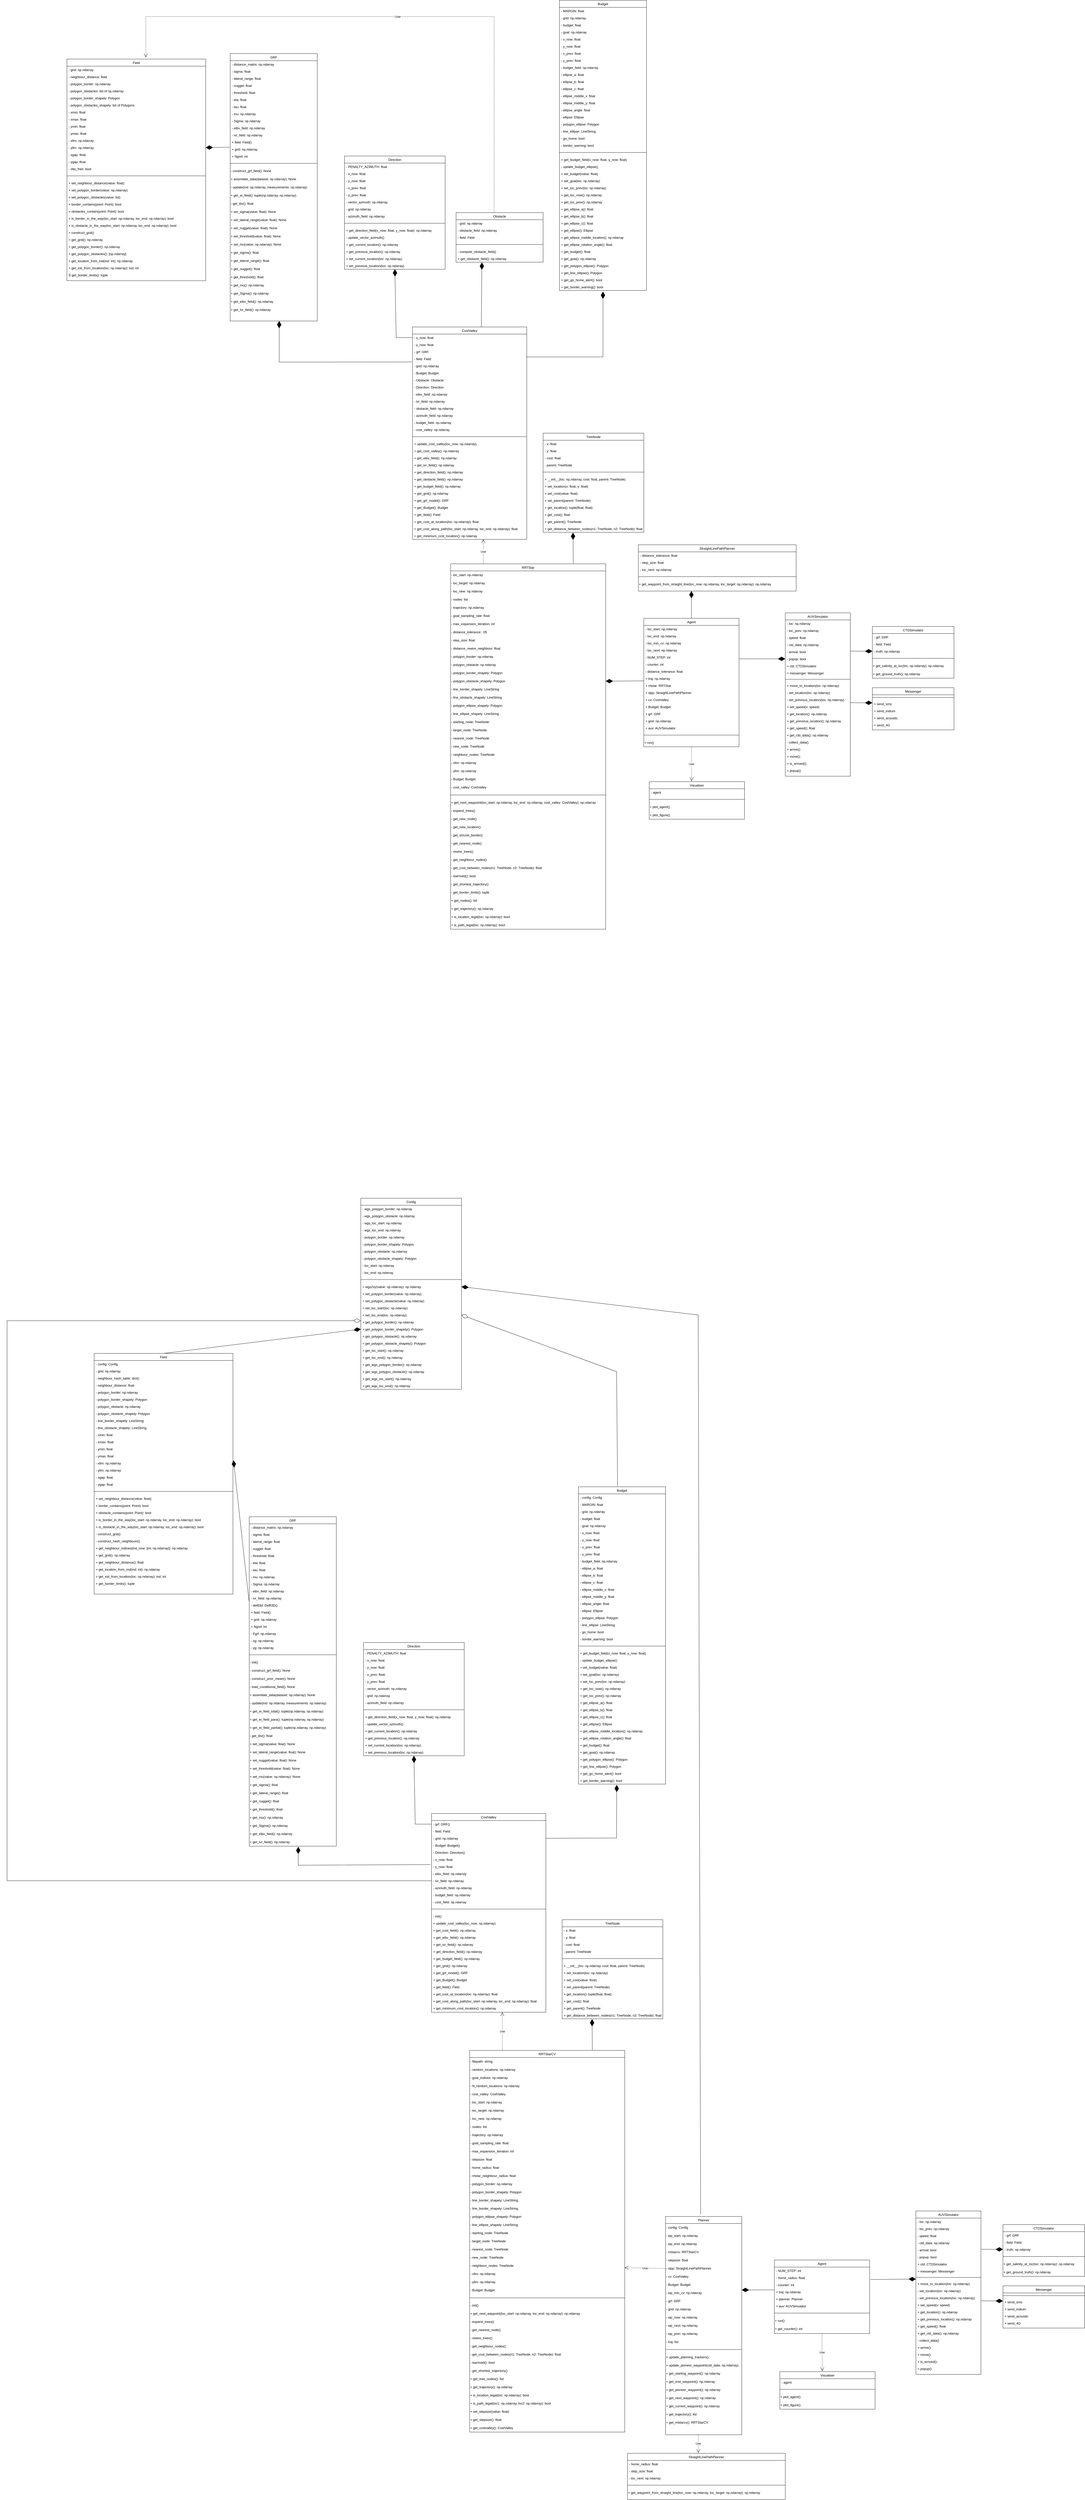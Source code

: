 <mxfile version="20.3.0" type="device"><diagram id="V_CrxfPuPkxBuVXZt96X" name="Page-1"><mxGraphModel dx="4760" dy="2434" grid="1" gridSize="10" guides="1" tooltips="1" connect="1" arrows="1" fold="1" page="1" pageScale="1" pageWidth="4681" pageHeight="3300" math="0" shadow="0"><root><mxCell id="0"/><mxCell id="1" parent="0"/><mxCell id="SV9xcgo9lYAQXjt9zJg4-1" value="GRF" style="swimlane;fontStyle=0;align=center;verticalAlign=top;childLayout=stackLayout;horizontal=1;startSize=26;horizontalStack=0;resizeParent=1;resizeLast=0;collapsible=1;marginBottom=0;rounded=0;shadow=0;strokeWidth=1;" parent="1" vertex="1"><mxGeometry x="1360" y="476" width="320" height="982" as="geometry"><mxRectangle x="130" y="380" width="160" height="26" as="alternateBounds"/></mxGeometry></mxCell><mxCell id="bSgat7HvrL_e0JZR8SCz-76" value="- distance_matrix: np.ndarray" style="text;align=left;verticalAlign=top;spacingLeft=4;spacingRight=4;overflow=hidden;rotatable=0;points=[[0,0.5],[1,0.5]];portConstraint=eastwest;rounded=0;shadow=0;html=0;" parent="SV9xcgo9lYAQXjt9zJg4-1" vertex="1"><mxGeometry y="26" width="320" height="26" as="geometry"/></mxCell><mxCell id="bSgat7HvrL_e0JZR8SCz-78" value="- sigma: float" style="text;align=left;verticalAlign=top;spacingLeft=4;spacingRight=4;overflow=hidden;rotatable=0;points=[[0,0.5],[1,0.5]];portConstraint=eastwest;rounded=0;shadow=0;html=0;" parent="SV9xcgo9lYAQXjt9zJg4-1" vertex="1"><mxGeometry y="52" width="320" height="26" as="geometry"/></mxCell><mxCell id="bSgat7HvrL_e0JZR8SCz-79" value="- lateral_range: float" style="text;align=left;verticalAlign=top;spacingLeft=4;spacingRight=4;overflow=hidden;rotatable=0;points=[[0,0.5],[1,0.5]];portConstraint=eastwest;rounded=0;shadow=0;html=0;" parent="SV9xcgo9lYAQXjt9zJg4-1" vertex="1"><mxGeometry y="78" width="320" height="26" as="geometry"/></mxCell><mxCell id="bSgat7HvrL_e0JZR8SCz-82" value="- nugget: float" style="text;align=left;verticalAlign=top;spacingLeft=4;spacingRight=4;overflow=hidden;rotatable=0;points=[[0,0.5],[1,0.5]];portConstraint=eastwest;rounded=0;shadow=0;html=0;" parent="SV9xcgo9lYAQXjt9zJg4-1" vertex="1"><mxGeometry y="104" width="320" height="26" as="geometry"/></mxCell><mxCell id="bSgat7HvrL_e0JZR8SCz-84" value="- threshold: float" style="text;align=left;verticalAlign=top;spacingLeft=4;spacingRight=4;overflow=hidden;rotatable=0;points=[[0,0.5],[1,0.5]];portConstraint=eastwest;rounded=0;shadow=0;html=0;" parent="SV9xcgo9lYAQXjt9zJg4-1" vertex="1"><mxGeometry y="130" width="320" height="26" as="geometry"/></mxCell><mxCell id="bSgat7HvrL_e0JZR8SCz-83" value="- eta: float" style="text;align=left;verticalAlign=top;spacingLeft=4;spacingRight=4;overflow=hidden;rotatable=0;points=[[0,0.5],[1,0.5]];portConstraint=eastwest;rounded=0;shadow=0;html=0;" parent="SV9xcgo9lYAQXjt9zJg4-1" vertex="1"><mxGeometry y="156" width="320" height="26" as="geometry"/></mxCell><mxCell id="bSgat7HvrL_e0JZR8SCz-80" value="- tau: float" style="text;align=left;verticalAlign=top;spacingLeft=4;spacingRight=4;overflow=hidden;rotatable=0;points=[[0,0.5],[1,0.5]];portConstraint=eastwest;rounded=0;shadow=0;html=0;" parent="SV9xcgo9lYAQXjt9zJg4-1" vertex="1"><mxGeometry y="182" width="320" height="26" as="geometry"/></mxCell><mxCell id="SV9xcgo9lYAQXjt9zJg4-7" value="- mu: np.ndarray" style="text;align=left;verticalAlign=top;spacingLeft=4;spacingRight=4;overflow=hidden;rotatable=0;points=[[0,0.5],[1,0.5]];portConstraint=eastwest;rounded=0;shadow=0;html=0;" parent="SV9xcgo9lYAQXjt9zJg4-1" vertex="1"><mxGeometry y="208" width="320" height="26" as="geometry"/></mxCell><mxCell id="bSgat7HvrL_e0JZR8SCz-62" value="- Sigma: np.ndarray" style="text;align=left;verticalAlign=top;spacingLeft=4;spacingRight=4;overflow=hidden;rotatable=0;points=[[0,0.5],[1,0.5]];portConstraint=eastwest;rounded=0;shadow=0;html=0;" parent="SV9xcgo9lYAQXjt9zJg4-1" vertex="1"><mxGeometry y="234" width="320" height="26" as="geometry"/></mxCell><mxCell id="bSgat7HvrL_e0JZR8SCz-86" value="- eibv_field: np.ndarray" style="text;align=left;verticalAlign=top;spacingLeft=4;spacingRight=4;overflow=hidden;rotatable=0;points=[[0,0.5],[1,0.5]];portConstraint=eastwest;rounded=0;shadow=0;html=0;" parent="SV9xcgo9lYAQXjt9zJg4-1" vertex="1"><mxGeometry y="260" width="320" height="26" as="geometry"/></mxCell><mxCell id="bSgat7HvrL_e0JZR8SCz-87" value="- ivr_field: np.ndarray" style="text;align=left;verticalAlign=top;spacingLeft=4;spacingRight=4;overflow=hidden;rotatable=0;points=[[0,0.5],[1,0.5]];portConstraint=eastwest;rounded=0;shadow=0;html=0;" parent="SV9xcgo9lYAQXjt9zJg4-1" vertex="1"><mxGeometry y="286" width="320" height="26" as="geometry"/></mxCell><mxCell id="bSgat7HvrL_e0JZR8SCz-85" value="+ field: Field()" style="text;align=left;verticalAlign=top;spacingLeft=4;spacingRight=4;overflow=hidden;rotatable=0;points=[[0,0.5],[1,0.5]];portConstraint=eastwest;rounded=0;shadow=0;html=0;" parent="SV9xcgo9lYAQXjt9zJg4-1" vertex="1"><mxGeometry y="312" width="320" height="26" as="geometry"/></mxCell><mxCell id="bSgat7HvrL_e0JZR8SCz-88" value="+ grid: np.ndarray" style="text;align=left;verticalAlign=top;spacingLeft=4;spacingRight=4;overflow=hidden;rotatable=0;points=[[0,0.5],[1,0.5]];portConstraint=eastwest;rounded=0;shadow=0;html=0;" parent="SV9xcgo9lYAQXjt9zJg4-1" vertex="1"><mxGeometry y="338" width="320" height="26" as="geometry"/></mxCell><mxCell id="bSgat7HvrL_e0JZR8SCz-89" value="+ Ngrid: int" style="text;align=left;verticalAlign=top;spacingLeft=4;spacingRight=4;overflow=hidden;rotatable=0;points=[[0,0.5],[1,0.5]];portConstraint=eastwest;rounded=0;shadow=0;html=0;" parent="SV9xcgo9lYAQXjt9zJg4-1" vertex="1"><mxGeometry y="364" width="320" height="26" as="geometry"/></mxCell><mxCell id="SV9xcgo9lYAQXjt9zJg4-8" value="" style="line;html=1;strokeWidth=1;align=left;verticalAlign=middle;spacingTop=-1;spacingLeft=3;spacingRight=3;rotatable=0;labelPosition=right;points=[];portConstraint=eastwest;" parent="SV9xcgo9lYAQXjt9zJg4-1" vertex="1"><mxGeometry y="390" width="320" height="26" as="geometry"/></mxCell><mxCell id="SV9xcgo9lYAQXjt9zJg4-9" value="- construct_grf_field(): None" style="text;html=1;strokeColor=none;fillColor=none;align=left;verticalAlign=middle;whiteSpace=wrap;rounded=0;" parent="SV9xcgo9lYAQXjt9zJg4-1" vertex="1"><mxGeometry y="416" width="320" height="30" as="geometry"/></mxCell><mxCell id="SV9xcgo9lYAQXjt9zJg4-10" value="+ assimilate_data(dataset: np.ndarray): None" style="text;html=1;strokeColor=none;fillColor=none;align=left;verticalAlign=middle;whiteSpace=wrap;rounded=0;" parent="SV9xcgo9lYAQXjt9zJg4-1" vertex="1"><mxGeometry y="446" width="320" height="30" as="geometry"/></mxCell><mxCell id="SV9xcgo9lYAQXjt9zJg4-11" value="- update(ind: np.ndarray, measurements: np.ndarray)" style="text;html=1;strokeColor=none;fillColor=none;align=left;verticalAlign=middle;whiteSpace=wrap;rounded=0;" parent="SV9xcgo9lYAQXjt9zJg4-1" vertex="1"><mxGeometry y="476" width="320" height="30" as="geometry"/></mxCell><mxCell id="bSgat7HvrL_e0JZR8SCz-90" value="+ get_ei_field(): tuple(np.ndarray, np.ndarray)" style="text;html=1;strokeColor=none;fillColor=none;align=left;verticalAlign=middle;whiteSpace=wrap;rounded=0;" parent="SV9xcgo9lYAQXjt9zJg4-1" vertex="1"><mxGeometry y="506" width="320" height="30" as="geometry"/></mxCell><mxCell id="bSgat7HvrL_e0JZR8SCz-91" value="- get_ibv(): float" style="text;html=1;strokeColor=none;fillColor=none;align=left;verticalAlign=middle;whiteSpace=wrap;rounded=0;" parent="SV9xcgo9lYAQXjt9zJg4-1" vertex="1"><mxGeometry y="536" width="320" height="30" as="geometry"/></mxCell><mxCell id="bSgat7HvrL_e0JZR8SCz-100" value="+ set_sigma(value: float): None" style="text;html=1;strokeColor=none;fillColor=none;align=left;verticalAlign=middle;whiteSpace=wrap;rounded=0;" parent="SV9xcgo9lYAQXjt9zJg4-1" vertex="1"><mxGeometry y="566" width="320" height="30" as="geometry"/></mxCell><mxCell id="bSgat7HvrL_e0JZR8SCz-101" value="+ set_lateral_range(value: float): None" style="text;html=1;strokeColor=none;fillColor=none;align=left;verticalAlign=middle;whiteSpace=wrap;rounded=0;" parent="SV9xcgo9lYAQXjt9zJg4-1" vertex="1"><mxGeometry y="596" width="320" height="30" as="geometry"/></mxCell><mxCell id="bSgat7HvrL_e0JZR8SCz-102" value="+ set_nugget(value: float): None" style="text;html=1;strokeColor=none;fillColor=none;align=left;verticalAlign=middle;whiteSpace=wrap;rounded=0;" parent="SV9xcgo9lYAQXjt9zJg4-1" vertex="1"><mxGeometry y="626" width="320" height="30" as="geometry"/></mxCell><mxCell id="bSgat7HvrL_e0JZR8SCz-103" value="+ set_threshold(value: float): None" style="text;html=1;strokeColor=none;fillColor=none;align=left;verticalAlign=middle;whiteSpace=wrap;rounded=0;" parent="SV9xcgo9lYAQXjt9zJg4-1" vertex="1"><mxGeometry y="656" width="320" height="30" as="geometry"/></mxCell><mxCell id="bSgat7HvrL_e0JZR8SCz-104" value="+ set_mu(value: np.ndarray): None" style="text;html=1;strokeColor=none;fillColor=none;align=left;verticalAlign=middle;whiteSpace=wrap;rounded=0;" parent="SV9xcgo9lYAQXjt9zJg4-1" vertex="1"><mxGeometry y="686" width="320" height="30" as="geometry"/></mxCell><mxCell id="bSgat7HvrL_e0JZR8SCz-105" value="+ get_sigma(): float" style="text;html=1;strokeColor=none;fillColor=none;align=left;verticalAlign=middle;whiteSpace=wrap;rounded=0;" parent="SV9xcgo9lYAQXjt9zJg4-1" vertex="1"><mxGeometry y="716" width="320" height="30" as="geometry"/></mxCell><mxCell id="bSgat7HvrL_e0JZR8SCz-93" value="+ get_lateral_range(): float" style="text;html=1;strokeColor=none;fillColor=none;align=left;verticalAlign=middle;whiteSpace=wrap;rounded=0;" parent="SV9xcgo9lYAQXjt9zJg4-1" vertex="1"><mxGeometry y="746" width="320" height="30" as="geometry"/></mxCell><mxCell id="bSgat7HvrL_e0JZR8SCz-106" value="+ get_nugget(): float" style="text;html=1;strokeColor=none;fillColor=none;align=left;verticalAlign=middle;whiteSpace=wrap;rounded=0;" parent="SV9xcgo9lYAQXjt9zJg4-1" vertex="1"><mxGeometry y="776" width="320" height="30" as="geometry"/></mxCell><mxCell id="bSgat7HvrL_e0JZR8SCz-107" value="+ get_threshold(): float" style="text;html=1;strokeColor=none;fillColor=none;align=left;verticalAlign=middle;whiteSpace=wrap;rounded=0;" parent="SV9xcgo9lYAQXjt9zJg4-1" vertex="1"><mxGeometry y="806" width="320" height="30" as="geometry"/></mxCell><mxCell id="bSgat7HvrL_e0JZR8SCz-108" value="+ get_mu(): np.ndarray" style="text;html=1;strokeColor=none;fillColor=none;align=left;verticalAlign=middle;whiteSpace=wrap;rounded=0;" parent="SV9xcgo9lYAQXjt9zJg4-1" vertex="1"><mxGeometry y="836" width="320" height="30" as="geometry"/></mxCell><mxCell id="bSgat7HvrL_e0JZR8SCz-111" value="+ get_Sigma(): np.ndarray" style="text;html=1;strokeColor=none;fillColor=none;align=left;verticalAlign=middle;whiteSpace=wrap;rounded=0;" parent="SV9xcgo9lYAQXjt9zJg4-1" vertex="1"><mxGeometry y="866" width="320" height="30" as="geometry"/></mxCell><mxCell id="bSgat7HvrL_e0JZR8SCz-110" value="+ get_eibv_field(): np.ndarray" style="text;html=1;strokeColor=none;fillColor=none;align=left;verticalAlign=middle;whiteSpace=wrap;rounded=0;" parent="SV9xcgo9lYAQXjt9zJg4-1" vertex="1"><mxGeometry y="896" width="320" height="30" as="geometry"/></mxCell><mxCell id="bSgat7HvrL_e0JZR8SCz-109" value="+ get_ivr_field(): np.ndarray" style="text;html=1;strokeColor=none;fillColor=none;align=left;verticalAlign=middle;whiteSpace=wrap;rounded=0;" parent="SV9xcgo9lYAQXjt9zJg4-1" vertex="1"><mxGeometry y="926" width="320" height="30" as="geometry"/></mxCell><mxCell id="SV9xcgo9lYAQXjt9zJg4-19" value="RRTStar" style="swimlane;fontStyle=0;align=center;verticalAlign=top;childLayout=stackLayout;horizontal=1;startSize=26;horizontalStack=0;resizeParent=1;resizeLast=0;collapsible=1;marginBottom=0;rounded=0;shadow=0;strokeWidth=1;" parent="1" vertex="1"><mxGeometry x="2170" y="2350" width="570" height="1342" as="geometry"><mxRectangle x="130" y="380" width="160" height="26" as="alternateBounds"/></mxGeometry></mxCell><mxCell id="SV9xcgo9lYAQXjt9zJg4-20" value="- loc_start: np.ndarray" style="text;html=1;strokeColor=none;fillColor=none;align=left;verticalAlign=middle;whiteSpace=wrap;rounded=0;" parent="SV9xcgo9lYAQXjt9zJg4-19" vertex="1"><mxGeometry y="26" width="570" height="30" as="geometry"/></mxCell><mxCell id="SV9xcgo9lYAQXjt9zJg4-21" value="- loc_target: np.ndarray" style="text;html=1;strokeColor=none;fillColor=none;align=left;verticalAlign=middle;whiteSpace=wrap;rounded=0;" parent="SV9xcgo9lYAQXjt9zJg4-19" vertex="1"><mxGeometry y="56" width="570" height="30" as="geometry"/></mxCell><mxCell id="XWL56JXnqcJSHuIoUW0F-1" value="- loc_new: np.ndarray" style="text;html=1;strokeColor=none;fillColor=none;align=left;verticalAlign=middle;whiteSpace=wrap;rounded=0;" parent="SV9xcgo9lYAQXjt9zJg4-19" vertex="1"><mxGeometry y="86" width="570" height="30" as="geometry"/></mxCell><mxCell id="SV9xcgo9lYAQXjt9zJg4-22" value="- nodes: list" style="text;html=1;strokeColor=none;fillColor=none;align=left;verticalAlign=middle;whiteSpace=wrap;rounded=0;" parent="SV9xcgo9lYAQXjt9zJg4-19" vertex="1"><mxGeometry y="116" width="570" height="30" as="geometry"/></mxCell><mxCell id="SV9xcgo9lYAQXjt9zJg4-23" value="- trajectory: np.ndarray" style="text;html=1;strokeColor=none;fillColor=none;align=left;verticalAlign=middle;whiteSpace=wrap;rounded=0;" parent="SV9xcgo9lYAQXjt9zJg4-19" vertex="1"><mxGeometry y="146" width="570" height="30" as="geometry"/></mxCell><mxCell id="SV9xcgo9lYAQXjt9zJg4-24" value="- goal_sampling_rate: float" style="text;html=1;strokeColor=none;fillColor=none;align=left;verticalAlign=middle;whiteSpace=wrap;rounded=0;" parent="SV9xcgo9lYAQXjt9zJg4-19" vertex="1"><mxGeometry y="176" width="570" height="30" as="geometry"/></mxCell><mxCell id="p9aHeoul-SLSwLNV0L_n-9" value="- max_expansion_iteration: int" style="text;html=1;strokeColor=none;fillColor=none;align=left;verticalAlign=middle;whiteSpace=wrap;rounded=0;" parent="SV9xcgo9lYAQXjt9zJg4-19" vertex="1"><mxGeometry y="206" width="570" height="30" as="geometry"/></mxCell><mxCell id="SV9xcgo9lYAQXjt9zJg4-25" value="- distance_tolerance: .05" style="text;html=1;strokeColor=none;fillColor=none;align=left;verticalAlign=middle;whiteSpace=wrap;rounded=0;" parent="SV9xcgo9lYAQXjt9zJg4-19" vertex="1"><mxGeometry y="236" width="570" height="30" as="geometry"/></mxCell><mxCell id="SV9xcgo9lYAQXjt9zJg4-26" value="- step_size: float" style="text;html=1;strokeColor=none;fillColor=none;align=left;verticalAlign=middle;whiteSpace=wrap;rounded=0;" parent="SV9xcgo9lYAQXjt9zJg4-19" vertex="1"><mxGeometry y="266" width="570" height="30" as="geometry"/></mxCell><mxCell id="p9aHeoul-SLSwLNV0L_n-12" value="- distance_rewire_neighbour: float" style="text;html=1;strokeColor=none;fillColor=none;align=left;verticalAlign=middle;whiteSpace=wrap;rounded=0;" parent="SV9xcgo9lYAQXjt9zJg4-19" vertex="1"><mxGeometry y="296" width="570" height="30" as="geometry"/></mxCell><mxCell id="XWL56JXnqcJSHuIoUW0F-62" value="- polygon_border: np.ndarray" style="text;html=1;strokeColor=none;fillColor=none;align=left;verticalAlign=middle;whiteSpace=wrap;rounded=0;" parent="SV9xcgo9lYAQXjt9zJg4-19" vertex="1"><mxGeometry y="326" width="570" height="30" as="geometry"/></mxCell><mxCell id="XWL56JXnqcJSHuIoUW0F-63" value="- polygon_obstacle: np.ndarray" style="text;html=1;strokeColor=none;fillColor=none;align=left;verticalAlign=middle;whiteSpace=wrap;rounded=0;" parent="SV9xcgo9lYAQXjt9zJg4-19" vertex="1"><mxGeometry y="356" width="570" height="30" as="geometry"/></mxCell><mxCell id="XWL56JXnqcJSHuIoUW0F-64" value="- polygon_border_shapely: Polygon" style="text;html=1;strokeColor=none;fillColor=none;align=left;verticalAlign=middle;whiteSpace=wrap;rounded=0;" parent="SV9xcgo9lYAQXjt9zJg4-19" vertex="1"><mxGeometry y="386" width="570" height="30" as="geometry"/></mxCell><mxCell id="XWL56JXnqcJSHuIoUW0F-65" value="- polygon_obstacle_shapely: Polygon&lt;span style=&quot;color: rgba(0, 0, 0, 0); font-family: monospace; font-size: 0px;&quot;&gt;%3CmxGraphModel%3E%3Croot%3E%3CmxCell%20id%3D%220%22%2F%3E%3CmxCell%20id%3D%221%22%20parent%3D%220%22%2F%3E%3CmxCell%20id%3D%222%22%20value%3D%22-%20polygon_obstacle%3A%20np.ndarray%22%20style%3D%22text%3Bhtml%3D1%3BstrokeColor%3Dnone%3BfillColor%3Dnone%3Balign%3Dleft%3BverticalAlign%3Dmiddle%3BwhiteSpace%3Dwrap%3Brounded%3D0%3B%22%20vertex%3D%221%22%20parent%3D%221%22%3E%3CmxGeometry%20x%3D%221640%22%20y%3D%222526%22%20width%3D%22570%22%20height%3D%2230%22%20as%3D%22geometry%22%2F%3E%3C%2FmxCell%3E%3C%2Froot%3E%3C%2FmxGraphModel%3E&lt;/span&gt;" style="text;html=1;strokeColor=none;fillColor=none;align=left;verticalAlign=middle;whiteSpace=wrap;rounded=0;" parent="SV9xcgo9lYAQXjt9zJg4-19" vertex="1"><mxGeometry y="416" width="570" height="30" as="geometry"/></mxCell><mxCell id="XWL56JXnqcJSHuIoUW0F-66" value="- line_border_shapely: LineString" style="text;html=1;strokeColor=none;fillColor=none;align=left;verticalAlign=middle;whiteSpace=wrap;rounded=0;" parent="SV9xcgo9lYAQXjt9zJg4-19" vertex="1"><mxGeometry y="446" width="570" height="30" as="geometry"/></mxCell><mxCell id="XWL56JXnqcJSHuIoUW0F-67" value="- line_obstacle_shapely: LineString" style="text;html=1;strokeColor=none;fillColor=none;align=left;verticalAlign=middle;whiteSpace=wrap;rounded=0;" parent="SV9xcgo9lYAQXjt9zJg4-19" vertex="1"><mxGeometry y="476" width="570" height="30" as="geometry"/></mxCell><mxCell id="XWL56JXnqcJSHuIoUW0F-68" value="- polygon_ellipse_shapely: Polygon" style="text;html=1;strokeColor=none;fillColor=none;align=left;verticalAlign=middle;whiteSpace=wrap;rounded=0;" parent="SV9xcgo9lYAQXjt9zJg4-19" vertex="1"><mxGeometry y="506" width="570" height="30" as="geometry"/></mxCell><mxCell id="XWL56JXnqcJSHuIoUW0F-70" value="- line_ellipse_shapely: LineString" style="text;html=1;strokeColor=none;fillColor=none;align=left;verticalAlign=middle;whiteSpace=wrap;rounded=0;" parent="SV9xcgo9lYAQXjt9zJg4-19" vertex="1"><mxGeometry y="536" width="570" height="30" as="geometry"/></mxCell><mxCell id="p9aHeoul-SLSwLNV0L_n-11" value="- starting_node: TreeNode" style="text;html=1;strokeColor=none;fillColor=none;align=left;verticalAlign=middle;whiteSpace=wrap;rounded=0;" parent="SV9xcgo9lYAQXjt9zJg4-19" vertex="1"><mxGeometry y="566" width="570" height="30" as="geometry"/></mxCell><mxCell id="p9aHeoul-SLSwLNV0L_n-13" value="- target_node: TreeNode" style="text;html=1;strokeColor=none;fillColor=none;align=left;verticalAlign=middle;whiteSpace=wrap;rounded=0;" parent="SV9xcgo9lYAQXjt9zJg4-19" vertex="1"><mxGeometry y="596" width="570" height="30" as="geometry"/></mxCell><mxCell id="p9aHeoul-SLSwLNV0L_n-14" value="- nearest_node: TreeNode" style="text;html=1;strokeColor=none;fillColor=none;align=left;verticalAlign=middle;whiteSpace=wrap;rounded=0;" parent="SV9xcgo9lYAQXjt9zJg4-19" vertex="1"><mxGeometry y="626" width="570" height="30" as="geometry"/></mxCell><mxCell id="p9aHeoul-SLSwLNV0L_n-15" value="- new_node: TreeNode" style="text;html=1;strokeColor=none;fillColor=none;align=left;verticalAlign=middle;whiteSpace=wrap;rounded=0;" parent="SV9xcgo9lYAQXjt9zJg4-19" vertex="1"><mxGeometry y="656" width="570" height="30" as="geometry"/></mxCell><mxCell id="p9aHeoul-SLSwLNV0L_n-17" value="- neighbour_nodes: TreeNode" style="text;html=1;strokeColor=none;fillColor=none;align=left;verticalAlign=middle;whiteSpace=wrap;rounded=0;" parent="SV9xcgo9lYAQXjt9zJg4-19" vertex="1"><mxGeometry y="686" width="570" height="30" as="geometry"/></mxCell><mxCell id="p9aHeoul-SLSwLNV0L_n-19" value="- xlim: np.ndarray" style="text;html=1;strokeColor=none;fillColor=none;align=left;verticalAlign=middle;whiteSpace=wrap;rounded=0;" parent="SV9xcgo9lYAQXjt9zJg4-19" vertex="1"><mxGeometry y="716" width="570" height="30" as="geometry"/></mxCell><mxCell id="p9aHeoul-SLSwLNV0L_n-20" value="- ylim: np.ndarray" style="text;html=1;strokeColor=none;fillColor=none;align=left;verticalAlign=middle;whiteSpace=wrap;rounded=0;" parent="SV9xcgo9lYAQXjt9zJg4-19" vertex="1"><mxGeometry y="746" width="570" height="30" as="geometry"/></mxCell><mxCell id="p9aHeoul-SLSwLNV0L_n-21" value="- Budget: Budget" style="text;html=1;strokeColor=none;fillColor=none;align=left;verticalAlign=middle;whiteSpace=wrap;rounded=0;" parent="SV9xcgo9lYAQXjt9zJg4-19" vertex="1"><mxGeometry y="776" width="570" height="30" as="geometry"/></mxCell><mxCell id="p9aHeoul-SLSwLNV0L_n-22" value="- cost_valley: CostValley" style="text;html=1;strokeColor=none;fillColor=none;align=left;verticalAlign=middle;whiteSpace=wrap;rounded=0;" parent="SV9xcgo9lYAQXjt9zJg4-19" vertex="1"><mxGeometry y="806" width="570" height="30" as="geometry"/></mxCell><mxCell id="SV9xcgo9lYAQXjt9zJg4-27" value="" style="line;html=1;strokeWidth=1;align=left;verticalAlign=middle;spacingTop=-1;spacingLeft=3;spacingRight=3;rotatable=0;labelPosition=right;points=[];portConstraint=eastwest;" parent="SV9xcgo9lYAQXjt9zJg4-19" vertex="1"><mxGeometry y="836" width="570" height="26" as="geometry"/></mxCell><mxCell id="SV9xcgo9lYAQXjt9zJg4-28" value="+ get_next_waypoint(loc_start: np.ndarray, loc_end: np.ndarray, cost_valley: CostValley): np.ndarray" style="text;html=1;strokeColor=none;fillColor=none;align=left;verticalAlign=middle;whiteSpace=wrap;rounded=0;" parent="SV9xcgo9lYAQXjt9zJg4-19" vertex="1"><mxGeometry y="862" width="570" height="30" as="geometry"/></mxCell><mxCell id="SV9xcgo9lYAQXjt9zJg4-29" value="- expand_trees()" style="text;html=1;strokeColor=none;fillColor=none;align=left;verticalAlign=middle;whiteSpace=wrap;rounded=0;" parent="SV9xcgo9lYAQXjt9zJg4-19" vertex="1"><mxGeometry y="892" width="570" height="30" as="geometry"/></mxCell><mxCell id="p9aHeoul-SLSwLNV0L_n-25" value="- get_new_node()" style="text;html=1;strokeColor=none;fillColor=none;align=left;verticalAlign=middle;whiteSpace=wrap;rounded=0;" parent="SV9xcgo9lYAQXjt9zJg4-19" vertex="1"><mxGeometry y="922" width="570" height="30" as="geometry"/></mxCell><mxCell id="SV9xcgo9lYAQXjt9zJg4-30" value="- get_new_location()" style="text;html=1;strokeColor=none;fillColor=none;align=left;verticalAlign=middle;whiteSpace=wrap;rounded=0;" parent="SV9xcgo9lYAQXjt9zJg4-19" vertex="1"><mxGeometry y="952" width="570" height="30" as="geometry"/></mxCell><mxCell id="p9aHeoul-SLSwLNV0L_n-23" value="- get_shrunk_border()" style="text;html=1;strokeColor=none;fillColor=none;align=left;verticalAlign=middle;whiteSpace=wrap;rounded=0;" parent="SV9xcgo9lYAQXjt9zJg4-19" vertex="1"><mxGeometry y="982" width="570" height="30" as="geometry"/></mxCell><mxCell id="p9aHeoul-SLSwLNV0L_n-24" value="- get_nearest_node()" style="text;html=1;strokeColor=none;fillColor=none;align=left;verticalAlign=middle;whiteSpace=wrap;rounded=0;" parent="SV9xcgo9lYAQXjt9zJg4-19" vertex="1"><mxGeometry y="1012" width="570" height="30" as="geometry"/></mxCell><mxCell id="p9aHeoul-SLSwLNV0L_n-26" value="- rewire_trees()" style="text;html=1;strokeColor=none;fillColor=none;align=left;verticalAlign=middle;whiteSpace=wrap;rounded=0;" parent="SV9xcgo9lYAQXjt9zJg4-19" vertex="1"><mxGeometry y="1042" width="570" height="30" as="geometry"/></mxCell><mxCell id="p9aHeoul-SLSwLNV0L_n-27" value="- get_neighbour_nodes()" style="text;html=1;strokeColor=none;fillColor=none;align=left;verticalAlign=middle;whiteSpace=wrap;rounded=0;" parent="SV9xcgo9lYAQXjt9zJg4-19" vertex="1"><mxGeometry y="1072" width="570" height="30" as="geometry"/></mxCell><mxCell id="p9aHeoul-SLSwLNV0L_n-28" value="- get_cost_between_nodes(n1: TreeNode, n2: TreeNode): float" style="text;html=1;strokeColor=none;fillColor=none;align=left;verticalAlign=middle;whiteSpace=wrap;rounded=0;" parent="SV9xcgo9lYAQXjt9zJg4-19" vertex="1"><mxGeometry y="1102" width="570" height="30" as="geometry"/></mxCell><mxCell id="p9aHeoul-SLSwLNV0L_n-29" value="- isarrived(): bool" style="text;html=1;strokeColor=none;fillColor=none;align=left;verticalAlign=middle;whiteSpace=wrap;rounded=0;" parent="SV9xcgo9lYAQXjt9zJg4-19" vertex="1"><mxGeometry y="1132" width="570" height="30" as="geometry"/></mxCell><mxCell id="p9aHeoul-SLSwLNV0L_n-30" value="- get_shortest_trajectory()" style="text;html=1;strokeColor=none;fillColor=none;align=left;verticalAlign=middle;whiteSpace=wrap;rounded=0;" parent="SV9xcgo9lYAQXjt9zJg4-19" vertex="1"><mxGeometry y="1162" width="570" height="30" as="geometry"/></mxCell><mxCell id="p9aHeoul-SLSwLNV0L_n-31" value="- get_border_limits(): tuple" style="text;html=1;strokeColor=none;fillColor=none;align=left;verticalAlign=middle;whiteSpace=wrap;rounded=0;" parent="SV9xcgo9lYAQXjt9zJg4-19" vertex="1"><mxGeometry y="1192" width="570" height="30" as="geometry"/></mxCell><mxCell id="XWL56JXnqcJSHuIoUW0F-2" value="+ get_nodes(): list" style="text;html=1;strokeColor=none;fillColor=none;align=left;verticalAlign=middle;whiteSpace=wrap;rounded=0;" parent="SV9xcgo9lYAQXjt9zJg4-19" vertex="1"><mxGeometry y="1222" width="570" height="30" as="geometry"/></mxCell><mxCell id="XWL56JXnqcJSHuIoUW0F-3" value="+ get_trajectory(): np.ndarray" style="text;html=1;strokeColor=none;fillColor=none;align=left;verticalAlign=middle;whiteSpace=wrap;rounded=0;" parent="SV9xcgo9lYAQXjt9zJg4-19" vertex="1"><mxGeometry y="1252" width="570" height="30" as="geometry"/></mxCell><mxCell id="XWL56JXnqcJSHuIoUW0F-71" value="+ is_location_legal(loc: np.ndarray): bool" style="text;html=1;strokeColor=none;fillColor=none;align=left;verticalAlign=middle;whiteSpace=wrap;rounded=0;" parent="SV9xcgo9lYAQXjt9zJg4-19" vertex="1"><mxGeometry y="1282" width="570" height="30" as="geometry"/></mxCell><mxCell id="XWL56JXnqcJSHuIoUW0F-72" value="+ is_path_legal(loc: np.ndarray): bool" style="text;html=1;strokeColor=none;fillColor=none;align=left;verticalAlign=middle;whiteSpace=wrap;rounded=0;" parent="SV9xcgo9lYAQXjt9zJg4-19" vertex="1"><mxGeometry y="1312" width="570" height="30" as="geometry"/></mxCell><mxCell id="SV9xcgo9lYAQXjt9zJg4-51" value="TreeNode" style="swimlane;fontStyle=0;align=center;verticalAlign=top;childLayout=stackLayout;horizontal=1;startSize=26;horizontalStack=0;resizeParent=1;resizeLast=0;collapsible=1;marginBottom=0;rounded=0;shadow=0;strokeWidth=1;" parent="1" vertex="1"><mxGeometry x="2510" y="1870" width="370" height="364" as="geometry"><mxRectangle x="130" y="380" width="160" height="26" as="alternateBounds"/></mxGeometry></mxCell><mxCell id="SV9xcgo9lYAQXjt9zJg4-52" value="- x: float" style="text;align=left;verticalAlign=top;spacingLeft=4;spacingRight=4;overflow=hidden;rotatable=0;points=[[0,0.5],[1,0.5]];portConstraint=eastwest;rounded=0;shadow=0;html=0;" parent="SV9xcgo9lYAQXjt9zJg4-51" vertex="1"><mxGeometry y="26" width="370" height="26" as="geometry"/></mxCell><mxCell id="bSgat7HvrL_e0JZR8SCz-1" value="- y: float" style="text;align=left;verticalAlign=top;spacingLeft=4;spacingRight=4;overflow=hidden;rotatable=0;points=[[0,0.5],[1,0.5]];portConstraint=eastwest;rounded=0;shadow=0;html=0;" parent="SV9xcgo9lYAQXjt9zJg4-51" vertex="1"><mxGeometry y="52" width="370" height="26" as="geometry"/></mxCell><mxCell id="SV9xcgo9lYAQXjt9zJg4-53" value="- cost: float" style="text;align=left;verticalAlign=top;spacingLeft=4;spacingRight=4;overflow=hidden;rotatable=0;points=[[0,0.5],[1,0.5]];portConstraint=eastwest;rounded=0;shadow=0;html=0;" parent="SV9xcgo9lYAQXjt9zJg4-51" vertex="1"><mxGeometry y="78" width="370" height="26" as="geometry"/></mxCell><mxCell id="SV9xcgo9lYAQXjt9zJg4-54" value="- parent: TreeNode" style="text;align=left;verticalAlign=top;spacingLeft=4;spacingRight=4;overflow=hidden;rotatable=0;points=[[0,0.5],[1,0.5]];portConstraint=eastwest;rounded=0;shadow=0;html=0;" parent="SV9xcgo9lYAQXjt9zJg4-51" vertex="1"><mxGeometry y="104" width="370" height="26" as="geometry"/></mxCell><mxCell id="SV9xcgo9lYAQXjt9zJg4-58" value="" style="line;html=1;strokeWidth=1;align=left;verticalAlign=middle;spacingTop=-1;spacingLeft=3;spacingRight=3;rotatable=0;labelPosition=right;points=[];portConstraint=eastwest;" parent="SV9xcgo9lYAQXjt9zJg4-51" vertex="1"><mxGeometry y="130" width="370" height="26" as="geometry"/></mxCell><mxCell id="XWL56JXnqcJSHuIoUW0F-61" value="+ __init__(loc: np.ndarray, cost: float, parent: TreeNode)" style="text;align=left;verticalAlign=top;spacingLeft=4;spacingRight=4;overflow=hidden;rotatable=0;points=[[0,0.5],[1,0.5]];portConstraint=eastwest;rounded=0;shadow=0;html=0;" parent="SV9xcgo9lYAQXjt9zJg4-51" vertex="1"><mxGeometry y="156" width="370" height="26" as="geometry"/></mxCell><mxCell id="p9aHeoul-SLSwLNV0L_n-1" value="+ set_location(x: float, y: float)" style="text;align=left;verticalAlign=top;spacingLeft=4;spacingRight=4;overflow=hidden;rotatable=0;points=[[0,0.5],[1,0.5]];portConstraint=eastwest;rounded=0;shadow=0;html=0;" parent="SV9xcgo9lYAQXjt9zJg4-51" vertex="1"><mxGeometry y="182" width="370" height="26" as="geometry"/></mxCell><mxCell id="p9aHeoul-SLSwLNV0L_n-2" value="+ set_cost(value: float)" style="text;align=left;verticalAlign=top;spacingLeft=4;spacingRight=4;overflow=hidden;rotatable=0;points=[[0,0.5],[1,0.5]];portConstraint=eastwest;rounded=0;shadow=0;html=0;" parent="SV9xcgo9lYAQXjt9zJg4-51" vertex="1"><mxGeometry y="208" width="370" height="26" as="geometry"/></mxCell><mxCell id="p9aHeoul-SLSwLNV0L_n-3" value="+ set_parent(parent: TreeNode)" style="text;align=left;verticalAlign=top;spacingLeft=4;spacingRight=4;overflow=hidden;rotatable=0;points=[[0,0.5],[1,0.5]];portConstraint=eastwest;rounded=0;shadow=0;html=0;" parent="SV9xcgo9lYAQXjt9zJg4-51" vertex="1"><mxGeometry y="234" width="370" height="26" as="geometry"/></mxCell><mxCell id="p9aHeoul-SLSwLNV0L_n-4" value="+ get_location(): tuple(float, float)" style="text;align=left;verticalAlign=top;spacingLeft=4;spacingRight=4;overflow=hidden;rotatable=0;points=[[0,0.5],[1,0.5]];portConstraint=eastwest;rounded=0;shadow=0;html=0;" parent="SV9xcgo9lYAQXjt9zJg4-51" vertex="1"><mxGeometry y="260" width="370" height="26" as="geometry"/></mxCell><mxCell id="p9aHeoul-SLSwLNV0L_n-5" value="+ get_cost(): float" style="text;align=left;verticalAlign=top;spacingLeft=4;spacingRight=4;overflow=hidden;rotatable=0;points=[[0,0.5],[1,0.5]];portConstraint=eastwest;rounded=0;shadow=0;html=0;" parent="SV9xcgo9lYAQXjt9zJg4-51" vertex="1"><mxGeometry y="286" width="370" height="26" as="geometry"/></mxCell><mxCell id="p9aHeoul-SLSwLNV0L_n-6" value="+ get_parent(): TreeNode" style="text;align=left;verticalAlign=top;spacingLeft=4;spacingRight=4;overflow=hidden;rotatable=0;points=[[0,0.5],[1,0.5]];portConstraint=eastwest;rounded=0;shadow=0;html=0;" parent="SV9xcgo9lYAQXjt9zJg4-51" vertex="1"><mxGeometry y="312" width="370" height="26" as="geometry"/></mxCell><mxCell id="p9aHeoul-SLSwLNV0L_n-8" value="+ get_distance_between_nodes(n1: TreeNode, n2: TreeNode): float" style="text;align=left;verticalAlign=top;spacingLeft=4;spacingRight=4;overflow=hidden;rotatable=0;points=[[0,0.5],[1,0.5]];portConstraint=eastwest;rounded=0;shadow=0;html=0;" parent="SV9xcgo9lYAQXjt9zJg4-51" vertex="1"><mxGeometry y="338" width="370" height="26" as="geometry"/></mxCell><mxCell id="bSgat7HvrL_e0JZR8SCz-14" value="Field" style="swimlane;fontStyle=0;align=center;verticalAlign=top;childLayout=stackLayout;horizontal=1;startSize=26;horizontalStack=0;resizeParent=1;resizeLast=0;collapsible=1;marginBottom=0;rounded=0;shadow=0;strokeWidth=1;" parent="1" vertex="1"><mxGeometry x="760" y="496" width="510" height="814" as="geometry"><mxRectangle x="130" y="380" width="160" height="26" as="alternateBounds"/></mxGeometry></mxCell><mxCell id="bSgat7HvrL_e0JZR8SCz-36" value="- grid: np.ndarray" style="text;align=left;verticalAlign=top;spacingLeft=4;spacingRight=4;overflow=hidden;rotatable=0;points=[[0,0.5],[1,0.5]];portConstraint=eastwest;rounded=0;shadow=0;html=0;" parent="bSgat7HvrL_e0JZR8SCz-14" vertex="1"><mxGeometry y="26" width="510" height="26" as="geometry"/></mxCell><mxCell id="bSgat7HvrL_e0JZR8SCz-32" value="- neighbour_distance: float" style="text;align=left;verticalAlign=top;spacingLeft=4;spacingRight=4;overflow=hidden;rotatable=0;points=[[0,0.5],[1,0.5]];portConstraint=eastwest;rounded=0;shadow=0;html=0;" parent="bSgat7HvrL_e0JZR8SCz-14" vertex="1"><mxGeometry y="52" width="510" height="26" as="geometry"/></mxCell><mxCell id="bSgat7HvrL_e0JZR8SCz-15" value="- polygon_border: np.ndarray" style="text;align=left;verticalAlign=top;spacingLeft=4;spacingRight=4;overflow=hidden;rotatable=0;points=[[0,0.5],[1,0.5]];portConstraint=eastwest;rounded=0;shadow=0;html=0;" parent="bSgat7HvrL_e0JZR8SCz-14" vertex="1"><mxGeometry y="78" width="510" height="26" as="geometry"/></mxCell><mxCell id="bSgat7HvrL_e0JZR8SCz-27" value="- polygon_obstacles: list of np.ndarray" style="text;align=left;verticalAlign=top;spacingLeft=4;spacingRight=4;overflow=hidden;rotatable=0;points=[[0,0.5],[1,0.5]];portConstraint=eastwest;rounded=0;shadow=0;html=0;" parent="bSgat7HvrL_e0JZR8SCz-14" vertex="1"><mxGeometry y="104" width="510" height="26" as="geometry"/></mxCell><mxCell id="bSgat7HvrL_e0JZR8SCz-38" value="- polygon_border_shapely: Polygon" style="text;align=left;verticalAlign=top;spacingLeft=4;spacingRight=4;overflow=hidden;rotatable=0;points=[[0,0.5],[1,0.5]];portConstraint=eastwest;rounded=0;shadow=0;html=0;" parent="bSgat7HvrL_e0JZR8SCz-14" vertex="1"><mxGeometry y="130" width="510" height="26" as="geometry"/></mxCell><mxCell id="bSgat7HvrL_e0JZR8SCz-39" value="- polygon_obstacles_shapely: list of Polygons" style="text;align=left;verticalAlign=top;spacingLeft=4;spacingRight=4;overflow=hidden;rotatable=0;points=[[0,0.5],[1,0.5]];portConstraint=eastwest;rounded=0;shadow=0;html=0;" parent="bSgat7HvrL_e0JZR8SCz-14" vertex="1"><mxGeometry y="156" width="510" height="26" as="geometry"/></mxCell><mxCell id="XWL56JXnqcJSHuIoUW0F-45" value="- xmin: float" style="text;align=left;verticalAlign=top;spacingLeft=4;spacingRight=4;overflow=hidden;rotatable=0;points=[[0,0.5],[1,0.5]];portConstraint=eastwest;rounded=0;shadow=0;html=0;" parent="bSgat7HvrL_e0JZR8SCz-14" vertex="1"><mxGeometry y="182" width="510" height="26" as="geometry"/></mxCell><mxCell id="XWL56JXnqcJSHuIoUW0F-44" value="- xmax: float" style="text;align=left;verticalAlign=top;spacingLeft=4;spacingRight=4;overflow=hidden;rotatable=0;points=[[0,0.5],[1,0.5]];portConstraint=eastwest;rounded=0;shadow=0;html=0;" parent="bSgat7HvrL_e0JZR8SCz-14" vertex="1"><mxGeometry y="208" width="510" height="26" as="geometry"/></mxCell><mxCell id="XWL56JXnqcJSHuIoUW0F-46" value="- ymin: float" style="text;align=left;verticalAlign=top;spacingLeft=4;spacingRight=4;overflow=hidden;rotatable=0;points=[[0,0.5],[1,0.5]];portConstraint=eastwest;rounded=0;shadow=0;html=0;" parent="bSgat7HvrL_e0JZR8SCz-14" vertex="1"><mxGeometry y="234" width="510" height="26" as="geometry"/></mxCell><mxCell id="XWL56JXnqcJSHuIoUW0F-47" value="- ymax: float" style="text;align=left;verticalAlign=top;spacingLeft=4;spacingRight=4;overflow=hidden;rotatable=0;points=[[0,0.5],[1,0.5]];portConstraint=eastwest;rounded=0;shadow=0;html=0;" parent="bSgat7HvrL_e0JZR8SCz-14" vertex="1"><mxGeometry y="260" width="510" height="26" as="geometry"/></mxCell><mxCell id="XWL56JXnqcJSHuIoUW0F-13" value="- xlim: np.ndarray" style="text;align=left;verticalAlign=top;spacingLeft=4;spacingRight=4;overflow=hidden;rotatable=0;points=[[0,0.5],[1,0.5]];portConstraint=eastwest;rounded=0;shadow=0;html=0;" parent="bSgat7HvrL_e0JZR8SCz-14" vertex="1"><mxGeometry y="286" width="510" height="26" as="geometry"/></mxCell><mxCell id="XWL56JXnqcJSHuIoUW0F-43" value="- ylim: np.ndarray" style="text;align=left;verticalAlign=top;spacingLeft=4;spacingRight=4;overflow=hidden;rotatable=0;points=[[0,0.5],[1,0.5]];portConstraint=eastwest;rounded=0;shadow=0;html=0;" parent="bSgat7HvrL_e0JZR8SCz-14" vertex="1"><mxGeometry y="312" width="510" height="26" as="geometry"/></mxCell><mxCell id="XWL56JXnqcJSHuIoUW0F-48" value="- xgap: float" style="text;align=left;verticalAlign=top;spacingLeft=4;spacingRight=4;overflow=hidden;rotatable=0;points=[[0,0.5],[1,0.5]];portConstraint=eastwest;rounded=0;shadow=0;html=0;" parent="bSgat7HvrL_e0JZR8SCz-14" vertex="1"><mxGeometry y="338" width="510" height="26" as="geometry"/></mxCell><mxCell id="XWL56JXnqcJSHuIoUW0F-49" value="- ygap: float" style="text;align=left;verticalAlign=top;spacingLeft=4;spacingRight=4;overflow=hidden;rotatable=0;points=[[0,0.5],[1,0.5]];portConstraint=eastwest;rounded=0;shadow=0;html=0;" parent="bSgat7HvrL_e0JZR8SCz-14" vertex="1"><mxGeometry y="364" width="510" height="26" as="geometry"/></mxCell><mxCell id="bSgat7HvrL_e0JZR8SCz-41" value="- obs_free: bool" style="text;align=left;verticalAlign=top;spacingLeft=4;spacingRight=4;overflow=hidden;rotatable=0;points=[[0,0.5],[1,0.5]];portConstraint=eastwest;rounded=0;shadow=0;html=0;" parent="bSgat7HvrL_e0JZR8SCz-14" vertex="1"><mxGeometry y="390" width="510" height="26" as="geometry"/></mxCell><mxCell id="bSgat7HvrL_e0JZR8SCz-16" value="" style="line;html=1;strokeWidth=1;align=left;verticalAlign=middle;spacingTop=-1;spacingLeft=3;spacingRight=3;rotatable=0;labelPosition=right;points=[];portConstraint=eastwest;" parent="bSgat7HvrL_e0JZR8SCz-14" vertex="1"><mxGeometry y="416" width="510" height="26" as="geometry"/></mxCell><mxCell id="bSgat7HvrL_e0JZR8SCz-42" value="+ set_neighbour_distance(value: float): " style="text;align=left;verticalAlign=top;spacingLeft=4;spacingRight=4;overflow=hidden;rotatable=0;points=[[0,0.5],[1,0.5]];portConstraint=eastwest;rounded=0;shadow=0;html=0;" parent="bSgat7HvrL_e0JZR8SCz-14" vertex="1"><mxGeometry y="442" width="510" height="26" as="geometry"/></mxCell><mxCell id="bSgat7HvrL_e0JZR8SCz-43" value="+ set_polygon_border(value: np.ndarray)" style="text;align=left;verticalAlign=top;spacingLeft=4;spacingRight=4;overflow=hidden;rotatable=0;points=[[0,0.5],[1,0.5]];portConstraint=eastwest;rounded=0;shadow=0;html=0;" parent="bSgat7HvrL_e0JZR8SCz-14" vertex="1"><mxGeometry y="468" width="510" height="26" as="geometry"/></mxCell><mxCell id="bSgat7HvrL_e0JZR8SCz-47" value="+ set_polygon_obstacles(value: list)" style="text;align=left;verticalAlign=top;spacingLeft=4;spacingRight=4;overflow=hidden;rotatable=0;points=[[0,0.5],[1,0.5]];portConstraint=eastwest;rounded=0;shadow=0;html=0;" parent="bSgat7HvrL_e0JZR8SCz-14" vertex="1"><mxGeometry y="494" width="510" height="26" as="geometry"/></mxCell><mxCell id="bSgat7HvrL_e0JZR8SCz-48" value="+ border_contains(point: Point): bool" style="text;align=left;verticalAlign=top;spacingLeft=4;spacingRight=4;overflow=hidden;rotatable=0;points=[[0,0.5],[1,0.5]];portConstraint=eastwest;rounded=0;shadow=0;html=0;" parent="bSgat7HvrL_e0JZR8SCz-14" vertex="1"><mxGeometry y="520" width="510" height="26" as="geometry"/></mxCell><mxCell id="bSgat7HvrL_e0JZR8SCz-49" value="+ obstacles_contain(point: Point): bool" style="text;align=left;verticalAlign=top;spacingLeft=4;spacingRight=4;overflow=hidden;rotatable=0;points=[[0,0.5],[1,0.5]];portConstraint=eastwest;rounded=0;shadow=0;html=0;" parent="bSgat7HvrL_e0JZR8SCz-14" vertex="1"><mxGeometry y="546" width="510" height="26" as="geometry"/></mxCell><mxCell id="bSgat7HvrL_e0JZR8SCz-59" value="+ is_border_in_the_way(loc_start: np.ndarray, loc_end: np.ndarray): bool" style="text;align=left;verticalAlign=top;spacingLeft=4;spacingRight=4;overflow=hidden;rotatable=0;points=[[0,0.5],[1,0.5]];portConstraint=eastwest;rounded=0;shadow=0;html=0;" parent="bSgat7HvrL_e0JZR8SCz-14" vertex="1"><mxGeometry y="572" width="510" height="26" as="geometry"/></mxCell><mxCell id="bSgat7HvrL_e0JZR8SCz-60" value="+ is_obstacle_in_the_way(loc_start: np.ndarray, loc_end: np.ndarray): bool" style="text;align=left;verticalAlign=top;spacingLeft=4;spacingRight=4;overflow=hidden;rotatable=0;points=[[0,0.5],[1,0.5]];portConstraint=eastwest;rounded=0;shadow=0;html=0;" parent="bSgat7HvrL_e0JZR8SCz-14" vertex="1"><mxGeometry y="598" width="510" height="26" as="geometry"/></mxCell><mxCell id="bSgat7HvrL_e0JZR8SCz-33" value="+ construct_grid()" style="text;align=left;verticalAlign=top;spacingLeft=4;spacingRight=4;overflow=hidden;rotatable=0;points=[[0,0.5],[1,0.5]];portConstraint=eastwest;rounded=0;shadow=0;html=0;" parent="bSgat7HvrL_e0JZR8SCz-14" vertex="1"><mxGeometry y="624" width="510" height="26" as="geometry"/></mxCell><mxCell id="bSgat7HvrL_e0JZR8SCz-52" value="+ get_grid(): np.ndarray" style="text;align=left;verticalAlign=top;spacingLeft=4;spacingRight=4;overflow=hidden;rotatable=0;points=[[0,0.5],[1,0.5]];portConstraint=eastwest;rounded=0;shadow=0;html=0;" parent="bSgat7HvrL_e0JZR8SCz-14" vertex="1"><mxGeometry y="650" width="510" height="26" as="geometry"/></mxCell><mxCell id="bSgat7HvrL_e0JZR8SCz-53" value="+ get_polygon_border(): np.ndarray" style="text;align=left;verticalAlign=top;spacingLeft=4;spacingRight=4;overflow=hidden;rotatable=0;points=[[0,0.5],[1,0.5]];portConstraint=eastwest;rounded=0;shadow=0;html=0;" parent="bSgat7HvrL_e0JZR8SCz-14" vertex="1"><mxGeometry y="676" width="510" height="26" as="geometry"/></mxCell><mxCell id="bSgat7HvrL_e0JZR8SCz-54" value="+ get_polygon_obstacles(): [np.ndarray]" style="text;align=left;verticalAlign=top;spacingLeft=4;spacingRight=4;overflow=hidden;rotatable=0;points=[[0,0.5],[1,0.5]];portConstraint=eastwest;rounded=0;shadow=0;html=0;" parent="bSgat7HvrL_e0JZR8SCz-14" vertex="1"><mxGeometry y="702" width="510" height="26" as="geometry"/></mxCell><mxCell id="bSgat7HvrL_e0JZR8SCz-55" value="+ get_location_from_ind(ind: int): np.ndarray" style="text;align=left;verticalAlign=top;spacingLeft=4;spacingRight=4;overflow=hidden;rotatable=0;points=[[0,0.5],[1,0.5]];portConstraint=eastwest;rounded=0;shadow=0;html=0;" parent="bSgat7HvrL_e0JZR8SCz-14" vertex="1"><mxGeometry y="728" width="510" height="26" as="geometry"/></mxCell><mxCell id="bSgat7HvrL_e0JZR8SCz-56" value="+ get_ind_from_location(loc: np.ndarray): ind: int" style="text;align=left;verticalAlign=top;spacingLeft=4;spacingRight=4;overflow=hidden;rotatable=0;points=[[0,0.5],[1,0.5]];portConstraint=eastwest;rounded=0;shadow=0;html=0;" parent="bSgat7HvrL_e0JZR8SCz-14" vertex="1"><mxGeometry y="754" width="510" height="26" as="geometry"/></mxCell><mxCell id="XWL56JXnqcJSHuIoUW0F-50" value="S get_border_limits(): tuple" style="text;align=left;verticalAlign=top;spacingLeft=4;spacingRight=4;overflow=hidden;rotatable=0;points=[[0,0.5],[1,0.5]];portConstraint=eastwest;rounded=0;shadow=0;html=0;" parent="bSgat7HvrL_e0JZR8SCz-14" vertex="1"><mxGeometry y="780" width="510" height="26" as="geometry"/></mxCell><mxCell id="bSgat7HvrL_e0JZR8SCz-65" value="" style="endArrow=diamondThin;endFill=1;endSize=24;html=1;rounded=0;exitX=-0.009;exitY=1.221;exitDx=0;exitDy=0;exitPerimeter=0;entryX=1;entryY=0.5;entryDx=0;entryDy=0;" parent="1" source="bSgat7HvrL_e0JZR8SCz-85" target="XWL56JXnqcJSHuIoUW0F-43" edge="1"><mxGeometry width="160" relative="1" as="geometry"><mxPoint x="1510" y="486" as="sourcePoint"/><mxPoint x="1540.21" y="323.728" as="targetPoint"/></mxGeometry></mxCell><mxCell id="bSgat7HvrL_e0JZR8SCz-112" value="Budget" style="swimlane;fontStyle=0;align=center;verticalAlign=top;childLayout=stackLayout;horizontal=1;startSize=26;horizontalStack=0;resizeParent=1;resizeLast=0;collapsible=1;marginBottom=0;rounded=0;shadow=0;strokeWidth=1;" parent="1" vertex="1"><mxGeometry x="2570" y="280" width="320" height="1066" as="geometry"><mxRectangle x="130" y="380" width="160" height="26" as="alternateBounds"/></mxGeometry></mxCell><mxCell id="bSgat7HvrL_e0JZR8SCz-113" value="- MARGIN: float" style="text;align=left;verticalAlign=top;spacingLeft=4;spacingRight=4;overflow=hidden;rotatable=0;points=[[0,0.5],[1,0.5]];portConstraint=eastwest;rounded=0;shadow=0;html=0;" parent="bSgat7HvrL_e0JZR8SCz-112" vertex="1"><mxGeometry y="26" width="320" height="26" as="geometry"/></mxCell><mxCell id="bSgat7HvrL_e0JZR8SCz-114" value="- grid: np.ndarray" style="text;align=left;verticalAlign=top;spacingLeft=4;spacingRight=4;overflow=hidden;rotatable=0;points=[[0,0.5],[1,0.5]];portConstraint=eastwest;rounded=0;shadow=0;html=0;" parent="bSgat7HvrL_e0JZR8SCz-112" vertex="1"><mxGeometry y="52" width="320" height="26" as="geometry"/></mxCell><mxCell id="bSgat7HvrL_e0JZR8SCz-115" value="- budget: float" style="text;align=left;verticalAlign=top;spacingLeft=4;spacingRight=4;overflow=hidden;rotatable=0;points=[[0,0.5],[1,0.5]];portConstraint=eastwest;rounded=0;shadow=0;html=0;" parent="bSgat7HvrL_e0JZR8SCz-112" vertex="1"><mxGeometry y="78" width="320" height="26" as="geometry"/></mxCell><mxCell id="C3HJjVWp4mpfa1Dh7D1B-1" value="- goal: np.ndarray" style="text;align=left;verticalAlign=top;spacingLeft=4;spacingRight=4;overflow=hidden;rotatable=0;points=[[0,0.5],[1,0.5]];portConstraint=eastwest;rounded=0;shadow=0;html=0;" parent="bSgat7HvrL_e0JZR8SCz-112" vertex="1"><mxGeometry y="104" width="320" height="26" as="geometry"/></mxCell><mxCell id="C3HJjVWp4mpfa1Dh7D1B-2" value="- x_now: float" style="text;align=left;verticalAlign=top;spacingLeft=4;spacingRight=4;overflow=hidden;rotatable=0;points=[[0,0.5],[1,0.5]];portConstraint=eastwest;rounded=0;shadow=0;html=0;" parent="bSgat7HvrL_e0JZR8SCz-112" vertex="1"><mxGeometry y="130" width="320" height="26" as="geometry"/></mxCell><mxCell id="C3HJjVWp4mpfa1Dh7D1B-3" value="- y_now: float" style="text;align=left;verticalAlign=top;spacingLeft=4;spacingRight=4;overflow=hidden;rotatable=0;points=[[0,0.5],[1,0.5]];portConstraint=eastwest;rounded=0;shadow=0;html=0;" parent="bSgat7HvrL_e0JZR8SCz-112" vertex="1"><mxGeometry y="156" width="320" height="26" as="geometry"/></mxCell><mxCell id="C3HJjVWp4mpfa1Dh7D1B-4" value="- x_prev: float" style="text;align=left;verticalAlign=top;spacingLeft=4;spacingRight=4;overflow=hidden;rotatable=0;points=[[0,0.5],[1,0.5]];portConstraint=eastwest;rounded=0;shadow=0;html=0;" parent="bSgat7HvrL_e0JZR8SCz-112" vertex="1"><mxGeometry y="182" width="320" height="26" as="geometry"/></mxCell><mxCell id="C3HJjVWp4mpfa1Dh7D1B-5" value="- y_prev: float" style="text;align=left;verticalAlign=top;spacingLeft=4;spacingRight=4;overflow=hidden;rotatable=0;points=[[0,0.5],[1,0.5]];portConstraint=eastwest;rounded=0;shadow=0;html=0;" parent="bSgat7HvrL_e0JZR8SCz-112" vertex="1"><mxGeometry y="208" width="320" height="26" as="geometry"/></mxCell><mxCell id="bSgat7HvrL_e0JZR8SCz-116" value="- budget_field: np.ndarray" style="text;align=left;verticalAlign=top;spacingLeft=4;spacingRight=4;overflow=hidden;rotatable=0;points=[[0,0.5],[1,0.5]];portConstraint=eastwest;rounded=0;shadow=0;html=0;" parent="bSgat7HvrL_e0JZR8SCz-112" vertex="1"><mxGeometry y="234" width="320" height="26" as="geometry"/></mxCell><mxCell id="C3HJjVWp4mpfa1Dh7D1B-6" value="- ellipse_a: float" style="text;align=left;verticalAlign=top;spacingLeft=4;spacingRight=4;overflow=hidden;rotatable=0;points=[[0,0.5],[1,0.5]];portConstraint=eastwest;rounded=0;shadow=0;html=0;" parent="bSgat7HvrL_e0JZR8SCz-112" vertex="1"><mxGeometry y="260" width="320" height="26" as="geometry"/></mxCell><mxCell id="C3HJjVWp4mpfa1Dh7D1B-7" value="- ellipse_b: float" style="text;align=left;verticalAlign=top;spacingLeft=4;spacingRight=4;overflow=hidden;rotatable=0;points=[[0,0.5],[1,0.5]];portConstraint=eastwest;rounded=0;shadow=0;html=0;" parent="bSgat7HvrL_e0JZR8SCz-112" vertex="1"><mxGeometry y="286" width="320" height="26" as="geometry"/></mxCell><mxCell id="C3HJjVWp4mpfa1Dh7D1B-8" value="- ellipse_c: float" style="text;align=left;verticalAlign=top;spacingLeft=4;spacingRight=4;overflow=hidden;rotatable=0;points=[[0,0.5],[1,0.5]];portConstraint=eastwest;rounded=0;shadow=0;html=0;" parent="bSgat7HvrL_e0JZR8SCz-112" vertex="1"><mxGeometry y="312" width="320" height="26" as="geometry"/></mxCell><mxCell id="C3HJjVWp4mpfa1Dh7D1B-9" value="- ellipse_middle_x: float" style="text;align=left;verticalAlign=top;spacingLeft=4;spacingRight=4;overflow=hidden;rotatable=0;points=[[0,0.5],[1,0.5]];portConstraint=eastwest;rounded=0;shadow=0;html=0;" parent="bSgat7HvrL_e0JZR8SCz-112" vertex="1"><mxGeometry y="338" width="320" height="26" as="geometry"/></mxCell><mxCell id="C3HJjVWp4mpfa1Dh7D1B-10" value="- ellipse_middle_y: float" style="text;align=left;verticalAlign=top;spacingLeft=4;spacingRight=4;overflow=hidden;rotatable=0;points=[[0,0.5],[1,0.5]];portConstraint=eastwest;rounded=0;shadow=0;html=0;" parent="bSgat7HvrL_e0JZR8SCz-112" vertex="1"><mxGeometry y="364" width="320" height="26" as="geometry"/></mxCell><mxCell id="C3HJjVWp4mpfa1Dh7D1B-11" value="- ellipse_angle: float" style="text;align=left;verticalAlign=top;spacingLeft=4;spacingRight=4;overflow=hidden;rotatable=0;points=[[0,0.5],[1,0.5]];portConstraint=eastwest;rounded=0;shadow=0;html=0;" parent="bSgat7HvrL_e0JZR8SCz-112" vertex="1"><mxGeometry y="390" width="320" height="26" as="geometry"/></mxCell><mxCell id="C3HJjVWp4mpfa1Dh7D1B-12" value="- ellipse: Ellipse" style="text;align=left;verticalAlign=top;spacingLeft=4;spacingRight=4;overflow=hidden;rotatable=0;points=[[0,0.5],[1,0.5]];portConstraint=eastwest;rounded=0;shadow=0;html=0;" parent="bSgat7HvrL_e0JZR8SCz-112" vertex="1"><mxGeometry y="416" width="320" height="26" as="geometry"/></mxCell><mxCell id="C3HJjVWp4mpfa1Dh7D1B-13" value="- polygon_ellipse: Polygon" style="text;align=left;verticalAlign=top;spacingLeft=4;spacingRight=4;overflow=hidden;rotatable=0;points=[[0,0.5],[1,0.5]];portConstraint=eastwest;rounded=0;shadow=0;html=0;" parent="bSgat7HvrL_e0JZR8SCz-112" vertex="1"><mxGeometry y="442" width="320" height="26" as="geometry"/></mxCell><mxCell id="C3HJjVWp4mpfa1Dh7D1B-14" value="- line_ellipse: LineString" style="text;align=left;verticalAlign=top;spacingLeft=4;spacingRight=4;overflow=hidden;rotatable=0;points=[[0,0.5],[1,0.5]];portConstraint=eastwest;rounded=0;shadow=0;html=0;" parent="bSgat7HvrL_e0JZR8SCz-112" vertex="1"><mxGeometry y="468" width="320" height="26" as="geometry"/></mxCell><mxCell id="C3HJjVWp4mpfa1Dh7D1B-15" value="- go_home: bool" style="text;align=left;verticalAlign=top;spacingLeft=4;spacingRight=4;overflow=hidden;rotatable=0;points=[[0,0.5],[1,0.5]];portConstraint=eastwest;rounded=0;shadow=0;html=0;" parent="bSgat7HvrL_e0JZR8SCz-112" vertex="1"><mxGeometry y="494" width="320" height="26" as="geometry"/></mxCell><mxCell id="XWL56JXnqcJSHuIoUW0F-52" value="- border_warning: bool" style="text;align=left;verticalAlign=top;spacingLeft=4;spacingRight=4;overflow=hidden;rotatable=0;points=[[0,0.5],[1,0.5]];portConstraint=eastwest;rounded=0;shadow=0;html=0;" parent="bSgat7HvrL_e0JZR8SCz-112" vertex="1"><mxGeometry y="520" width="320" height="26" as="geometry"/></mxCell><mxCell id="bSgat7HvrL_e0JZR8SCz-117" value="" style="line;html=1;strokeWidth=1;align=left;verticalAlign=middle;spacingTop=-1;spacingLeft=3;spacingRight=3;rotatable=0;labelPosition=right;points=[];portConstraint=eastwest;" parent="bSgat7HvrL_e0JZR8SCz-112" vertex="1"><mxGeometry y="546" width="320" height="26" as="geometry"/></mxCell><mxCell id="C3HJjVWp4mpfa1Dh7D1B-16" value="+ get_budget_field(x_now: float, y_now: float)" style="text;align=left;verticalAlign=top;spacingLeft=4;spacingRight=4;overflow=hidden;rotatable=0;points=[[0,0.5],[1,0.5]];portConstraint=eastwest;rounded=0;shadow=0;html=0;" parent="bSgat7HvrL_e0JZR8SCz-112" vertex="1"><mxGeometry y="572" width="320" height="26" as="geometry"/></mxCell><mxCell id="C3HJjVWp4mpfa1Dh7D1B-17" value="- update_budget_ellipse()" style="text;align=left;verticalAlign=top;spacingLeft=4;spacingRight=4;overflow=hidden;rotatable=0;points=[[0,0.5],[1,0.5]];portConstraint=eastwest;rounded=0;shadow=0;html=0;" parent="bSgat7HvrL_e0JZR8SCz-112" vertex="1"><mxGeometry y="598" width="320" height="26" as="geometry"/></mxCell><mxCell id="C3HJjVWp4mpfa1Dh7D1B-18" value="+ set_budget(value: float)" style="text;align=left;verticalAlign=top;spacingLeft=4;spacingRight=4;overflow=hidden;rotatable=0;points=[[0,0.5],[1,0.5]];portConstraint=eastwest;rounded=0;shadow=0;html=0;" parent="bSgat7HvrL_e0JZR8SCz-112" vertex="1"><mxGeometry y="624" width="320" height="26" as="geometry"/></mxCell><mxCell id="C3HJjVWp4mpfa1Dh7D1B-19" value="+ set_goal(loc: np.ndarray)" style="text;align=left;verticalAlign=top;spacingLeft=4;spacingRight=4;overflow=hidden;rotatable=0;points=[[0,0.5],[1,0.5]];portConstraint=eastwest;rounded=0;shadow=0;html=0;" parent="bSgat7HvrL_e0JZR8SCz-112" vertex="1"><mxGeometry y="650" width="320" height="26" as="geometry"/></mxCell><mxCell id="XWL56JXnqcJSHuIoUW0F-53" value="+ set_loc_prev(loc: np.ndarray)" style="text;align=left;verticalAlign=top;spacingLeft=4;spacingRight=4;overflow=hidden;rotatable=0;points=[[0,0.5],[1,0.5]];portConstraint=eastwest;rounded=0;shadow=0;html=0;" parent="bSgat7HvrL_e0JZR8SCz-112" vertex="1"><mxGeometry y="676" width="320" height="26" as="geometry"/></mxCell><mxCell id="C3HJjVWp4mpfa1Dh7D1B-21" value="+ get_loc_now(): np.ndarray" style="text;align=left;verticalAlign=top;spacingLeft=4;spacingRight=4;overflow=hidden;rotatable=0;points=[[0,0.5],[1,0.5]];portConstraint=eastwest;rounded=0;shadow=0;html=0;" parent="bSgat7HvrL_e0JZR8SCz-112" vertex="1"><mxGeometry y="702" width="320" height="26" as="geometry"/></mxCell><mxCell id="C3HJjVWp4mpfa1Dh7D1B-20" value="+ get_loc_prev(): np.ndarray" style="text;align=left;verticalAlign=top;spacingLeft=4;spacingRight=4;overflow=hidden;rotatable=0;points=[[0,0.5],[1,0.5]];portConstraint=eastwest;rounded=0;shadow=0;html=0;" parent="bSgat7HvrL_e0JZR8SCz-112" vertex="1"><mxGeometry y="728" width="320" height="26" as="geometry"/></mxCell><mxCell id="C3HJjVWp4mpfa1Dh7D1B-22" value="+ get_ellipse_a(): float" style="text;align=left;verticalAlign=top;spacingLeft=4;spacingRight=4;overflow=hidden;rotatable=0;points=[[0,0.5],[1,0.5]];portConstraint=eastwest;rounded=0;shadow=0;html=0;" parent="bSgat7HvrL_e0JZR8SCz-112" vertex="1"><mxGeometry y="754" width="320" height="26" as="geometry"/></mxCell><mxCell id="C3HJjVWp4mpfa1Dh7D1B-23" value="+ get_ellipse_b(): float" style="text;align=left;verticalAlign=top;spacingLeft=4;spacingRight=4;overflow=hidden;rotatable=0;points=[[0,0.5],[1,0.5]];portConstraint=eastwest;rounded=0;shadow=0;html=0;" parent="bSgat7HvrL_e0JZR8SCz-112" vertex="1"><mxGeometry y="780" width="320" height="26" as="geometry"/></mxCell><mxCell id="C3HJjVWp4mpfa1Dh7D1B-24" value="+ get_ellipse_c(): float" style="text;align=left;verticalAlign=top;spacingLeft=4;spacingRight=4;overflow=hidden;rotatable=0;points=[[0,0.5],[1,0.5]];portConstraint=eastwest;rounded=0;shadow=0;html=0;" parent="bSgat7HvrL_e0JZR8SCz-112" vertex="1"><mxGeometry y="806" width="320" height="26" as="geometry"/></mxCell><mxCell id="C3HJjVWp4mpfa1Dh7D1B-25" value="+ get_ellipse(): Ellipse" style="text;align=left;verticalAlign=top;spacingLeft=4;spacingRight=4;overflow=hidden;rotatable=0;points=[[0,0.5],[1,0.5]];portConstraint=eastwest;rounded=0;shadow=0;html=0;" parent="bSgat7HvrL_e0JZR8SCz-112" vertex="1"><mxGeometry y="832" width="320" height="26" as="geometry"/></mxCell><mxCell id="C3HJjVWp4mpfa1Dh7D1B-26" value="+ get_ellipse_middle_location(): np.ndarray" style="text;align=left;verticalAlign=top;spacingLeft=4;spacingRight=4;overflow=hidden;rotatable=0;points=[[0,0.5],[1,0.5]];portConstraint=eastwest;rounded=0;shadow=0;html=0;" parent="bSgat7HvrL_e0JZR8SCz-112" vertex="1"><mxGeometry y="858" width="320" height="26" as="geometry"/></mxCell><mxCell id="C3HJjVWp4mpfa1Dh7D1B-27" value="+ get_ellipse_rotation_angle(): float" style="text;align=left;verticalAlign=top;spacingLeft=4;spacingRight=4;overflow=hidden;rotatable=0;points=[[0,0.5],[1,0.5]];portConstraint=eastwest;rounded=0;shadow=0;html=0;" parent="bSgat7HvrL_e0JZR8SCz-112" vertex="1"><mxGeometry y="884" width="320" height="26" as="geometry"/></mxCell><mxCell id="C3HJjVWp4mpfa1Dh7D1B-28" value="+ get_budget(): float" style="text;align=left;verticalAlign=top;spacingLeft=4;spacingRight=4;overflow=hidden;rotatable=0;points=[[0,0.5],[1,0.5]];portConstraint=eastwest;rounded=0;shadow=0;html=0;" parent="bSgat7HvrL_e0JZR8SCz-112" vertex="1"><mxGeometry y="910" width="320" height="26" as="geometry"/></mxCell><mxCell id="C3HJjVWp4mpfa1Dh7D1B-29" value="+ get_goal(): np.ndarray" style="text;align=left;verticalAlign=top;spacingLeft=4;spacingRight=4;overflow=hidden;rotatable=0;points=[[0,0.5],[1,0.5]];portConstraint=eastwest;rounded=0;shadow=0;html=0;" parent="bSgat7HvrL_e0JZR8SCz-112" vertex="1"><mxGeometry y="936" width="320" height="26" as="geometry"/></mxCell><mxCell id="C3HJjVWp4mpfa1Dh7D1B-30" value="+ get_polygon_ellipse(): Polygon" style="text;align=left;verticalAlign=top;spacingLeft=4;spacingRight=4;overflow=hidden;rotatable=0;points=[[0,0.5],[1,0.5]];portConstraint=eastwest;rounded=0;shadow=0;html=0;" parent="bSgat7HvrL_e0JZR8SCz-112" vertex="1"><mxGeometry y="962" width="320" height="26" as="geometry"/></mxCell><mxCell id="XWL56JXnqcJSHuIoUW0F-54" value="+ get_line_ellipse(): Polygon" style="text;align=left;verticalAlign=top;spacingLeft=4;spacingRight=4;overflow=hidden;rotatable=0;points=[[0,0.5],[1,0.5]];portConstraint=eastwest;rounded=0;shadow=0;html=0;" parent="bSgat7HvrL_e0JZR8SCz-112" vertex="1"><mxGeometry y="988" width="320" height="26" as="geometry"/></mxCell><mxCell id="C3HJjVWp4mpfa1Dh7D1B-32" value="+ get_go_home_alert(): bool" style="text;align=left;verticalAlign=top;spacingLeft=4;spacingRight=4;overflow=hidden;rotatable=0;points=[[0,0.5],[1,0.5]];portConstraint=eastwest;rounded=0;shadow=0;html=0;" parent="bSgat7HvrL_e0JZR8SCz-112" vertex="1"><mxGeometry y="1014" width="320" height="26" as="geometry"/></mxCell><mxCell id="XWL56JXnqcJSHuIoUW0F-55" value="+ get_border_warning(): bool" style="text;align=left;verticalAlign=top;spacingLeft=4;spacingRight=4;overflow=hidden;rotatable=0;points=[[0,0.5],[1,0.5]];portConstraint=eastwest;rounded=0;shadow=0;html=0;" parent="bSgat7HvrL_e0JZR8SCz-112" vertex="1"><mxGeometry y="1040" width="320" height="26" as="geometry"/></mxCell><mxCell id="bSgat7HvrL_e0JZR8SCz-118" value="Obstacle" style="swimlane;fontStyle=0;align=center;verticalAlign=top;childLayout=stackLayout;horizontal=1;startSize=26;horizontalStack=0;resizeParent=1;resizeLast=0;collapsible=1;marginBottom=0;rounded=0;shadow=0;strokeWidth=1;" parent="1" vertex="1"><mxGeometry x="2190" y="1060" width="320" height="182" as="geometry"><mxRectangle x="130" y="380" width="160" height="26" as="alternateBounds"/></mxGeometry></mxCell><mxCell id="bSgat7HvrL_e0JZR8SCz-119" value="- grid: np.ndarray" style="text;align=left;verticalAlign=top;spacingLeft=4;spacingRight=4;overflow=hidden;rotatable=0;points=[[0,0.5],[1,0.5]];portConstraint=eastwest;rounded=0;shadow=0;html=0;" parent="bSgat7HvrL_e0JZR8SCz-118" vertex="1"><mxGeometry y="26" width="320" height="26" as="geometry"/></mxCell><mxCell id="bSgat7HvrL_e0JZR8SCz-120" value="- obstacle_field: np.ndarray" style="text;align=left;verticalAlign=top;spacingLeft=4;spacingRight=4;overflow=hidden;rotatable=0;points=[[0,0.5],[1,0.5]];portConstraint=eastwest;rounded=0;shadow=0;html=0;" parent="bSgat7HvrL_e0JZR8SCz-118" vertex="1"><mxGeometry y="52" width="320" height="26" as="geometry"/></mxCell><mxCell id="bSgat7HvrL_e0JZR8SCz-121" value="- field: Field" style="text;align=left;verticalAlign=top;spacingLeft=4;spacingRight=4;overflow=hidden;rotatable=0;points=[[0,0.5],[1,0.5]];portConstraint=eastwest;rounded=0;shadow=0;html=0;" parent="bSgat7HvrL_e0JZR8SCz-118" vertex="1"><mxGeometry y="78" width="320" height="26" as="geometry"/></mxCell><mxCell id="bSgat7HvrL_e0JZR8SCz-123" value="" style="line;html=1;strokeWidth=1;align=left;verticalAlign=middle;spacingTop=-1;spacingLeft=3;spacingRight=3;rotatable=0;labelPosition=right;points=[];portConstraint=eastwest;" parent="bSgat7HvrL_e0JZR8SCz-118" vertex="1"><mxGeometry y="104" width="320" height="26" as="geometry"/></mxCell><mxCell id="bSgat7HvrL_e0JZR8SCz-156" value="- compute_obstacle_field()" style="text;align=left;verticalAlign=top;spacingLeft=4;spacingRight=4;overflow=hidden;rotatable=0;points=[[0,0.5],[1,0.5]];portConstraint=eastwest;rounded=0;shadow=0;html=0;" parent="bSgat7HvrL_e0JZR8SCz-118" vertex="1"><mxGeometry y="130" width="320" height="26" as="geometry"/></mxCell><mxCell id="XWL56JXnqcJSHuIoUW0F-51" value="+ get_obstacle_field(): np.ndarray" style="text;align=left;verticalAlign=top;spacingLeft=4;spacingRight=4;overflow=hidden;rotatable=0;points=[[0,0.5],[1,0.5]];portConstraint=eastwest;rounded=0;shadow=0;html=0;" parent="bSgat7HvrL_e0JZR8SCz-118" vertex="1"><mxGeometry y="156" width="320" height="26" as="geometry"/></mxCell><mxCell id="bSgat7HvrL_e0JZR8SCz-124" value="Direction" style="swimlane;fontStyle=0;align=center;verticalAlign=top;childLayout=stackLayout;horizontal=1;startSize=26;horizontalStack=0;resizeParent=1;resizeLast=0;collapsible=1;marginBottom=0;rounded=0;shadow=0;strokeWidth=1;" parent="1" vertex="1"><mxGeometry x="1780" y="852" width="370" height="416" as="geometry"><mxRectangle x="130" y="380" width="160" height="26" as="alternateBounds"/></mxGeometry></mxCell><mxCell id="bSgat7HvrL_e0JZR8SCz-125" value="- PENALTY_AZIMUTH: float" style="text;align=left;verticalAlign=top;spacingLeft=4;spacingRight=4;overflow=hidden;rotatable=0;points=[[0,0.5],[1,0.5]];portConstraint=eastwest;rounded=0;shadow=0;html=0;" parent="bSgat7HvrL_e0JZR8SCz-124" vertex="1"><mxGeometry y="26" width="370" height="26" as="geometry"/></mxCell><mxCell id="bSgat7HvrL_e0JZR8SCz-126" value="- x_now: float" style="text;align=left;verticalAlign=top;spacingLeft=4;spacingRight=4;overflow=hidden;rotatable=0;points=[[0,0.5],[1,0.5]];portConstraint=eastwest;rounded=0;shadow=0;html=0;" parent="bSgat7HvrL_e0JZR8SCz-124" vertex="1"><mxGeometry y="52" width="370" height="26" as="geometry"/></mxCell><mxCell id="bSgat7HvrL_e0JZR8SCz-127" value="- y_now: float" style="text;align=left;verticalAlign=top;spacingLeft=4;spacingRight=4;overflow=hidden;rotatable=0;points=[[0,0.5],[1,0.5]];portConstraint=eastwest;rounded=0;shadow=0;html=0;" parent="bSgat7HvrL_e0JZR8SCz-124" vertex="1"><mxGeometry y="78" width="370" height="26" as="geometry"/></mxCell><mxCell id="bSgat7HvrL_e0JZR8SCz-128" value="- x_prev: float" style="text;align=left;verticalAlign=top;spacingLeft=4;spacingRight=4;overflow=hidden;rotatable=0;points=[[0,0.5],[1,0.5]];portConstraint=eastwest;rounded=0;shadow=0;html=0;" parent="bSgat7HvrL_e0JZR8SCz-124" vertex="1"><mxGeometry y="104" width="370" height="26" as="geometry"/></mxCell><mxCell id="bSgat7HvrL_e0JZR8SCz-136" value="- y_prev: float" style="text;align=left;verticalAlign=top;spacingLeft=4;spacingRight=4;overflow=hidden;rotatable=0;points=[[0,0.5],[1,0.5]];portConstraint=eastwest;rounded=0;shadow=0;html=0;" parent="bSgat7HvrL_e0JZR8SCz-124" vertex="1"><mxGeometry y="130" width="370" height="26" as="geometry"/></mxCell><mxCell id="bSgat7HvrL_e0JZR8SCz-137" value="- vector_azimuth: np.ndarray" style="text;align=left;verticalAlign=top;spacingLeft=4;spacingRight=4;overflow=hidden;rotatable=0;points=[[0,0.5],[1,0.5]];portConstraint=eastwest;rounded=0;shadow=0;html=0;" parent="bSgat7HvrL_e0JZR8SCz-124" vertex="1"><mxGeometry y="156" width="370" height="26" as="geometry"/></mxCell><mxCell id="bSgat7HvrL_e0JZR8SCz-146" value="- grid: np.ndarray" style="text;align=left;verticalAlign=top;spacingLeft=4;spacingRight=4;overflow=hidden;rotatable=0;points=[[0,0.5],[1,0.5]];portConstraint=eastwest;rounded=0;shadow=0;html=0;" parent="bSgat7HvrL_e0JZR8SCz-124" vertex="1"><mxGeometry y="182" width="370" height="26" as="geometry"/></mxCell><mxCell id="bSgat7HvrL_e0JZR8SCz-147" value="- azimuth_field: np.ndarray" style="text;align=left;verticalAlign=top;spacingLeft=4;spacingRight=4;overflow=hidden;rotatable=0;points=[[0,0.5],[1,0.5]];portConstraint=eastwest;rounded=0;shadow=0;html=0;" parent="bSgat7HvrL_e0JZR8SCz-124" vertex="1"><mxGeometry y="208" width="370" height="26" as="geometry"/></mxCell><mxCell id="bSgat7HvrL_e0JZR8SCz-129" value="" style="line;html=1;strokeWidth=1;align=left;verticalAlign=middle;spacingTop=-1;spacingLeft=3;spacingRight=3;rotatable=0;labelPosition=right;points=[];portConstraint=eastwest;" parent="bSgat7HvrL_e0JZR8SCz-124" vertex="1"><mxGeometry y="234" width="370" height="26" as="geometry"/></mxCell><mxCell id="bSgat7HvrL_e0JZR8SCz-148" value="+ get_direction_field(x_now: float, y_now: float): np.ndarray" style="text;align=left;verticalAlign=top;spacingLeft=4;spacingRight=4;overflow=hidden;rotatable=0;points=[[0,0.5],[1,0.5]];portConstraint=eastwest;rounded=0;shadow=0;html=0;" parent="bSgat7HvrL_e0JZR8SCz-124" vertex="1"><mxGeometry y="260" width="370" height="26" as="geometry"/></mxCell><mxCell id="bSgat7HvrL_e0JZR8SCz-149" value="- update_vector_azimuth()" style="text;align=left;verticalAlign=top;spacingLeft=4;spacingRight=4;overflow=hidden;rotatable=0;points=[[0,0.5],[1,0.5]];portConstraint=eastwest;rounded=0;shadow=0;html=0;" parent="bSgat7HvrL_e0JZR8SCz-124" vertex="1"><mxGeometry y="286" width="370" height="26" as="geometry"/></mxCell><mxCell id="bSgat7HvrL_e0JZR8SCz-150" value="+ get_current_location(): np.ndarray" style="text;align=left;verticalAlign=top;spacingLeft=4;spacingRight=4;overflow=hidden;rotatable=0;points=[[0,0.5],[1,0.5]];portConstraint=eastwest;rounded=0;shadow=0;html=0;" parent="bSgat7HvrL_e0JZR8SCz-124" vertex="1"><mxGeometry y="312" width="370" height="26" as="geometry"/></mxCell><mxCell id="bSgat7HvrL_e0JZR8SCz-151" value="+ get_previous_location(): np.ndarray" style="text;align=left;verticalAlign=top;spacingLeft=4;spacingRight=4;overflow=hidden;rotatable=0;points=[[0,0.5],[1,0.5]];portConstraint=eastwest;rounded=0;shadow=0;html=0;" parent="bSgat7HvrL_e0JZR8SCz-124" vertex="1"><mxGeometry y="338" width="370" height="26" as="geometry"/></mxCell><mxCell id="bSgat7HvrL_e0JZR8SCz-152" value="+ set_current_location(loc: np.ndarray)" style="text;align=left;verticalAlign=top;spacingLeft=4;spacingRight=4;overflow=hidden;rotatable=0;points=[[0,0.5],[1,0.5]];portConstraint=eastwest;rounded=0;shadow=0;html=0;" parent="bSgat7HvrL_e0JZR8SCz-124" vertex="1"><mxGeometry y="364" width="370" height="26" as="geometry"/></mxCell><mxCell id="bSgat7HvrL_e0JZR8SCz-153" value="+ set_previous_location(loc: np.ndarray)" style="text;align=left;verticalAlign=top;spacingLeft=4;spacingRight=4;overflow=hidden;rotatable=0;points=[[0,0.5],[1,0.5]];portConstraint=eastwest;rounded=0;shadow=0;html=0;" parent="bSgat7HvrL_e0JZR8SCz-124" vertex="1"><mxGeometry y="390" width="370" height="26" as="geometry"/></mxCell><mxCell id="bSgat7HvrL_e0JZR8SCz-140" value="CostValley" style="swimlane;fontStyle=0;align=center;verticalAlign=top;childLayout=stackLayout;horizontal=1;startSize=26;horizontalStack=0;resizeParent=1;resizeLast=0;collapsible=1;marginBottom=0;rounded=0;shadow=0;strokeWidth=1;" parent="1" vertex="1"><mxGeometry x="2030" y="1480" width="420" height="780" as="geometry"><mxRectangle x="130" y="380" width="160" height="26" as="alternateBounds"/></mxGeometry></mxCell><mxCell id="bSgat7HvrL_e0JZR8SCz-141" value="- x_now: float" style="text;align=left;verticalAlign=top;spacingLeft=4;spacingRight=4;overflow=hidden;rotatable=0;points=[[0,0.5],[1,0.5]];portConstraint=eastwest;rounded=0;shadow=0;html=0;" parent="bSgat7HvrL_e0JZR8SCz-140" vertex="1"><mxGeometry y="26" width="420" height="26" as="geometry"/></mxCell><mxCell id="bSgat7HvrL_e0JZR8SCz-142" value="- y_now: float" style="text;align=left;verticalAlign=top;spacingLeft=4;spacingRight=4;overflow=hidden;rotatable=0;points=[[0,0.5],[1,0.5]];portConstraint=eastwest;rounded=0;shadow=0;html=0;" parent="bSgat7HvrL_e0JZR8SCz-140" vertex="1"><mxGeometry y="52" width="420" height="26" as="geometry"/></mxCell><mxCell id="bSgat7HvrL_e0JZR8SCz-143" value="- grf: GRF" style="text;align=left;verticalAlign=top;spacingLeft=4;spacingRight=4;overflow=hidden;rotatable=0;points=[[0,0.5],[1,0.5]];portConstraint=eastwest;rounded=0;shadow=0;html=0;" parent="bSgat7HvrL_e0JZR8SCz-140" vertex="1"><mxGeometry y="78" width="420" height="26" as="geometry"/></mxCell><mxCell id="dSMwfF4E1ANkjfdNytPX-2" value="- field: Field" style="text;align=left;verticalAlign=top;spacingLeft=4;spacingRight=4;overflow=hidden;rotatable=0;points=[[0,0.5],[1,0.5]];portConstraint=eastwest;rounded=0;shadow=0;html=0;" parent="bSgat7HvrL_e0JZR8SCz-140" vertex="1"><mxGeometry y="104" width="420" height="26" as="geometry"/></mxCell><mxCell id="dSMwfF4E1ANkjfdNytPX-11" value="- grid: np.ndarray" style="text;align=left;verticalAlign=top;spacingLeft=4;spacingRight=4;overflow=hidden;rotatable=0;points=[[0,0.5],[1,0.5]];portConstraint=eastwest;rounded=0;shadow=0;html=0;" parent="bSgat7HvrL_e0JZR8SCz-140" vertex="1"><mxGeometry y="130" width="420" height="26" as="geometry"/></mxCell><mxCell id="dSMwfF4E1ANkjfdNytPX-3" value="- Budget: Budget" style="text;align=left;verticalAlign=top;spacingLeft=4;spacingRight=4;overflow=hidden;rotatable=0;points=[[0,0.5],[1,0.5]];portConstraint=eastwest;rounded=0;shadow=0;html=0;" parent="bSgat7HvrL_e0JZR8SCz-140" vertex="1"><mxGeometry y="156" width="420" height="26" as="geometry"/></mxCell><mxCell id="dSMwfF4E1ANkjfdNytPX-4" value="- Obstacle: Obstacle" style="text;align=left;verticalAlign=top;spacingLeft=4;spacingRight=4;overflow=hidden;rotatable=0;points=[[0,0.5],[1,0.5]];portConstraint=eastwest;rounded=0;shadow=0;html=0;" parent="bSgat7HvrL_e0JZR8SCz-140" vertex="1"><mxGeometry y="182" width="420" height="26" as="geometry"/></mxCell><mxCell id="dSMwfF4E1ANkjfdNytPX-5" value="- Direction: Direction" style="text;align=left;verticalAlign=top;spacingLeft=4;spacingRight=4;overflow=hidden;rotatable=0;points=[[0,0.5],[1,0.5]];portConstraint=eastwest;rounded=0;shadow=0;html=0;" parent="bSgat7HvrL_e0JZR8SCz-140" vertex="1"><mxGeometry y="208" width="420" height="26" as="geometry"/></mxCell><mxCell id="dSMwfF4E1ANkjfdNytPX-6" value="- eibv_field: np.ndarray" style="text;align=left;verticalAlign=top;spacingLeft=4;spacingRight=4;overflow=hidden;rotatable=0;points=[[0,0.5],[1,0.5]];portConstraint=eastwest;rounded=0;shadow=0;html=0;" parent="bSgat7HvrL_e0JZR8SCz-140" vertex="1"><mxGeometry y="234" width="420" height="26" as="geometry"/></mxCell><mxCell id="dSMwfF4E1ANkjfdNytPX-7" value="- ivr_field: np.ndarray" style="text;align=left;verticalAlign=top;spacingLeft=4;spacingRight=4;overflow=hidden;rotatable=0;points=[[0,0.5],[1,0.5]];portConstraint=eastwest;rounded=0;shadow=0;html=0;" parent="bSgat7HvrL_e0JZR8SCz-140" vertex="1"><mxGeometry y="260" width="420" height="26" as="geometry"/></mxCell><mxCell id="dSMwfF4E1ANkjfdNytPX-8" value="- obstacle_field: np.ndarray" style="text;align=left;verticalAlign=top;spacingLeft=4;spacingRight=4;overflow=hidden;rotatable=0;points=[[0,0.5],[1,0.5]];portConstraint=eastwest;rounded=0;shadow=0;html=0;" parent="bSgat7HvrL_e0JZR8SCz-140" vertex="1"><mxGeometry y="286" width="420" height="26" as="geometry"/></mxCell><mxCell id="dSMwfF4E1ANkjfdNytPX-9" value="- azimuth_field: np.ndarray" style="text;align=left;verticalAlign=top;spacingLeft=4;spacingRight=4;overflow=hidden;rotatable=0;points=[[0,0.5],[1,0.5]];portConstraint=eastwest;rounded=0;shadow=0;html=0;" parent="bSgat7HvrL_e0JZR8SCz-140" vertex="1"><mxGeometry y="312" width="420" height="26" as="geometry"/></mxCell><mxCell id="dSMwfF4E1ANkjfdNytPX-10" value="- budget_field: np.ndarray" style="text;align=left;verticalAlign=top;spacingLeft=4;spacingRight=4;overflow=hidden;rotatable=0;points=[[0,0.5],[1,0.5]];portConstraint=eastwest;rounded=0;shadow=0;html=0;" parent="bSgat7HvrL_e0JZR8SCz-140" vertex="1"><mxGeometry y="338" width="420" height="26" as="geometry"/></mxCell><mxCell id="dSMwfF4E1ANkjfdNytPX-1" value="- cost_valley: np.ndarray" style="text;align=left;verticalAlign=top;spacingLeft=4;spacingRight=4;overflow=hidden;rotatable=0;points=[[0,0.5],[1,0.5]];portConstraint=eastwest;rounded=0;shadow=0;html=0;" parent="bSgat7HvrL_e0JZR8SCz-140" vertex="1"><mxGeometry y="364" width="420" height="26" as="geometry"/></mxCell><mxCell id="bSgat7HvrL_e0JZR8SCz-144" value="" style="line;html=1;strokeWidth=1;align=left;verticalAlign=middle;spacingTop=-1;spacingLeft=3;spacingRight=3;rotatable=0;labelPosition=right;points=[];portConstraint=eastwest;" parent="bSgat7HvrL_e0JZR8SCz-140" vertex="1"><mxGeometry y="390" width="420" height="26" as="geometry"/></mxCell><mxCell id="dSMwfF4E1ANkjfdNytPX-13" value="+ update_cost_valley(loc_now: np.ndarray)" style="text;align=left;verticalAlign=top;spacingLeft=4;spacingRight=4;overflow=hidden;rotatable=0;points=[[0,0.5],[1,0.5]];portConstraint=eastwest;rounded=0;shadow=0;html=0;" parent="bSgat7HvrL_e0JZR8SCz-140" vertex="1"><mxGeometry y="416" width="420" height="26" as="geometry"/></mxCell><mxCell id="dSMwfF4E1ANkjfdNytPX-12" value="+ get_cost_valley(): np.ndarray" style="text;align=left;verticalAlign=top;spacingLeft=4;spacingRight=4;overflow=hidden;rotatable=0;points=[[0,0.5],[1,0.5]];portConstraint=eastwest;rounded=0;shadow=0;html=0;" parent="bSgat7HvrL_e0JZR8SCz-140" vertex="1"><mxGeometry y="442" width="420" height="26" as="geometry"/></mxCell><mxCell id="dSMwfF4E1ANkjfdNytPX-14" value="+ get_eibv_field(): np.ndarray" style="text;align=left;verticalAlign=top;spacingLeft=4;spacingRight=4;overflow=hidden;rotatable=0;points=[[0,0.5],[1,0.5]];portConstraint=eastwest;rounded=0;shadow=0;html=0;" parent="bSgat7HvrL_e0JZR8SCz-140" vertex="1"><mxGeometry y="468" width="420" height="26" as="geometry"/></mxCell><mxCell id="dSMwfF4E1ANkjfdNytPX-17" value="+ get_ivr_field(): np.ndarray" style="text;align=left;verticalAlign=top;spacingLeft=4;spacingRight=4;overflow=hidden;rotatable=0;points=[[0,0.5],[1,0.5]];portConstraint=eastwest;rounded=0;shadow=0;html=0;" parent="bSgat7HvrL_e0JZR8SCz-140" vertex="1"><mxGeometry y="494" width="420" height="26" as="geometry"/></mxCell><mxCell id="dSMwfF4E1ANkjfdNytPX-16" value="+ get_direction_field(): np.ndarray" style="text;align=left;verticalAlign=top;spacingLeft=4;spacingRight=4;overflow=hidden;rotatable=0;points=[[0,0.5],[1,0.5]];portConstraint=eastwest;rounded=0;shadow=0;html=0;" parent="bSgat7HvrL_e0JZR8SCz-140" vertex="1"><mxGeometry y="520" width="420" height="26" as="geometry"/></mxCell><mxCell id="dSMwfF4E1ANkjfdNytPX-18" value="+ get_obstacle_field(): np.ndarray" style="text;align=left;verticalAlign=top;spacingLeft=4;spacingRight=4;overflow=hidden;rotatable=0;points=[[0,0.5],[1,0.5]];portConstraint=eastwest;rounded=0;shadow=0;html=0;" parent="bSgat7HvrL_e0JZR8SCz-140" vertex="1"><mxGeometry y="546" width="420" height="26" as="geometry"/></mxCell><mxCell id="dSMwfF4E1ANkjfdNytPX-15" value="+ get_budget_field(): np.ndarray" style="text;align=left;verticalAlign=top;spacingLeft=4;spacingRight=4;overflow=hidden;rotatable=0;points=[[0,0.5],[1,0.5]];portConstraint=eastwest;rounded=0;shadow=0;html=0;" parent="bSgat7HvrL_e0JZR8SCz-140" vertex="1"><mxGeometry y="572" width="420" height="26" as="geometry"/></mxCell><mxCell id="dSMwfF4E1ANkjfdNytPX-19" value="+ get_grid(): np.ndarray" style="text;align=left;verticalAlign=top;spacingLeft=4;spacingRight=4;overflow=hidden;rotatable=0;points=[[0,0.5],[1,0.5]];portConstraint=eastwest;rounded=0;shadow=0;html=0;" parent="bSgat7HvrL_e0JZR8SCz-140" vertex="1"><mxGeometry y="598" width="420" height="26" as="geometry"/></mxCell><mxCell id="dSMwfF4E1ANkjfdNytPX-20" value="+ get_grf_model(): GRF" style="text;align=left;verticalAlign=top;spacingLeft=4;spacingRight=4;overflow=hidden;rotatable=0;points=[[0,0.5],[1,0.5]];portConstraint=eastwest;rounded=0;shadow=0;html=0;" parent="bSgat7HvrL_e0JZR8SCz-140" vertex="1"><mxGeometry y="624" width="420" height="26" as="geometry"/></mxCell><mxCell id="dSMwfF4E1ANkjfdNytPX-21" value="+ get_Budget(): Budget" style="text;align=left;verticalAlign=top;spacingLeft=4;spacingRight=4;overflow=hidden;rotatable=0;points=[[0,0.5],[1,0.5]];portConstraint=eastwest;rounded=0;shadow=0;html=0;" parent="bSgat7HvrL_e0JZR8SCz-140" vertex="1"><mxGeometry y="650" width="420" height="26" as="geometry"/></mxCell><mxCell id="XWL56JXnqcJSHuIoUW0F-56" value="+ get_field(): Field" style="text;align=left;verticalAlign=top;spacingLeft=4;spacingRight=4;overflow=hidden;rotatable=0;points=[[0,0.5],[1,0.5]];portConstraint=eastwest;rounded=0;shadow=0;html=0;" parent="bSgat7HvrL_e0JZR8SCz-140" vertex="1"><mxGeometry y="676" width="420" height="26" as="geometry"/></mxCell><mxCell id="XWL56JXnqcJSHuIoUW0F-57" value="+ get_cost_at_location(loc: np.ndarray): float" style="text;align=left;verticalAlign=top;spacingLeft=4;spacingRight=4;overflow=hidden;rotatable=0;points=[[0,0.5],[1,0.5]];portConstraint=eastwest;rounded=0;shadow=0;html=0;" parent="bSgat7HvrL_e0JZR8SCz-140" vertex="1"><mxGeometry y="702" width="420" height="26" as="geometry"/></mxCell><mxCell id="XWL56JXnqcJSHuIoUW0F-58" value="+ get_cost_along_path(loc_start: np.ndarray, loc_end: np.ndarray): float" style="text;align=left;verticalAlign=top;spacingLeft=4;spacingRight=4;overflow=hidden;rotatable=0;points=[[0,0.5],[1,0.5]];portConstraint=eastwest;rounded=0;shadow=0;html=0;" parent="bSgat7HvrL_e0JZR8SCz-140" vertex="1"><mxGeometry y="728" width="420" height="26" as="geometry"/></mxCell><mxCell id="XWL56JXnqcJSHuIoUW0F-60" value="+ get_minimum_cost_location(): np.ndarray" style="text;align=left;verticalAlign=top;spacingLeft=4;spacingRight=4;overflow=hidden;rotatable=0;points=[[0,0.5],[1,0.5]];portConstraint=eastwest;rounded=0;shadow=0;html=0;" parent="bSgat7HvrL_e0JZR8SCz-140" vertex="1"><mxGeometry y="754" width="420" height="26" as="geometry"/></mxCell><mxCell id="C3HJjVWp4mpfa1Dh7D1B-35" value="" style="endArrow=diamondThin;endFill=1;endSize=24;html=1;rounded=0;exitX=0.602;exitY=0;exitDx=0;exitDy=0;exitPerimeter=0;entryX=0.297;entryY=1.038;entryDx=0;entryDy=0;entryPerimeter=0;" parent="1" source="bSgat7HvrL_e0JZR8SCz-140" target="XWL56JXnqcJSHuIoUW0F-51" edge="1"><mxGeometry width="160" relative="1" as="geometry"><mxPoint x="2190" y="1376" as="sourcePoint"/><mxPoint x="2260" y="1240" as="targetPoint"/></mxGeometry></mxCell><mxCell id="C3HJjVWp4mpfa1Dh7D1B-36" value="" style="endArrow=diamondThin;endFill=1;endSize=24;html=1;rounded=0;exitX=0.995;exitY=1.231;exitDx=0;exitDy=0;exitPerimeter=0;" parent="1" source="bSgat7HvrL_e0JZR8SCz-143" edge="1"><mxGeometry width="160" relative="1" as="geometry"><mxPoint x="2330" y="1576" as="sourcePoint"/><mxPoint x="2730" y="1350" as="targetPoint"/><Array as="points"><mxPoint x="2730" y="1590"/></Array></mxGeometry></mxCell><mxCell id="C3HJjVWp4mpfa1Dh7D1B-37" value="" style="endArrow=diamondThin;endFill=1;endSize=24;html=1;rounded=0;exitX=0;exitY=0.5;exitDx=0;exitDy=0;" parent="1" source="bSgat7HvrL_e0JZR8SCz-141" target="bSgat7HvrL_e0JZR8SCz-153" edge="1"><mxGeometry width="160" relative="1" as="geometry"><mxPoint x="1970" y="1592.09" as="sourcePoint"/><mxPoint x="2030.16" y="1267.996" as="targetPoint"/><Array as="points"><mxPoint x="1970" y="1519"/></Array></mxGeometry></mxCell><mxCell id="C3HJjVWp4mpfa1Dh7D1B-38" value="" style="endArrow=diamondThin;endFill=1;endSize=24;html=1;rounded=0;entryX=0.419;entryY=1.231;entryDx=0;entryDy=0;entryPerimeter=0;exitX=-0.005;exitY=-0.056;exitDx=0;exitDy=0;exitPerimeter=0;" parent="1" source="dSMwfF4E1ANkjfdNytPX-11" edge="1"><mxGeometry width="160" relative="1" as="geometry"><mxPoint x="2060" y="1706" as="sourcePoint"/><mxPoint x="1540.16" y="1457.996" as="targetPoint"/><Array as="points"><mxPoint x="1540" y="1609"/></Array></mxGeometry></mxCell><mxCell id="p9aHeoul-SLSwLNV0L_n-7" value="Use" style="endArrow=open;endSize=12;dashed=1;html=1;rounded=0;" parent="1" edge="1"><mxGeometry width="160" relative="1" as="geometry"><mxPoint x="2330" y="1060" as="sourcePoint"/><mxPoint x="1050" y="490" as="targetPoint"/><Array as="points"><mxPoint x="2330" y="340"/><mxPoint x="1050" y="340"/></Array></mxGeometry></mxCell><mxCell id="p9aHeoul-SLSwLNV0L_n-33" value="" style="endArrow=diamondThin;endFill=1;endSize=24;html=1;rounded=0;entryX=0.297;entryY=1.05;entryDx=0;entryDy=0;entryPerimeter=0;exitX=0.791;exitY=-0.001;exitDx=0;exitDy=0;exitPerimeter=0;" parent="1" source="SV9xcgo9lYAQXjt9zJg4-19" target="p9aHeoul-SLSwLNV0L_n-8" edge="1"><mxGeometry width="160" relative="1" as="geometry"><mxPoint x="2620" y="2340" as="sourcePoint"/><mxPoint x="2540" y="2370" as="targetPoint"/></mxGeometry></mxCell><mxCell id="p9aHeoul-SLSwLNV0L_n-34" value="Use" style="endArrow=open;endSize=12;dashed=1;html=1;rounded=0;" parent="1" edge="1"><mxGeometry width="160" relative="1" as="geometry"><mxPoint x="2290" y="2350" as="sourcePoint"/><mxPoint x="2290" y="2260" as="targetPoint"/></mxGeometry></mxCell><mxCell id="p9aHeoul-SLSwLNV0L_n-35" value="AUVSimulator" style="swimlane;fontStyle=0;align=center;verticalAlign=top;childLayout=stackLayout;horizontal=1;startSize=26;horizontalStack=0;resizeParent=1;resizeLast=0;collapsible=1;marginBottom=0;rounded=0;shadow=0;strokeWidth=1;" parent="1" vertex="1"><mxGeometry x="3400" y="2530" width="239" height="600" as="geometry"><mxRectangle x="130" y="380" width="160" height="26" as="alternateBounds"/></mxGeometry></mxCell><mxCell id="p9aHeoul-SLSwLNV0L_n-36" value="- loc: np.ndarray" style="text;align=left;verticalAlign=top;spacingLeft=4;spacingRight=4;overflow=hidden;rotatable=0;points=[[0,0.5],[1,0.5]];portConstraint=eastwest;" parent="p9aHeoul-SLSwLNV0L_n-35" vertex="1"><mxGeometry y="26" width="239" height="26" as="geometry"/></mxCell><mxCell id="p9aHeoul-SLSwLNV0L_n-37" value="- loc_prev: np.ndarray" style="text;align=left;verticalAlign=top;spacingLeft=4;spacingRight=4;overflow=hidden;rotatable=0;points=[[0,0.5],[1,0.5]];portConstraint=eastwest;" parent="p9aHeoul-SLSwLNV0L_n-35" vertex="1"><mxGeometry y="52" width="239" height="26" as="geometry"/></mxCell><mxCell id="p9aHeoul-SLSwLNV0L_n-38" value="- speed: float" style="text;align=left;verticalAlign=top;spacingLeft=4;spacingRight=4;overflow=hidden;rotatable=0;points=[[0,0.5],[1,0.5]];portConstraint=eastwest;" parent="p9aHeoul-SLSwLNV0L_n-35" vertex="1"><mxGeometry y="78" width="239" height="26" as="geometry"/></mxCell><mxCell id="p9aHeoul-SLSwLNV0L_n-39" value="- ctd_data: np.ndarray" style="text;align=left;verticalAlign=top;spacingLeft=4;spacingRight=4;overflow=hidden;rotatable=0;points=[[0,0.5],[1,0.5]];portConstraint=eastwest;" parent="p9aHeoul-SLSwLNV0L_n-35" vertex="1"><mxGeometry y="104" width="239" height="26" as="geometry"/></mxCell><mxCell id="p9aHeoul-SLSwLNV0L_n-40" value="- arrival: bool" style="text;align=left;verticalAlign=top;spacingLeft=4;spacingRight=4;overflow=hidden;rotatable=0;points=[[0,0.5],[1,0.5]];portConstraint=eastwest;" parent="p9aHeoul-SLSwLNV0L_n-35" vertex="1"><mxGeometry y="130" width="239" height="26" as="geometry"/></mxCell><mxCell id="p9aHeoul-SLSwLNV0L_n-41" value="- popup: bool" style="text;align=left;verticalAlign=top;spacingLeft=4;spacingRight=4;overflow=hidden;rotatable=0;points=[[0,0.5],[1,0.5]];portConstraint=eastwest;" parent="p9aHeoul-SLSwLNV0L_n-35" vertex="1"><mxGeometry y="156" width="239" height="26" as="geometry"/></mxCell><mxCell id="p9aHeoul-SLSwLNV0L_n-42" value="+ ctd: CTDSimulator" style="text;align=left;verticalAlign=top;spacingLeft=4;spacingRight=4;overflow=hidden;rotatable=0;points=[[0,0.5],[1,0.5]];portConstraint=eastwest;" parent="p9aHeoul-SLSwLNV0L_n-35" vertex="1"><mxGeometry y="182" width="239" height="26" as="geometry"/></mxCell><mxCell id="p9aHeoul-SLSwLNV0L_n-43" value="+ messenger: Messenger" style="text;align=left;verticalAlign=top;spacingLeft=4;spacingRight=4;overflow=hidden;rotatable=0;points=[[0,0.5],[1,0.5]];portConstraint=eastwest;" parent="p9aHeoul-SLSwLNV0L_n-35" vertex="1"><mxGeometry y="208" width="239" height="26" as="geometry"/></mxCell><mxCell id="p9aHeoul-SLSwLNV0L_n-44" value="" style="line;html=1;strokeWidth=1;align=left;verticalAlign=middle;spacingTop=-1;spacingLeft=3;spacingRight=3;rotatable=0;labelPosition=right;points=[];portConstraint=eastwest;" parent="p9aHeoul-SLSwLNV0L_n-35" vertex="1"><mxGeometry y="234" width="239" height="20" as="geometry"/></mxCell><mxCell id="p9aHeoul-SLSwLNV0L_n-45" value="+ move_to_location(loc: np.ndarray)" style="text;align=left;verticalAlign=top;spacingLeft=4;spacingRight=4;overflow=hidden;rotatable=0;points=[[0,0.5],[1,0.5]];portConstraint=eastwest;" parent="p9aHeoul-SLSwLNV0L_n-35" vertex="1"><mxGeometry y="254" width="239" height="26" as="geometry"/></mxCell><mxCell id="p9aHeoul-SLSwLNV0L_n-46" value="- set_location(loc: np.ndarray)" style="text;align=left;verticalAlign=top;spacingLeft=4;spacingRight=4;overflow=hidden;rotatable=0;points=[[0,0.5],[1,0.5]];portConstraint=eastwest;" parent="p9aHeoul-SLSwLNV0L_n-35" vertex="1"><mxGeometry y="280" width="239" height="26" as="geometry"/></mxCell><mxCell id="p9aHeoul-SLSwLNV0L_n-47" value="- set_previous_location(loc: np.ndarray)" style="text;align=left;verticalAlign=top;spacingLeft=4;spacingRight=4;overflow=hidden;rotatable=0;points=[[0,0.5],[1,0.5]];portConstraint=eastwest;" parent="p9aHeoul-SLSwLNV0L_n-35" vertex="1"><mxGeometry y="306" width="239" height="26" as="geometry"/></mxCell><mxCell id="p9aHeoul-SLSwLNV0L_n-48" value="+ set_speed(v: speed)" style="text;align=left;verticalAlign=top;spacingLeft=4;spacingRight=4;overflow=hidden;rotatable=0;points=[[0,0.5],[1,0.5]];portConstraint=eastwest;" parent="p9aHeoul-SLSwLNV0L_n-35" vertex="1"><mxGeometry y="332" width="239" height="26" as="geometry"/></mxCell><mxCell id="p9aHeoul-SLSwLNV0L_n-49" value="+ get_location(): np.ndarray" style="text;align=left;verticalAlign=top;spacingLeft=4;spacingRight=4;overflow=hidden;rotatable=0;points=[[0,0.5],[1,0.5]];portConstraint=eastwest;" parent="p9aHeoul-SLSwLNV0L_n-35" vertex="1"><mxGeometry y="358" width="239" height="26" as="geometry"/></mxCell><mxCell id="p9aHeoul-SLSwLNV0L_n-50" value="+ get_previous_location(): np.ndarray" style="text;align=left;verticalAlign=top;spacingLeft=4;spacingRight=4;overflow=hidden;rotatable=0;points=[[0,0.5],[1,0.5]];portConstraint=eastwest;" parent="p9aHeoul-SLSwLNV0L_n-35" vertex="1"><mxGeometry y="384" width="239" height="26" as="geometry"/></mxCell><mxCell id="p9aHeoul-SLSwLNV0L_n-51" value="+ get_speed(): float" style="text;align=left;verticalAlign=top;spacingLeft=4;spacingRight=4;overflow=hidden;rotatable=0;points=[[0,0.5],[1,0.5]];portConstraint=eastwest;" parent="p9aHeoul-SLSwLNV0L_n-35" vertex="1"><mxGeometry y="410" width="239" height="26" as="geometry"/></mxCell><mxCell id="p9aHeoul-SLSwLNV0L_n-52" value="+ get_ctd_data(): np.ndarray" style="text;align=left;verticalAlign=top;spacingLeft=4;spacingRight=4;overflow=hidden;rotatable=0;points=[[0,0.5],[1,0.5]];portConstraint=eastwest;" parent="p9aHeoul-SLSwLNV0L_n-35" vertex="1"><mxGeometry y="436" width="239" height="26" as="geometry"/></mxCell><mxCell id="p9aHeoul-SLSwLNV0L_n-53" value="- collect_data()" style="text;align=left;verticalAlign=top;spacingLeft=4;spacingRight=4;overflow=hidden;rotatable=0;points=[[0,0.5],[1,0.5]];portConstraint=eastwest;" parent="p9aHeoul-SLSwLNV0L_n-35" vertex="1"><mxGeometry y="462" width="239" height="26" as="geometry"/></mxCell><mxCell id="p9aHeoul-SLSwLNV0L_n-54" value="+ arrive(): " style="text;align=left;verticalAlign=top;spacingLeft=4;spacingRight=4;overflow=hidden;rotatable=0;points=[[0,0.5],[1,0.5]];portConstraint=eastwest;" parent="p9aHeoul-SLSwLNV0L_n-35" vertex="1"><mxGeometry y="488" width="239" height="26" as="geometry"/></mxCell><mxCell id="p9aHeoul-SLSwLNV0L_n-55" value="+ move():" style="text;align=left;verticalAlign=top;spacingLeft=4;spacingRight=4;overflow=hidden;rotatable=0;points=[[0,0.5],[1,0.5]];portConstraint=eastwest;" parent="p9aHeoul-SLSwLNV0L_n-35" vertex="1"><mxGeometry y="514" width="239" height="26" as="geometry"/></mxCell><mxCell id="p9aHeoul-SLSwLNV0L_n-56" value="+ is_arrived():" style="text;align=left;verticalAlign=top;spacingLeft=4;spacingRight=4;overflow=hidden;rotatable=0;points=[[0,0.5],[1,0.5]];portConstraint=eastwest;" parent="p9aHeoul-SLSwLNV0L_n-35" vertex="1"><mxGeometry y="540" width="239" height="26" as="geometry"/></mxCell><mxCell id="p9aHeoul-SLSwLNV0L_n-57" value="+ popup()" style="text;align=left;verticalAlign=top;spacingLeft=4;spacingRight=4;overflow=hidden;rotatable=0;points=[[0,0.5],[1,0.5]];portConstraint=eastwest;" parent="p9aHeoul-SLSwLNV0L_n-35" vertex="1"><mxGeometry y="566" width="239" height="26" as="geometry"/></mxCell><mxCell id="p9aHeoul-SLSwLNV0L_n-58" value="CTDSimulator" style="swimlane;fontStyle=0;align=center;verticalAlign=top;childLayout=stackLayout;horizontal=1;startSize=26;horizontalStack=0;resizeParent=1;resizeLast=0;collapsible=1;marginBottom=0;rounded=0;shadow=0;strokeWidth=1;" parent="1" vertex="1"><mxGeometry x="3720" y="2580" width="300" height="190" as="geometry"><mxRectangle x="130" y="380" width="160" height="26" as="alternateBounds"/></mxGeometry></mxCell><mxCell id="p9aHeoul-SLSwLNV0L_n-59" value="- grf: GRF" style="text;align=left;verticalAlign=top;spacingLeft=4;spacingRight=4;overflow=hidden;rotatable=0;points=[[0,0.5],[1,0.5]];portConstraint=eastwest;rounded=0;shadow=0;html=0;" parent="p9aHeoul-SLSwLNV0L_n-58" vertex="1"><mxGeometry y="26" width="300" height="26" as="geometry"/></mxCell><mxCell id="p9aHeoul-SLSwLNV0L_n-60" value="- field: Field" style="text;align=left;verticalAlign=top;spacingLeft=4;spacingRight=4;overflow=hidden;rotatable=0;points=[[0,0.5],[1,0.5]];portConstraint=eastwest;rounded=0;shadow=0;html=0;" parent="p9aHeoul-SLSwLNV0L_n-58" vertex="1"><mxGeometry y="52" width="300" height="26" as="geometry"/></mxCell><mxCell id="p9aHeoul-SLSwLNV0L_n-61" value="" style="endArrow=diamondThin;endFill=1;endSize=24;html=1;rounded=0;exitX=1;exitY=0.5;exitDx=0;exitDy=0;entryX=0;entryY=0.5;entryDx=0;entryDy=0;" parent="p9aHeoul-SLSwLNV0L_n-58" target="p9aHeoul-SLSwLNV0L_n-62" edge="1"><mxGeometry width="160" relative="1" as="geometry"><mxPoint x="-80" y="90.5" as="sourcePoint"/><mxPoint x="46.912" y="91.5" as="targetPoint"/></mxGeometry></mxCell><mxCell id="p9aHeoul-SLSwLNV0L_n-62" value="- truth: np.ndarray" style="text;align=left;verticalAlign=top;spacingLeft=4;spacingRight=4;overflow=hidden;rotatable=0;points=[[0,0.5],[1,0.5]];portConstraint=eastwest;rounded=0;shadow=0;html=0;" parent="p9aHeoul-SLSwLNV0L_n-58" vertex="1"><mxGeometry y="78" width="300" height="26" as="geometry"/></mxCell><mxCell id="p9aHeoul-SLSwLNV0L_n-63" value="" style="line;html=1;strokeWidth=1;align=left;verticalAlign=middle;spacingTop=-1;spacingLeft=3;spacingRight=3;rotatable=0;labelPosition=right;points=[];portConstraint=eastwest;" parent="p9aHeoul-SLSwLNV0L_n-58" vertex="1"><mxGeometry y="104" width="300" height="26" as="geometry"/></mxCell><mxCell id="p9aHeoul-SLSwLNV0L_n-64" value="+ get_salinity_at_loc(loc: np.ndarray): np.ndarray" style="text;html=1;strokeColor=none;fillColor=none;align=left;verticalAlign=middle;whiteSpace=wrap;rounded=0;" parent="p9aHeoul-SLSwLNV0L_n-58" vertex="1"><mxGeometry y="130" width="300" height="30" as="geometry"/></mxCell><mxCell id="p9aHeoul-SLSwLNV0L_n-65" value="+ get_ground_truth(): np.ndarray" style="text;html=1;strokeColor=none;fillColor=none;align=left;verticalAlign=middle;whiteSpace=wrap;rounded=0;" parent="p9aHeoul-SLSwLNV0L_n-58" vertex="1"><mxGeometry y="160" width="300" height="30" as="geometry"/></mxCell><mxCell id="p9aHeoul-SLSwLNV0L_n-66" value="Messenger" style="swimlane;fontStyle=0;align=center;verticalAlign=top;childLayout=stackLayout;horizontal=1;startSize=26;horizontalStack=0;resizeParent=1;resizeLast=0;collapsible=1;marginBottom=0;rounded=0;shadow=0;strokeWidth=1;" parent="1" vertex="1"><mxGeometry x="3720" y="2805" width="300" height="155" as="geometry"><mxRectangle x="130" y="380" width="160" height="26" as="alternateBounds"/></mxGeometry></mxCell><mxCell id="p9aHeoul-SLSwLNV0L_n-67" value="" style="line;html=1;strokeWidth=1;align=left;verticalAlign=middle;spacingTop=-1;spacingLeft=3;spacingRight=3;rotatable=0;labelPosition=right;points=[];portConstraint=eastwest;" parent="p9aHeoul-SLSwLNV0L_n-66" vertex="1"><mxGeometry y="26" width="300" height="20" as="geometry"/></mxCell><mxCell id="p9aHeoul-SLSwLNV0L_n-68" value="+ send_sms" style="text;align=left;verticalAlign=top;spacingLeft=4;spacingRight=4;overflow=hidden;rotatable=0;points=[[0,0.5],[1,0.5]];portConstraint=eastwest;" parent="p9aHeoul-SLSwLNV0L_n-66" vertex="1"><mxGeometry y="46" width="300" height="26" as="geometry"/></mxCell><mxCell id="p9aHeoul-SLSwLNV0L_n-69" value="+ send_iridium" style="text;align=left;verticalAlign=top;spacingLeft=4;spacingRight=4;overflow=hidden;rotatable=0;points=[[0,0.5],[1,0.5]];portConstraint=eastwest;" parent="p9aHeoul-SLSwLNV0L_n-66" vertex="1"><mxGeometry y="72" width="300" height="26" as="geometry"/></mxCell><mxCell id="p9aHeoul-SLSwLNV0L_n-70" value="+ send_acoustic" style="text;align=left;verticalAlign=top;spacingLeft=4;spacingRight=4;overflow=hidden;rotatable=0;points=[[0,0.5],[1,0.5]];portConstraint=eastwest;" parent="p9aHeoul-SLSwLNV0L_n-66" vertex="1"><mxGeometry y="98" width="300" height="26" as="geometry"/></mxCell><mxCell id="p9aHeoul-SLSwLNV0L_n-71" value="+ send_4G" style="text;align=left;verticalAlign=top;spacingLeft=4;spacingRight=4;overflow=hidden;rotatable=0;points=[[0,0.5],[1,0.5]];portConstraint=eastwest;" parent="p9aHeoul-SLSwLNV0L_n-66" vertex="1"><mxGeometry y="124" width="300" height="26" as="geometry"/></mxCell><mxCell id="p9aHeoul-SLSwLNV0L_n-92" value="" style="endArrow=diamondThin;endFill=1;endSize=24;html=1;rounded=0;exitX=1;exitY=0.5;exitDx=0;exitDy=0;entryX=0;entryY=0.5;entryDx=0;entryDy=0;" parent="1" edge="1"><mxGeometry width="160" relative="1" as="geometry"><mxPoint x="3640" y="2860" as="sourcePoint"/><mxPoint x="3720" y="2860.5" as="targetPoint"/></mxGeometry></mxCell><mxCell id="p9aHeoul-SLSwLNV0L_n-94" value="Agent" style="swimlane;fontStyle=0;align=center;verticalAlign=top;childLayout=stackLayout;horizontal=1;startSize=26;horizontalStack=0;resizeParent=1;resizeLast=0;collapsible=1;marginBottom=0;rounded=0;shadow=0;strokeWidth=1;" parent="1" vertex="1"><mxGeometry x="2880" y="2550" width="350" height="472" as="geometry"><mxRectangle x="130" y="380" width="160" height="26" as="alternateBounds"/></mxGeometry></mxCell><mxCell id="p9aHeoul-SLSwLNV0L_n-95" value="- loc_start: np.ndarray" style="text;align=left;verticalAlign=top;spacingLeft=4;spacingRight=4;overflow=hidden;rotatable=0;points=[[0,0.5],[1,0.5]];portConstraint=eastwest;" parent="p9aHeoul-SLSwLNV0L_n-94" vertex="1"><mxGeometry y="26" width="350" height="26" as="geometry"/></mxCell><mxCell id="p9aHeoul-SLSwLNV0L_n-96" value="- loc_end: np.ndarray" style="text;align=left;verticalAlign=top;spacingLeft=4;spacingRight=4;overflow=hidden;rotatable=0;points=[[0,0.5],[1,0.5]];portConstraint=eastwest;rounded=0;shadow=0;html=0;" parent="p9aHeoul-SLSwLNV0L_n-94" vertex="1"><mxGeometry y="52" width="350" height="26" as="geometry"/></mxCell><mxCell id="XWL56JXnqcJSHuIoUW0F-4" value="- loc_min_cv: np.ndarray" style="text;align=left;verticalAlign=top;spacingLeft=4;spacingRight=4;overflow=hidden;rotatable=0;points=[[0,0.5],[1,0.5]];portConstraint=eastwest;rounded=0;shadow=0;html=0;" parent="p9aHeoul-SLSwLNV0L_n-94" vertex="1"><mxGeometry y="78" width="350" height="26" as="geometry"/></mxCell><mxCell id="XWL56JXnqcJSHuIoUW0F-5" value="- loc_next: np.ndarray" style="text;align=left;verticalAlign=top;spacingLeft=4;spacingRight=4;overflow=hidden;rotatable=0;points=[[0,0.5],[1,0.5]];portConstraint=eastwest;rounded=0;shadow=0;html=0;" parent="p9aHeoul-SLSwLNV0L_n-94" vertex="1"><mxGeometry y="104" width="350" height="26" as="geometry"/></mxCell><mxCell id="p9aHeoul-SLSwLNV0L_n-97" value="- NUM_STEP: int" style="text;align=left;verticalAlign=top;spacingLeft=4;spacingRight=4;overflow=hidden;rotatable=0;points=[[0,0.5],[1,0.5]];portConstraint=eastwest;rounded=0;shadow=0;html=0;" parent="p9aHeoul-SLSwLNV0L_n-94" vertex="1"><mxGeometry y="130" width="350" height="26" as="geometry"/></mxCell><mxCell id="p9aHeoul-SLSwLNV0L_n-98" value="- counter: int" style="text;align=left;verticalAlign=top;spacingLeft=4;spacingRight=4;overflow=hidden;rotatable=0;points=[[0,0.5],[1,0.5]];portConstraint=eastwest;rounded=0;shadow=0;html=0;" parent="p9aHeoul-SLSwLNV0L_n-94" vertex="1"><mxGeometry y="156" width="350" height="26" as="geometry"/></mxCell><mxCell id="XWL56JXnqcJSHuIoUW0F-7" value="- distance_tolerance: float" style="text;align=left;verticalAlign=top;spacingLeft=4;spacingRight=4;overflow=hidden;rotatable=0;points=[[0,0.5],[1,0.5]];portConstraint=eastwest;rounded=0;shadow=0;html=0;" parent="p9aHeoul-SLSwLNV0L_n-94" vertex="1"><mxGeometry y="182" width="350" height="26" as="geometry"/></mxCell><mxCell id="XWL56JXnqcJSHuIoUW0F-8" value="+ traj: np.ndarray" style="text;align=left;verticalAlign=top;spacingLeft=4;spacingRight=4;overflow=hidden;rotatable=0;points=[[0,0.5],[1,0.5]];portConstraint=eastwest;rounded=0;shadow=0;html=0;" parent="p9aHeoul-SLSwLNV0L_n-94" vertex="1"><mxGeometry y="208" width="350" height="26" as="geometry"/></mxCell><mxCell id="p9aHeoul-SLSwLNV0L_n-99" value="+ rrtstar: RRTStar" style="text;align=left;verticalAlign=top;spacingLeft=4;spacingRight=4;overflow=hidden;rotatable=0;points=[[0,0.5],[1,0.5]];portConstraint=eastwest;rounded=0;shadow=0;html=0;" parent="p9aHeoul-SLSwLNV0L_n-94" vertex="1"><mxGeometry y="234" width="350" height="26" as="geometry"/></mxCell><mxCell id="XWL56JXnqcJSHuIoUW0F-9" value="+ slpp: StraightLinePathPlanner" style="text;align=left;verticalAlign=top;spacingLeft=4;spacingRight=4;overflow=hidden;rotatable=0;points=[[0,0.5],[1,0.5]];portConstraint=eastwest;rounded=0;shadow=0;html=0;" parent="p9aHeoul-SLSwLNV0L_n-94" vertex="1"><mxGeometry y="260" width="350" height="26" as="geometry"/></mxCell><mxCell id="p9aHeoul-SLSwLNV0L_n-100" value="+ cv: CostValley" style="text;align=left;verticalAlign=top;spacingLeft=4;spacingRight=4;overflow=hidden;rotatable=0;points=[[0,0.5],[1,0.5]];portConstraint=eastwest;rounded=0;shadow=0;html=0;" parent="p9aHeoul-SLSwLNV0L_n-94" vertex="1"><mxGeometry y="286" width="350" height="26" as="geometry"/></mxCell><mxCell id="XWL56JXnqcJSHuIoUW0F-10" value="+ Budget: Budget" style="text;align=left;verticalAlign=top;spacingLeft=4;spacingRight=4;overflow=hidden;rotatable=0;points=[[0,0.5],[1,0.5]];portConstraint=eastwest;rounded=0;shadow=0;html=0;" parent="p9aHeoul-SLSwLNV0L_n-94" vertex="1"><mxGeometry y="312" width="350" height="26" as="geometry"/></mxCell><mxCell id="p9aHeoul-SLSwLNV0L_n-101" value="+ grf: GRF" style="text;align=left;verticalAlign=top;spacingLeft=4;spacingRight=4;overflow=hidden;rotatable=0;points=[[0,0.5],[1,0.5]];portConstraint=eastwest;rounded=0;shadow=0;html=0;" parent="p9aHeoul-SLSwLNV0L_n-94" vertex="1"><mxGeometry y="338" width="350" height="26" as="geometry"/></mxCell><mxCell id="XWL56JXnqcJSHuIoUW0F-11" value="+ grid: np.ndarray" style="text;align=left;verticalAlign=top;spacingLeft=4;spacingRight=4;overflow=hidden;rotatable=0;points=[[0,0.5],[1,0.5]];portConstraint=eastwest;rounded=0;shadow=0;html=0;" parent="p9aHeoul-SLSwLNV0L_n-94" vertex="1"><mxGeometry y="364" width="350" height="26" as="geometry"/></mxCell><mxCell id="XWL56JXnqcJSHuIoUW0F-6" value="+ auv: AUVSimulator" style="text;align=left;verticalAlign=top;spacingLeft=4;spacingRight=4;overflow=hidden;rotatable=0;points=[[0,0.5],[1,0.5]];portConstraint=eastwest;rounded=0;shadow=0;html=0;" parent="p9aHeoul-SLSwLNV0L_n-94" vertex="1"><mxGeometry y="390" width="350" height="26" as="geometry"/></mxCell><mxCell id="p9aHeoul-SLSwLNV0L_n-102" value="" style="line;html=1;strokeWidth=1;align=left;verticalAlign=middle;spacingTop=-1;spacingLeft=3;spacingRight=3;rotatable=0;labelPosition=right;points=[];portConstraint=eastwest;" parent="p9aHeoul-SLSwLNV0L_n-94" vertex="1"><mxGeometry y="416" width="350" height="26" as="geometry"/></mxCell><mxCell id="p9aHeoul-SLSwLNV0L_n-104" value="+ run()" style="text;html=1;strokeColor=none;fillColor=none;align=left;verticalAlign=middle;whiteSpace=wrap;rounded=0;" parent="p9aHeoul-SLSwLNV0L_n-94" vertex="1"><mxGeometry y="442" width="350" height="30" as="geometry"/></mxCell><mxCell id="p9aHeoul-SLSwLNV0L_n-106" value="Visualiser" style="swimlane;fontStyle=0;align=center;verticalAlign=top;childLayout=stackLayout;horizontal=1;startSize=26;horizontalStack=0;resizeParent=1;resizeLast=0;collapsible=1;marginBottom=0;rounded=0;shadow=0;strokeWidth=1;" parent="1" vertex="1"><mxGeometry x="2900" y="3150" width="350" height="138" as="geometry"><mxRectangle x="130" y="380" width="160" height="26" as="alternateBounds"/></mxGeometry></mxCell><mxCell id="p9aHeoul-SLSwLNV0L_n-107" value="- agent" style="text;align=left;verticalAlign=top;spacingLeft=4;spacingRight=4;overflow=hidden;rotatable=0;points=[[0,0.5],[1,0.5]];portConstraint=eastwest;rounded=0;shadow=0;html=0;" parent="p9aHeoul-SLSwLNV0L_n-106" vertex="1"><mxGeometry y="26" width="350" height="26" as="geometry"/></mxCell><mxCell id="p9aHeoul-SLSwLNV0L_n-108" value="" style="line;html=1;strokeWidth=1;align=left;verticalAlign=middle;spacingTop=-1;spacingLeft=3;spacingRight=3;rotatable=0;labelPosition=right;points=[];portConstraint=eastwest;" parent="p9aHeoul-SLSwLNV0L_n-106" vertex="1"><mxGeometry y="52" width="350" height="26" as="geometry"/></mxCell><mxCell id="p9aHeoul-SLSwLNV0L_n-109" value="+ plot_agent()" style="text;html=1;strokeColor=none;fillColor=none;align=left;verticalAlign=middle;whiteSpace=wrap;rounded=0;" parent="p9aHeoul-SLSwLNV0L_n-106" vertex="1"><mxGeometry y="78" width="350" height="30" as="geometry"/></mxCell><mxCell id="p9aHeoul-SLSwLNV0L_n-110" value="+ plot_figure()" style="text;html=1;strokeColor=none;fillColor=none;align=left;verticalAlign=middle;whiteSpace=wrap;rounded=0;" parent="p9aHeoul-SLSwLNV0L_n-106" vertex="1"><mxGeometry y="108" width="350" height="30" as="geometry"/></mxCell><mxCell id="p9aHeoul-SLSwLNV0L_n-111" value="Use" style="endArrow=open;endSize=12;dashed=1;html=1;rounded=0;entryX=0.445;entryY=-0.014;entryDx=0;entryDy=0;entryPerimeter=0;exitX=0.5;exitY=1;exitDx=0;exitDy=0;" parent="1" source="p9aHeoul-SLSwLNV0L_n-94" target="p9aHeoul-SLSwLNV0L_n-106" edge="1"><mxGeometry width="160" relative="1" as="geometry"><mxPoint x="3030" y="3070" as="sourcePoint"/><mxPoint x="3185" y="2850" as="targetPoint"/></mxGeometry></mxCell><mxCell id="p9aHeoul-SLSwLNV0L_n-113" value="" style="endArrow=diamondThin;endFill=1;endSize=24;html=1;rounded=0;entryX=0;entryY=0.5;entryDx=0;entryDy=0;exitX=1.004;exitY=0.728;exitDx=0;exitDy=0;exitPerimeter=0;" parent="1" source="p9aHeoul-SLSwLNV0L_n-97" target="p9aHeoul-SLSwLNV0L_n-41" edge="1"><mxGeometry width="160" relative="1" as="geometry"><mxPoint x="3420" y="2721.09" as="sourcePoint"/><mxPoint x="3580" y="2721.09" as="targetPoint"/></mxGeometry></mxCell><mxCell id="p9aHeoul-SLSwLNV0L_n-114" value="" style="endArrow=diamondThin;endFill=1;endSize=24;html=1;rounded=0;entryX=1;entryY=0.5;entryDx=0;entryDy=0;exitX=-0.001;exitY=0.835;exitDx=0;exitDy=0;exitPerimeter=0;" parent="1" source="XWL56JXnqcJSHuIoUW0F-8" target="XWL56JXnqcJSHuIoUW0F-65" edge="1"><mxGeometry width="160" relative="1" as="geometry"><mxPoint x="3060" y="2700" as="sourcePoint"/><mxPoint x="2960" y="2820" as="targetPoint"/></mxGeometry></mxCell><mxCell id="XWL56JXnqcJSHuIoUW0F-73" value="StraightLinePathPlanner" style="swimlane;fontStyle=0;align=center;verticalAlign=top;childLayout=stackLayout;horizontal=1;startSize=26;horizontalStack=0;resizeParent=1;resizeLast=0;collapsible=1;marginBottom=0;rounded=0;shadow=0;strokeWidth=1;" parent="1" vertex="1"><mxGeometry x="2860" y="2280" width="580" height="170" as="geometry"><mxRectangle x="130" y="380" width="160" height="26" as="alternateBounds"/></mxGeometry></mxCell><mxCell id="XWL56JXnqcJSHuIoUW0F-74" value="- distance_tolerance: float" style="text;align=left;verticalAlign=top;spacingLeft=4;spacingRight=4;overflow=hidden;rotatable=0;points=[[0,0.5],[1,0.5]];portConstraint=eastwest;" parent="XWL56JXnqcJSHuIoUW0F-73" vertex="1"><mxGeometry y="26" width="580" height="26" as="geometry"/></mxCell><mxCell id="XWL56JXnqcJSHuIoUW0F-75" value="- step_size: float" style="text;align=left;verticalAlign=top;spacingLeft=4;spacingRight=4;overflow=hidden;rotatable=0;points=[[0,0.5],[1,0.5]];portConstraint=eastwest;rounded=0;shadow=0;html=0;" parent="XWL56JXnqcJSHuIoUW0F-73" vertex="1"><mxGeometry y="52" width="580" height="26" as="geometry"/></mxCell><mxCell id="XWL56JXnqcJSHuIoUW0F-76" value="- loc_next: np.ndarray" style="text;align=left;verticalAlign=top;spacingLeft=4;spacingRight=4;overflow=hidden;rotatable=0;points=[[0,0.5],[1,0.5]];portConstraint=eastwest;rounded=0;shadow=0;html=0;" parent="XWL56JXnqcJSHuIoUW0F-73" vertex="1"><mxGeometry y="78" width="580" height="26" as="geometry"/></mxCell><mxCell id="XWL56JXnqcJSHuIoUW0F-89" value="" style="line;html=1;strokeWidth=1;align=left;verticalAlign=middle;spacingTop=-1;spacingLeft=3;spacingRight=3;rotatable=0;labelPosition=right;points=[];portConstraint=eastwest;" parent="XWL56JXnqcJSHuIoUW0F-73" vertex="1"><mxGeometry y="104" width="580" height="26" as="geometry"/></mxCell><mxCell id="XWL56JXnqcJSHuIoUW0F-90" value="+ get_waypoint_from_straight_line(loc_now: np.ndarray, loc_target: np.ndarray): np.ndarray" style="text;html=1;strokeColor=none;fillColor=none;align=left;verticalAlign=middle;whiteSpace=wrap;rounded=0;" parent="XWL56JXnqcJSHuIoUW0F-73" vertex="1"><mxGeometry y="130" width="580" height="30" as="geometry"/></mxCell><mxCell id="XWL56JXnqcJSHuIoUW0F-92" value="" style="endArrow=diamondThin;endFill=1;endSize=24;html=1;rounded=0;exitX=0.5;exitY=0;exitDx=0;exitDy=0;" parent="1" source="p9aHeoul-SLSwLNV0L_n-94" edge="1"><mxGeometry width="160" relative="1" as="geometry"><mxPoint x="3139.65" y="2480" as="sourcePoint"/><mxPoint x="3055" y="2450" as="targetPoint"/></mxGeometry></mxCell><mxCell id="5nNlk8eoK_TcY88N-jo9-1" value="GRF" style="swimlane;fontStyle=0;align=center;verticalAlign=top;childLayout=stackLayout;horizontal=1;startSize=26;horizontalStack=0;resizeParent=1;resizeLast=0;collapsible=1;marginBottom=0;rounded=0;shadow=0;strokeWidth=1;" parent="1" vertex="1"><mxGeometry x="1430" y="5850" width="320" height="1210" as="geometry"><mxRectangle x="130" y="380" width="160" height="26" as="alternateBounds"/></mxGeometry></mxCell><mxCell id="5nNlk8eoK_TcY88N-jo9-2" value="- distance_matrix: np.ndarray" style="text;align=left;verticalAlign=top;spacingLeft=4;spacingRight=4;overflow=hidden;rotatable=0;points=[[0,0.5],[1,0.5]];portConstraint=eastwest;rounded=0;shadow=0;html=0;" parent="5nNlk8eoK_TcY88N-jo9-1" vertex="1"><mxGeometry y="26" width="320" height="26" as="geometry"/></mxCell><mxCell id="5nNlk8eoK_TcY88N-jo9-3" value="- sigma: float" style="text;align=left;verticalAlign=top;spacingLeft=4;spacingRight=4;overflow=hidden;rotatable=0;points=[[0,0.5],[1,0.5]];portConstraint=eastwest;rounded=0;shadow=0;html=0;" parent="5nNlk8eoK_TcY88N-jo9-1" vertex="1"><mxGeometry y="52" width="320" height="26" as="geometry"/></mxCell><mxCell id="5nNlk8eoK_TcY88N-jo9-4" value="- lateral_range: float" style="text;align=left;verticalAlign=top;spacingLeft=4;spacingRight=4;overflow=hidden;rotatable=0;points=[[0,0.5],[1,0.5]];portConstraint=eastwest;rounded=0;shadow=0;html=0;" parent="5nNlk8eoK_TcY88N-jo9-1" vertex="1"><mxGeometry y="78" width="320" height="26" as="geometry"/></mxCell><mxCell id="5nNlk8eoK_TcY88N-jo9-5" value="- nugget: float" style="text;align=left;verticalAlign=top;spacingLeft=4;spacingRight=4;overflow=hidden;rotatable=0;points=[[0,0.5],[1,0.5]];portConstraint=eastwest;rounded=0;shadow=0;html=0;" parent="5nNlk8eoK_TcY88N-jo9-1" vertex="1"><mxGeometry y="104" width="320" height="26" as="geometry"/></mxCell><mxCell id="5nNlk8eoK_TcY88N-jo9-6" value="- threshold: float" style="text;align=left;verticalAlign=top;spacingLeft=4;spacingRight=4;overflow=hidden;rotatable=0;points=[[0,0.5],[1,0.5]];portConstraint=eastwest;rounded=0;shadow=0;html=0;" parent="5nNlk8eoK_TcY88N-jo9-1" vertex="1"><mxGeometry y="130" width="320" height="26" as="geometry"/></mxCell><mxCell id="5nNlk8eoK_TcY88N-jo9-7" value="- eta: float" style="text;align=left;verticalAlign=top;spacingLeft=4;spacingRight=4;overflow=hidden;rotatable=0;points=[[0,0.5],[1,0.5]];portConstraint=eastwest;rounded=0;shadow=0;html=0;" parent="5nNlk8eoK_TcY88N-jo9-1" vertex="1"><mxGeometry y="156" width="320" height="26" as="geometry"/></mxCell><mxCell id="5nNlk8eoK_TcY88N-jo9-8" value="- tau: float" style="text;align=left;verticalAlign=top;spacingLeft=4;spacingRight=4;overflow=hidden;rotatable=0;points=[[0,0.5],[1,0.5]];portConstraint=eastwest;rounded=0;shadow=0;html=0;" parent="5nNlk8eoK_TcY88N-jo9-1" vertex="1"><mxGeometry y="182" width="320" height="26" as="geometry"/></mxCell><mxCell id="5nNlk8eoK_TcY88N-jo9-9" value="- mu: np.ndarray" style="text;align=left;verticalAlign=top;spacingLeft=4;spacingRight=4;overflow=hidden;rotatable=0;points=[[0,0.5],[1,0.5]];portConstraint=eastwest;rounded=0;shadow=0;html=0;" parent="5nNlk8eoK_TcY88N-jo9-1" vertex="1"><mxGeometry y="208" width="320" height="26" as="geometry"/></mxCell><mxCell id="5nNlk8eoK_TcY88N-jo9-10" value="- Sigma: np.ndarray" style="text;align=left;verticalAlign=top;spacingLeft=4;spacingRight=4;overflow=hidden;rotatable=0;points=[[0,0.5],[1,0.5]];portConstraint=eastwest;rounded=0;shadow=0;html=0;" parent="5nNlk8eoK_TcY88N-jo9-1" vertex="1"><mxGeometry y="234" width="320" height="26" as="geometry"/></mxCell><mxCell id="5nNlk8eoK_TcY88N-jo9-11" value="- eibv_field: np.ndarray" style="text;align=left;verticalAlign=top;spacingLeft=4;spacingRight=4;overflow=hidden;rotatable=0;points=[[0,0.5],[1,0.5]];portConstraint=eastwest;rounded=0;shadow=0;html=0;" parent="5nNlk8eoK_TcY88N-jo9-1" vertex="1"><mxGeometry y="260" width="320" height="26" as="geometry"/></mxCell><mxCell id="5nNlk8eoK_TcY88N-jo9-12" value="- ivr_field: np.ndarray" style="text;align=left;verticalAlign=top;spacingLeft=4;spacingRight=4;overflow=hidden;rotatable=0;points=[[0,0.5],[1,0.5]];portConstraint=eastwest;rounded=0;shadow=0;html=0;" parent="5nNlk8eoK_TcY88N-jo9-1" vertex="1"><mxGeometry y="286" width="320" height="26" as="geometry"/></mxCell><mxCell id="5nNlk8eoK_TcY88N-jo9-13" value="- delft3d: Delft3D()" style="text;align=left;verticalAlign=top;spacingLeft=4;spacingRight=4;overflow=hidden;rotatable=0;points=[[0,0.5],[1,0.5]];portConstraint=eastwest;rounded=0;shadow=0;html=0;" parent="5nNlk8eoK_TcY88N-jo9-1" vertex="1"><mxGeometry y="312" width="320" height="26" as="geometry"/></mxCell><mxCell id="5nNlk8eoK_TcY88N-jo9-14" value="+ field: Field()" style="text;align=left;verticalAlign=top;spacingLeft=4;spacingRight=4;overflow=hidden;rotatable=0;points=[[0,0.5],[1,0.5]];portConstraint=eastwest;rounded=0;shadow=0;html=0;" parent="5nNlk8eoK_TcY88N-jo9-1" vertex="1"><mxGeometry y="338" width="320" height="26" as="geometry"/></mxCell><mxCell id="5nNlk8eoK_TcY88N-jo9-15" value="+ grid: np.ndarray" style="text;align=left;verticalAlign=top;spacingLeft=4;spacingRight=4;overflow=hidden;rotatable=0;points=[[0,0.5],[1,0.5]];portConstraint=eastwest;rounded=0;shadow=0;html=0;" parent="5nNlk8eoK_TcY88N-jo9-1" vertex="1"><mxGeometry y="364" width="320" height="26" as="geometry"/></mxCell><mxCell id="5nNlk8eoK_TcY88N-jo9-16" value="+ Ngrid: int" style="text;align=left;verticalAlign=top;spacingLeft=4;spacingRight=4;overflow=hidden;rotatable=0;points=[[0,0.5],[1,0.5]];portConstraint=eastwest;rounded=0;shadow=0;html=0;" parent="5nNlk8eoK_TcY88N-jo9-1" vertex="1"><mxGeometry y="390" width="320" height="26" as="geometry"/></mxCell><mxCell id="5nNlk8eoK_TcY88N-jo9-17" value="- Fgrf: np.ndarray" style="text;align=left;verticalAlign=top;spacingLeft=4;spacingRight=4;overflow=hidden;rotatable=0;points=[[0,0.5],[1,0.5]];portConstraint=eastwest;rounded=0;shadow=0;html=0;" parent="5nNlk8eoK_TcY88N-jo9-1" vertex="1"><mxGeometry y="416" width="320" height="26" as="geometry"/></mxCell><mxCell id="5nNlk8eoK_TcY88N-jo9-18" value="- xg: np.ndarray" style="text;align=left;verticalAlign=top;spacingLeft=4;spacingRight=4;overflow=hidden;rotatable=0;points=[[0,0.5],[1,0.5]];portConstraint=eastwest;rounded=0;shadow=0;html=0;" parent="5nNlk8eoK_TcY88N-jo9-1" vertex="1"><mxGeometry y="442" width="320" height="26" as="geometry"/></mxCell><mxCell id="5nNlk8eoK_TcY88N-jo9-19" value="- yg: np.ndarray" style="text;align=left;verticalAlign=top;spacingLeft=4;spacingRight=4;overflow=hidden;rotatable=0;points=[[0,0.5],[1,0.5]];portConstraint=eastwest;rounded=0;shadow=0;html=0;" parent="5nNlk8eoK_TcY88N-jo9-1" vertex="1"><mxGeometry y="468" width="320" height="26" as="geometry"/></mxCell><mxCell id="5nNlk8eoK_TcY88N-jo9-20" value="" style="line;html=1;strokeWidth=1;align=left;verticalAlign=middle;spacingTop=-1;spacingLeft=3;spacingRight=3;rotatable=0;labelPosition=right;points=[];portConstraint=eastwest;" parent="5nNlk8eoK_TcY88N-jo9-1" vertex="1"><mxGeometry y="494" width="320" height="26" as="geometry"/></mxCell><mxCell id="5nNlk8eoK_TcY88N-jo9-21" value="- init()" style="text;html=1;strokeColor=none;fillColor=none;align=left;verticalAlign=middle;whiteSpace=wrap;rounded=0;" parent="5nNlk8eoK_TcY88N-jo9-1" vertex="1"><mxGeometry y="520" width="320" height="30" as="geometry"/></mxCell><mxCell id="5nNlk8eoK_TcY88N-jo9-22" value="- construct_grf_field(): None" style="text;html=1;strokeColor=none;fillColor=none;align=left;verticalAlign=middle;whiteSpace=wrap;rounded=0;" parent="5nNlk8eoK_TcY88N-jo9-1" vertex="1"><mxGeometry y="550" width="320" height="30" as="geometry"/></mxCell><mxCell id="5nNlk8eoK_TcY88N-jo9-23" value="- construct_prior_mean(): None" style="text;html=1;strokeColor=none;fillColor=none;align=left;verticalAlign=middle;whiteSpace=wrap;rounded=0;" parent="5nNlk8eoK_TcY88N-jo9-1" vertex="1"><mxGeometry y="580" width="320" height="30" as="geometry"/></mxCell><mxCell id="5nNlk8eoK_TcY88N-jo9-24" value="- load_conditional_field(): None" style="text;html=1;strokeColor=none;fillColor=none;align=left;verticalAlign=middle;whiteSpace=wrap;rounded=0;" parent="5nNlk8eoK_TcY88N-jo9-1" vertex="1"><mxGeometry y="610" width="320" height="30" as="geometry"/></mxCell><mxCell id="5nNlk8eoK_TcY88N-jo9-25" value="+ assimilate_data(dataset: np.ndarray): None" style="text;html=1;strokeColor=none;fillColor=none;align=left;verticalAlign=middle;whiteSpace=wrap;rounded=0;" parent="5nNlk8eoK_TcY88N-jo9-1" vertex="1"><mxGeometry y="640" width="320" height="30" as="geometry"/></mxCell><mxCell id="5nNlk8eoK_TcY88N-jo9-26" value="- update(ind: np.ndarray, measurements: np.ndarray)" style="text;html=1;strokeColor=none;fillColor=none;align=left;verticalAlign=middle;whiteSpace=wrap;rounded=0;" parent="5nNlk8eoK_TcY88N-jo9-1" vertex="1"><mxGeometry y="670" width="320" height="30" as="geometry"/></mxCell><mxCell id="5nNlk8eoK_TcY88N-jo9-27" value="+ get_ei_field_total(): tuple(np.ndarray, np.ndarray)" style="text;html=1;strokeColor=none;fillColor=none;align=left;verticalAlign=middle;whiteSpace=wrap;rounded=0;" parent="5nNlk8eoK_TcY88N-jo9-1" vertex="1"><mxGeometry y="700" width="320" height="30" as="geometry"/></mxCell><mxCell id="5nNlk8eoK_TcY88N-jo9-28" value="+ get_ei_field_para(): tuple(np.ndarray, np.ndarray)" style="text;html=1;strokeColor=none;fillColor=none;align=left;verticalAlign=middle;whiteSpace=wrap;rounded=0;" parent="5nNlk8eoK_TcY88N-jo9-1" vertex="1"><mxGeometry y="730" width="320" height="30" as="geometry"/></mxCell><mxCell id="5nNlk8eoK_TcY88N-jo9-29" value="+ get_ei_field_partial(): tuple(np.ndarray, np.ndarray)" style="text;html=1;strokeColor=none;fillColor=none;align=left;verticalAlign=middle;whiteSpace=wrap;rounded=0;" parent="5nNlk8eoK_TcY88N-jo9-1" vertex="1"><mxGeometry y="760" width="320" height="30" as="geometry"/></mxCell><mxCell id="5nNlk8eoK_TcY88N-jo9-30" value="- get_ibv(): float" style="text;html=1;strokeColor=none;fillColor=none;align=left;verticalAlign=middle;whiteSpace=wrap;rounded=0;" parent="5nNlk8eoK_TcY88N-jo9-1" vertex="1"><mxGeometry y="790" width="320" height="30" as="geometry"/></mxCell><mxCell id="5nNlk8eoK_TcY88N-jo9-31" value="+ set_sigma(value: float): None" style="text;html=1;strokeColor=none;fillColor=none;align=left;verticalAlign=middle;whiteSpace=wrap;rounded=0;" parent="5nNlk8eoK_TcY88N-jo9-1" vertex="1"><mxGeometry y="820" width="320" height="30" as="geometry"/></mxCell><mxCell id="5nNlk8eoK_TcY88N-jo9-32" value="+ set_lateral_range(value: float): None" style="text;html=1;strokeColor=none;fillColor=none;align=left;verticalAlign=middle;whiteSpace=wrap;rounded=0;" parent="5nNlk8eoK_TcY88N-jo9-1" vertex="1"><mxGeometry y="850" width="320" height="30" as="geometry"/></mxCell><mxCell id="5nNlk8eoK_TcY88N-jo9-33" value="+ set_nugget(value: float): None" style="text;html=1;strokeColor=none;fillColor=none;align=left;verticalAlign=middle;whiteSpace=wrap;rounded=0;" parent="5nNlk8eoK_TcY88N-jo9-1" vertex="1"><mxGeometry y="880" width="320" height="30" as="geometry"/></mxCell><mxCell id="5nNlk8eoK_TcY88N-jo9-34" value="+ set_threshold(value: float): None" style="text;html=1;strokeColor=none;fillColor=none;align=left;verticalAlign=middle;whiteSpace=wrap;rounded=0;" parent="5nNlk8eoK_TcY88N-jo9-1" vertex="1"><mxGeometry y="910" width="320" height="30" as="geometry"/></mxCell><mxCell id="5nNlk8eoK_TcY88N-jo9-35" value="+ set_mu(value: np.ndarray): None" style="text;html=1;strokeColor=none;fillColor=none;align=left;verticalAlign=middle;whiteSpace=wrap;rounded=0;" parent="5nNlk8eoK_TcY88N-jo9-1" vertex="1"><mxGeometry y="940" width="320" height="30" as="geometry"/></mxCell><mxCell id="5nNlk8eoK_TcY88N-jo9-36" value="+ get_sigma(): float" style="text;html=1;strokeColor=none;fillColor=none;align=left;verticalAlign=middle;whiteSpace=wrap;rounded=0;" parent="5nNlk8eoK_TcY88N-jo9-1" vertex="1"><mxGeometry y="970" width="320" height="30" as="geometry"/></mxCell><mxCell id="5nNlk8eoK_TcY88N-jo9-37" value="+ get_lateral_range(): float" style="text;html=1;strokeColor=none;fillColor=none;align=left;verticalAlign=middle;whiteSpace=wrap;rounded=0;" parent="5nNlk8eoK_TcY88N-jo9-1" vertex="1"><mxGeometry y="1000" width="320" height="30" as="geometry"/></mxCell><mxCell id="5nNlk8eoK_TcY88N-jo9-38" value="+ get_nugget(): float" style="text;html=1;strokeColor=none;fillColor=none;align=left;verticalAlign=middle;whiteSpace=wrap;rounded=0;" parent="5nNlk8eoK_TcY88N-jo9-1" vertex="1"><mxGeometry y="1030" width="320" height="30" as="geometry"/></mxCell><mxCell id="5nNlk8eoK_TcY88N-jo9-39" value="+ get_threshold(): float" style="text;html=1;strokeColor=none;fillColor=none;align=left;verticalAlign=middle;whiteSpace=wrap;rounded=0;" parent="5nNlk8eoK_TcY88N-jo9-1" vertex="1"><mxGeometry y="1060" width="320" height="30" as="geometry"/></mxCell><mxCell id="5nNlk8eoK_TcY88N-jo9-40" value="+ get_mu(): np.ndarray" style="text;html=1;strokeColor=none;fillColor=none;align=left;verticalAlign=middle;whiteSpace=wrap;rounded=0;" parent="5nNlk8eoK_TcY88N-jo9-1" vertex="1"><mxGeometry y="1090" width="320" height="30" as="geometry"/></mxCell><mxCell id="5nNlk8eoK_TcY88N-jo9-41" value="+ get_Sigma(): np.ndarray" style="text;html=1;strokeColor=none;fillColor=none;align=left;verticalAlign=middle;whiteSpace=wrap;rounded=0;" parent="5nNlk8eoK_TcY88N-jo9-1" vertex="1"><mxGeometry y="1120" width="320" height="30" as="geometry"/></mxCell><mxCell id="5nNlk8eoK_TcY88N-jo9-42" value="+ get_eibv_field(): np.ndarray" style="text;html=1;strokeColor=none;fillColor=none;align=left;verticalAlign=middle;whiteSpace=wrap;rounded=0;" parent="5nNlk8eoK_TcY88N-jo9-1" vertex="1"><mxGeometry y="1150" width="320" height="30" as="geometry"/></mxCell><mxCell id="5nNlk8eoK_TcY88N-jo9-43" value="+ get_ivr_field(): np.ndarray" style="text;html=1;strokeColor=none;fillColor=none;align=left;verticalAlign=middle;whiteSpace=wrap;rounded=0;" parent="5nNlk8eoK_TcY88N-jo9-1" vertex="1"><mxGeometry y="1180" width="320" height="30" as="geometry"/></mxCell><mxCell id="5nNlk8eoK_TcY88N-jo9-44" value="RRTStarCV" style="swimlane;fontStyle=0;align=center;verticalAlign=top;childLayout=stackLayout;horizontal=1;startSize=26;horizontalStack=0;resizeParent=1;resizeLast=0;collapsible=1;marginBottom=0;rounded=0;shadow=0;strokeWidth=1;" parent="1" vertex="1"><mxGeometry x="2240" y="7810" width="570" height="1402" as="geometry"><mxRectangle x="130" y="380" width="160" height="26" as="alternateBounds"/></mxGeometry></mxCell><mxCell id="5nNlk8eoK_TcY88N-jo9-45" value="- filepath: string" style="text;html=1;strokeColor=none;fillColor=none;align=left;verticalAlign=middle;whiteSpace=wrap;rounded=0;" parent="5nNlk8eoK_TcY88N-jo9-44" vertex="1"><mxGeometry y="26" width="570" height="30" as="geometry"/></mxCell><mxCell id="5nNlk8eoK_TcY88N-jo9-46" value="- random_locations: np.ndarray&lt;span style=&quot;color: rgba(0, 0, 0, 0); font-family: monospace; font-size: 0px;&quot;&gt;%3CmxGraphModel%3E%3Croot%3E%3CmxCell%20id%3D%220%22%2F%3E%3CmxCell%20id%3D%221%22%20parent%3D%220%22%2F%3E%3CmxCell%20id%3D%222%22%20value%3D%22-%20filepath%3A%20string%22%20style%3D%22text%3Bhtml%3D1%3BstrokeColor%3Dnone%3BfillColor%3Dnone%3Balign%3Dleft%3BverticalAlign%3Dmiddle%3BwhiteSpace%3Dwrap%3Brounded%3D0%3B%22%20vertex%3D%221%22%20parent%3D%221%22%3E%3CmxGeometry%20x%3D%222580%22%20y%3D%223156%22%20width%3D%22570%22%20height%3D%2230%22%20as%3D%22geometry%22%2F%3E%3C%2FmxCell%3E%3C%2Froot%3E%3C%2FmxGraphModel%3E&lt;/span&gt;" style="text;html=1;strokeColor=none;fillColor=none;align=left;verticalAlign=middle;whiteSpace=wrap;rounded=0;" parent="5nNlk8eoK_TcY88N-jo9-44" vertex="1"><mxGeometry y="56" width="570" height="30" as="geometry"/></mxCell><mxCell id="5nNlk8eoK_TcY88N-jo9-47" value="- goal_indices: np.ndarray" style="text;html=1;strokeColor=none;fillColor=none;align=left;verticalAlign=middle;whiteSpace=wrap;rounded=0;" parent="5nNlk8eoK_TcY88N-jo9-44" vertex="1"><mxGeometry y="86" width="570" height="30" as="geometry"/></mxCell><mxCell id="5nNlk8eoK_TcY88N-jo9-48" value="- N_random_locations: np.ndarray" style="text;html=1;strokeColor=none;fillColor=none;align=left;verticalAlign=middle;whiteSpace=wrap;rounded=0;" parent="5nNlk8eoK_TcY88N-jo9-44" vertex="1"><mxGeometry y="116" width="570" height="30" as="geometry"/></mxCell><mxCell id="5nNlk8eoK_TcY88N-jo9-49" value="- cost_valley: CostValley" style="text;html=1;strokeColor=none;fillColor=none;align=left;verticalAlign=middle;whiteSpace=wrap;rounded=0;" parent="5nNlk8eoK_TcY88N-jo9-44" vertex="1"><mxGeometry y="146" width="570" height="30" as="geometry"/></mxCell><mxCell id="5nNlk8eoK_TcY88N-jo9-50" value="- loc_start: np.ndarray" style="text;html=1;strokeColor=none;fillColor=none;align=left;verticalAlign=middle;whiteSpace=wrap;rounded=0;" parent="5nNlk8eoK_TcY88N-jo9-44" vertex="1"><mxGeometry y="176" width="570" height="30" as="geometry"/></mxCell><mxCell id="5nNlk8eoK_TcY88N-jo9-51" value="- loc_target: np.ndarray" style="text;html=1;strokeColor=none;fillColor=none;align=left;verticalAlign=middle;whiteSpace=wrap;rounded=0;" parent="5nNlk8eoK_TcY88N-jo9-44" vertex="1"><mxGeometry y="206" width="570" height="30" as="geometry"/></mxCell><mxCell id="5nNlk8eoK_TcY88N-jo9-52" value="- loc_new: np.ndarray" style="text;html=1;strokeColor=none;fillColor=none;align=left;verticalAlign=middle;whiteSpace=wrap;rounded=0;" parent="5nNlk8eoK_TcY88N-jo9-44" vertex="1"><mxGeometry y="236" width="570" height="30" as="geometry"/></mxCell><mxCell id="5nNlk8eoK_TcY88N-jo9-53" value="- nodes: list" style="text;html=1;strokeColor=none;fillColor=none;align=left;verticalAlign=middle;whiteSpace=wrap;rounded=0;" parent="5nNlk8eoK_TcY88N-jo9-44" vertex="1"><mxGeometry y="266" width="570" height="30" as="geometry"/></mxCell><mxCell id="5nNlk8eoK_TcY88N-jo9-54" value="- trajectory: np.ndarray" style="text;html=1;strokeColor=none;fillColor=none;align=left;verticalAlign=middle;whiteSpace=wrap;rounded=0;" parent="5nNlk8eoK_TcY88N-jo9-44" vertex="1"><mxGeometry y="296" width="570" height="30" as="geometry"/></mxCell><mxCell id="5nNlk8eoK_TcY88N-jo9-55" value="- goal_sampling_rate: float" style="text;html=1;strokeColor=none;fillColor=none;align=left;verticalAlign=middle;whiteSpace=wrap;rounded=0;" parent="5nNlk8eoK_TcY88N-jo9-44" vertex="1"><mxGeometry y="326" width="570" height="30" as="geometry"/></mxCell><mxCell id="5nNlk8eoK_TcY88N-jo9-56" value="- max_expansion_iteration: int" style="text;html=1;strokeColor=none;fillColor=none;align=left;verticalAlign=middle;whiteSpace=wrap;rounded=0;" parent="5nNlk8eoK_TcY88N-jo9-44" vertex="1"><mxGeometry y="356" width="570" height="30" as="geometry"/></mxCell><mxCell id="5nNlk8eoK_TcY88N-jo9-57" value="- stepsize: float" style="text;html=1;strokeColor=none;fillColor=none;align=left;verticalAlign=middle;whiteSpace=wrap;rounded=0;" parent="5nNlk8eoK_TcY88N-jo9-44" vertex="1"><mxGeometry y="386" width="570" height="30" as="geometry"/></mxCell><mxCell id="5nNlk8eoK_TcY88N-jo9-58" value="- home_radius: float" style="text;html=1;strokeColor=none;fillColor=none;align=left;verticalAlign=middle;whiteSpace=wrap;rounded=0;" parent="5nNlk8eoK_TcY88N-jo9-44" vertex="1"><mxGeometry y="416" width="570" height="30" as="geometry"/></mxCell><mxCell id="5nNlk8eoK_TcY88N-jo9-59" value="- rrtstar_neighbour_radius: float" style="text;html=1;strokeColor=none;fillColor=none;align=left;verticalAlign=middle;whiteSpace=wrap;rounded=0;" parent="5nNlk8eoK_TcY88N-jo9-44" vertex="1"><mxGeometry y="446" width="570" height="30" as="geometry"/></mxCell><mxCell id="5nNlk8eoK_TcY88N-jo9-60" value="- polygon_border: np.ndarray" style="text;html=1;strokeColor=none;fillColor=none;align=left;verticalAlign=middle;whiteSpace=wrap;rounded=0;" parent="5nNlk8eoK_TcY88N-jo9-44" vertex="1"><mxGeometry y="476" width="570" height="30" as="geometry"/></mxCell><mxCell id="5nNlk8eoK_TcY88N-jo9-61" value="- polygon_border_shapely: Polygon" style="text;html=1;strokeColor=none;fillColor=none;align=left;verticalAlign=middle;whiteSpace=wrap;rounded=0;" parent="5nNlk8eoK_TcY88N-jo9-44" vertex="1"><mxGeometry y="506" width="570" height="30" as="geometry"/></mxCell><mxCell id="5nNlk8eoK_TcY88N-jo9-62" value="- line_border_shapely: LineString" style="text;html=1;strokeColor=none;fillColor=none;align=left;verticalAlign=middle;whiteSpace=wrap;rounded=0;" parent="5nNlk8eoK_TcY88N-jo9-44" vertex="1"><mxGeometry y="536" width="570" height="30" as="geometry"/></mxCell><mxCell id="5nNlk8eoK_TcY88N-jo9-63" value="- line_border_shapely: LineString" style="text;html=1;strokeColor=none;fillColor=none;align=left;verticalAlign=middle;whiteSpace=wrap;rounded=0;" parent="5nNlk8eoK_TcY88N-jo9-44" vertex="1"><mxGeometry y="566" width="570" height="30" as="geometry"/></mxCell><mxCell id="5nNlk8eoK_TcY88N-jo9-64" value="- polygon_ellipse_shapely: Polygon" style="text;html=1;strokeColor=none;fillColor=none;align=left;verticalAlign=middle;whiteSpace=wrap;rounded=0;" parent="5nNlk8eoK_TcY88N-jo9-44" vertex="1"><mxGeometry y="596" width="570" height="30" as="geometry"/></mxCell><mxCell id="5nNlk8eoK_TcY88N-jo9-65" value="- line_ellipse_shapely: LineString" style="text;html=1;strokeColor=none;fillColor=none;align=left;verticalAlign=middle;whiteSpace=wrap;rounded=0;" parent="5nNlk8eoK_TcY88N-jo9-44" vertex="1"><mxGeometry y="626" width="570" height="30" as="geometry"/></mxCell><mxCell id="5nNlk8eoK_TcY88N-jo9-66" value="- starting_node: TreeNode" style="text;html=1;strokeColor=none;fillColor=none;align=left;verticalAlign=middle;whiteSpace=wrap;rounded=0;" parent="5nNlk8eoK_TcY88N-jo9-44" vertex="1"><mxGeometry y="656" width="570" height="30" as="geometry"/></mxCell><mxCell id="5nNlk8eoK_TcY88N-jo9-67" value="- target_node: TreeNode" style="text;html=1;strokeColor=none;fillColor=none;align=left;verticalAlign=middle;whiteSpace=wrap;rounded=0;" parent="5nNlk8eoK_TcY88N-jo9-44" vertex="1"><mxGeometry y="686" width="570" height="30" as="geometry"/></mxCell><mxCell id="5nNlk8eoK_TcY88N-jo9-68" value="- nearest_node: TreeNode" style="text;html=1;strokeColor=none;fillColor=none;align=left;verticalAlign=middle;whiteSpace=wrap;rounded=0;" parent="5nNlk8eoK_TcY88N-jo9-44" vertex="1"><mxGeometry y="716" width="570" height="30" as="geometry"/></mxCell><mxCell id="5nNlk8eoK_TcY88N-jo9-69" value="- new_node: TreeNode" style="text;html=1;strokeColor=none;fillColor=none;align=left;verticalAlign=middle;whiteSpace=wrap;rounded=0;" parent="5nNlk8eoK_TcY88N-jo9-44" vertex="1"><mxGeometry y="746" width="570" height="30" as="geometry"/></mxCell><mxCell id="5nNlk8eoK_TcY88N-jo9-70" value="- neighbour_nodes: TreeNode" style="text;html=1;strokeColor=none;fillColor=none;align=left;verticalAlign=middle;whiteSpace=wrap;rounded=0;" parent="5nNlk8eoK_TcY88N-jo9-44" vertex="1"><mxGeometry y="776" width="570" height="30" as="geometry"/></mxCell><mxCell id="5nNlk8eoK_TcY88N-jo9-71" value="- xlim: np.ndarray" style="text;html=1;strokeColor=none;fillColor=none;align=left;verticalAlign=middle;whiteSpace=wrap;rounded=0;" parent="5nNlk8eoK_TcY88N-jo9-44" vertex="1"><mxGeometry y="806" width="570" height="30" as="geometry"/></mxCell><mxCell id="5nNlk8eoK_TcY88N-jo9-72" value="- ylim: np.ndarray" style="text;html=1;strokeColor=none;fillColor=none;align=left;verticalAlign=middle;whiteSpace=wrap;rounded=0;" parent="5nNlk8eoK_TcY88N-jo9-44" vertex="1"><mxGeometry y="836" width="570" height="30" as="geometry"/></mxCell><mxCell id="5nNlk8eoK_TcY88N-jo9-73" value="- Budget: Budget" style="text;html=1;strokeColor=none;fillColor=none;align=left;verticalAlign=middle;whiteSpace=wrap;rounded=0;" parent="5nNlk8eoK_TcY88N-jo9-44" vertex="1"><mxGeometry y="866" width="570" height="30" as="geometry"/></mxCell><mxCell id="5nNlk8eoK_TcY88N-jo9-74" value="" style="line;html=1;strokeWidth=1;align=left;verticalAlign=middle;spacingTop=-1;spacingLeft=3;spacingRight=3;rotatable=0;labelPosition=right;points=[];portConstraint=eastwest;" parent="5nNlk8eoK_TcY88N-jo9-44" vertex="1"><mxGeometry y="896" width="570" height="26" as="geometry"/></mxCell><mxCell id="5nNlk8eoK_TcY88N-jo9-75" value="- init()" style="text;html=1;strokeColor=none;fillColor=none;align=left;verticalAlign=middle;whiteSpace=wrap;rounded=0;" parent="5nNlk8eoK_TcY88N-jo9-44" vertex="1"><mxGeometry y="922" width="570" height="30" as="geometry"/></mxCell><mxCell id="5nNlk8eoK_TcY88N-jo9-76" value="+ get_next_waypoint(loc_start: np.ndarray, loc_end: np.ndarray): np.ndarray" style="text;html=1;strokeColor=none;fillColor=none;align=left;verticalAlign=middle;whiteSpace=wrap;rounded=0;" parent="5nNlk8eoK_TcY88N-jo9-44" vertex="1"><mxGeometry y="952" width="570" height="30" as="geometry"/></mxCell><mxCell id="5nNlk8eoK_TcY88N-jo9-77" value="- expand_trees()" style="text;html=1;strokeColor=none;fillColor=none;align=left;verticalAlign=middle;whiteSpace=wrap;rounded=0;" parent="5nNlk8eoK_TcY88N-jo9-44" vertex="1"><mxGeometry y="982" width="570" height="30" as="geometry"/></mxCell><mxCell id="5nNlk8eoK_TcY88N-jo9-78" value="- get_nearest_node()" style="text;html=1;strokeColor=none;fillColor=none;align=left;verticalAlign=middle;whiteSpace=wrap;rounded=0;" parent="5nNlk8eoK_TcY88N-jo9-44" vertex="1"><mxGeometry y="1012" width="570" height="30" as="geometry"/></mxCell><mxCell id="5nNlk8eoK_TcY88N-jo9-79" value="- rewire_trees()" style="text;html=1;strokeColor=none;fillColor=none;align=left;verticalAlign=middle;whiteSpace=wrap;rounded=0;" parent="5nNlk8eoK_TcY88N-jo9-44" vertex="1"><mxGeometry y="1042" width="570" height="30" as="geometry"/></mxCell><mxCell id="5nNlk8eoK_TcY88N-jo9-80" value="- get_neighbour_nodes()" style="text;html=1;strokeColor=none;fillColor=none;align=left;verticalAlign=middle;whiteSpace=wrap;rounded=0;" parent="5nNlk8eoK_TcY88N-jo9-44" vertex="1"><mxGeometry y="1072" width="570" height="30" as="geometry"/></mxCell><mxCell id="5nNlk8eoK_TcY88N-jo9-81" value="- get_cost_between_nodes(n1: TreeNode, n2: TreeNode): float" style="text;html=1;strokeColor=none;fillColor=none;align=left;verticalAlign=middle;whiteSpace=wrap;rounded=0;" parent="5nNlk8eoK_TcY88N-jo9-44" vertex="1"><mxGeometry y="1102" width="570" height="30" as="geometry"/></mxCell><mxCell id="5nNlk8eoK_TcY88N-jo9-82" value="- isarrived(): bool" style="text;html=1;strokeColor=none;fillColor=none;align=left;verticalAlign=middle;whiteSpace=wrap;rounded=0;" parent="5nNlk8eoK_TcY88N-jo9-44" vertex="1"><mxGeometry y="1132" width="570" height="30" as="geometry"/></mxCell><mxCell id="5nNlk8eoK_TcY88N-jo9-83" value="- get_shortest_trajectory()" style="text;html=1;strokeColor=none;fillColor=none;align=left;verticalAlign=middle;whiteSpace=wrap;rounded=0;" parent="5nNlk8eoK_TcY88N-jo9-44" vertex="1"><mxGeometry y="1162" width="570" height="30" as="geometry"/></mxCell><mxCell id="5nNlk8eoK_TcY88N-jo9-84" value="+ get_tree_nodes(): list" style="text;html=1;strokeColor=none;fillColor=none;align=left;verticalAlign=middle;whiteSpace=wrap;rounded=0;" parent="5nNlk8eoK_TcY88N-jo9-44" vertex="1"><mxGeometry y="1192" width="570" height="30" as="geometry"/></mxCell><mxCell id="5nNlk8eoK_TcY88N-jo9-85" value="+ get_trajectory(): np.ndarray" style="text;html=1;strokeColor=none;fillColor=none;align=left;verticalAlign=middle;whiteSpace=wrap;rounded=0;" parent="5nNlk8eoK_TcY88N-jo9-44" vertex="1"><mxGeometry y="1222" width="570" height="30" as="geometry"/></mxCell><mxCell id="5nNlk8eoK_TcY88N-jo9-86" value="+ is_location_legal(loc: np.ndarray): bool" style="text;html=1;strokeColor=none;fillColor=none;align=left;verticalAlign=middle;whiteSpace=wrap;rounded=0;" parent="5nNlk8eoK_TcY88N-jo9-44" vertex="1"><mxGeometry y="1252" width="570" height="30" as="geometry"/></mxCell><mxCell id="5nNlk8eoK_TcY88N-jo9-87" value="+ is_path_legal(loc1: np.ndarray, loc2: np.ndarray): bool" style="text;html=1;strokeColor=none;fillColor=none;align=left;verticalAlign=middle;whiteSpace=wrap;rounded=0;" parent="5nNlk8eoK_TcY88N-jo9-44" vertex="1"><mxGeometry y="1282" width="570" height="30" as="geometry"/></mxCell><mxCell id="5nNlk8eoK_TcY88N-jo9-88" value="+ set_stepsize(value: float)" style="text;html=1;strokeColor=none;fillColor=none;align=left;verticalAlign=middle;whiteSpace=wrap;rounded=0;" parent="5nNlk8eoK_TcY88N-jo9-44" vertex="1"><mxGeometry y="1312" width="570" height="30" as="geometry"/></mxCell><mxCell id="5nNlk8eoK_TcY88N-jo9-89" value="+ get_stepsize(): float" style="text;html=1;strokeColor=none;fillColor=none;align=left;verticalAlign=middle;whiteSpace=wrap;rounded=0;" parent="5nNlk8eoK_TcY88N-jo9-44" vertex="1"><mxGeometry y="1342" width="570" height="30" as="geometry"/></mxCell><mxCell id="5nNlk8eoK_TcY88N-jo9-90" value="+ get_costvalley(): CostValley" style="text;html=1;strokeColor=none;fillColor=none;align=left;verticalAlign=middle;whiteSpace=wrap;rounded=0;" parent="5nNlk8eoK_TcY88N-jo9-44" vertex="1"><mxGeometry y="1372" width="570" height="30" as="geometry"/></mxCell><mxCell id="5nNlk8eoK_TcY88N-jo9-91" value="TreeNode" style="swimlane;fontStyle=0;align=center;verticalAlign=top;childLayout=stackLayout;horizontal=1;startSize=26;horizontalStack=0;resizeParent=1;resizeLast=0;collapsible=1;marginBottom=0;rounded=0;shadow=0;strokeWidth=1;" parent="1" vertex="1"><mxGeometry x="2580" y="7330" width="370" height="364" as="geometry"><mxRectangle x="130" y="380" width="160" height="26" as="alternateBounds"/></mxGeometry></mxCell><mxCell id="5nNlk8eoK_TcY88N-jo9-92" value="- x: float" style="text;align=left;verticalAlign=top;spacingLeft=4;spacingRight=4;overflow=hidden;rotatable=0;points=[[0,0.5],[1,0.5]];portConstraint=eastwest;rounded=0;shadow=0;html=0;" parent="5nNlk8eoK_TcY88N-jo9-91" vertex="1"><mxGeometry y="26" width="370" height="26" as="geometry"/></mxCell><mxCell id="5nNlk8eoK_TcY88N-jo9-93" value="- y: float" style="text;align=left;verticalAlign=top;spacingLeft=4;spacingRight=4;overflow=hidden;rotatable=0;points=[[0,0.5],[1,0.5]];portConstraint=eastwest;rounded=0;shadow=0;html=0;" parent="5nNlk8eoK_TcY88N-jo9-91" vertex="1"><mxGeometry y="52" width="370" height="26" as="geometry"/></mxCell><mxCell id="5nNlk8eoK_TcY88N-jo9-94" value="- cost: float" style="text;align=left;verticalAlign=top;spacingLeft=4;spacingRight=4;overflow=hidden;rotatable=0;points=[[0,0.5],[1,0.5]];portConstraint=eastwest;rounded=0;shadow=0;html=0;" parent="5nNlk8eoK_TcY88N-jo9-91" vertex="1"><mxGeometry y="78" width="370" height="26" as="geometry"/></mxCell><mxCell id="5nNlk8eoK_TcY88N-jo9-95" value="- parent: TreeNode" style="text;align=left;verticalAlign=top;spacingLeft=4;spacingRight=4;overflow=hidden;rotatable=0;points=[[0,0.5],[1,0.5]];portConstraint=eastwest;rounded=0;shadow=0;html=0;" parent="5nNlk8eoK_TcY88N-jo9-91" vertex="1"><mxGeometry y="104" width="370" height="26" as="geometry"/></mxCell><mxCell id="5nNlk8eoK_TcY88N-jo9-96" value="" style="line;html=1;strokeWidth=1;align=left;verticalAlign=middle;spacingTop=-1;spacingLeft=3;spacingRight=3;rotatable=0;labelPosition=right;points=[];portConstraint=eastwest;" parent="5nNlk8eoK_TcY88N-jo9-91" vertex="1"><mxGeometry y="130" width="370" height="26" as="geometry"/></mxCell><mxCell id="5nNlk8eoK_TcY88N-jo9-97" value="+ __init__(loc: np.ndarray, cost: float, parent: TreeNode)" style="text;align=left;verticalAlign=top;spacingLeft=4;spacingRight=4;overflow=hidden;rotatable=0;points=[[0,0.5],[1,0.5]];portConstraint=eastwest;rounded=0;shadow=0;html=0;" parent="5nNlk8eoK_TcY88N-jo9-91" vertex="1"><mxGeometry y="156" width="370" height="26" as="geometry"/></mxCell><mxCell id="5nNlk8eoK_TcY88N-jo9-98" value="+ set_location(loc: np.ndarray)" style="text;align=left;verticalAlign=top;spacingLeft=4;spacingRight=4;overflow=hidden;rotatable=0;points=[[0,0.5],[1,0.5]];portConstraint=eastwest;rounded=0;shadow=0;html=0;" parent="5nNlk8eoK_TcY88N-jo9-91" vertex="1"><mxGeometry y="182" width="370" height="26" as="geometry"/></mxCell><mxCell id="5nNlk8eoK_TcY88N-jo9-99" value="+ set_cost(value: float)" style="text;align=left;verticalAlign=top;spacingLeft=4;spacingRight=4;overflow=hidden;rotatable=0;points=[[0,0.5],[1,0.5]];portConstraint=eastwest;rounded=0;shadow=0;html=0;" parent="5nNlk8eoK_TcY88N-jo9-91" vertex="1"><mxGeometry y="208" width="370" height="26" as="geometry"/></mxCell><mxCell id="5nNlk8eoK_TcY88N-jo9-100" value="+ set_parent(parent: TreeNode)" style="text;align=left;verticalAlign=top;spacingLeft=4;spacingRight=4;overflow=hidden;rotatable=0;points=[[0,0.5],[1,0.5]];portConstraint=eastwest;rounded=0;shadow=0;html=0;" parent="5nNlk8eoK_TcY88N-jo9-91" vertex="1"><mxGeometry y="234" width="370" height="26" as="geometry"/></mxCell><mxCell id="5nNlk8eoK_TcY88N-jo9-101" value="+ get_location(): tuple(float, float)" style="text;align=left;verticalAlign=top;spacingLeft=4;spacingRight=4;overflow=hidden;rotatable=0;points=[[0,0.5],[1,0.5]];portConstraint=eastwest;rounded=0;shadow=0;html=0;" parent="5nNlk8eoK_TcY88N-jo9-91" vertex="1"><mxGeometry y="260" width="370" height="26" as="geometry"/></mxCell><mxCell id="5nNlk8eoK_TcY88N-jo9-102" value="+ get_cost(): float" style="text;align=left;verticalAlign=top;spacingLeft=4;spacingRight=4;overflow=hidden;rotatable=0;points=[[0,0.5],[1,0.5]];portConstraint=eastwest;rounded=0;shadow=0;html=0;" parent="5nNlk8eoK_TcY88N-jo9-91" vertex="1"><mxGeometry y="286" width="370" height="26" as="geometry"/></mxCell><mxCell id="5nNlk8eoK_TcY88N-jo9-103" value="+ get_parent(): TreeNode" style="text;align=left;verticalAlign=top;spacingLeft=4;spacingRight=4;overflow=hidden;rotatable=0;points=[[0,0.5],[1,0.5]];portConstraint=eastwest;rounded=0;shadow=0;html=0;" parent="5nNlk8eoK_TcY88N-jo9-91" vertex="1"><mxGeometry y="312" width="370" height="26" as="geometry"/></mxCell><mxCell id="5nNlk8eoK_TcY88N-jo9-104" value="+ get_distance_between_nodes(n1: TreeNode, n2: TreeNode): float" style="text;align=left;verticalAlign=top;spacingLeft=4;spacingRight=4;overflow=hidden;rotatable=0;points=[[0,0.5],[1,0.5]];portConstraint=eastwest;rounded=0;shadow=0;html=0;" parent="5nNlk8eoK_TcY88N-jo9-91" vertex="1"><mxGeometry y="338" width="370" height="26" as="geometry"/></mxCell><mxCell id="5nNlk8eoK_TcY88N-jo9-105" value="Field" style="swimlane;fontStyle=0;align=center;verticalAlign=top;childLayout=stackLayout;horizontal=1;startSize=26;horizontalStack=0;resizeParent=1;resizeLast=0;collapsible=1;marginBottom=0;rounded=0;shadow=0;strokeWidth=1;" parent="1" vertex="1"><mxGeometry x="860" y="5250" width="510" height="884" as="geometry"><mxRectangle x="130" y="380" width="160" height="26" as="alternateBounds"/></mxGeometry></mxCell><mxCell id="W_xTZAq_SyZR9UWczFb--20" value="- config: Config" style="text;align=left;verticalAlign=top;spacingLeft=4;spacingRight=4;overflow=hidden;rotatable=0;points=[[0,0.5],[1,0.5]];portConstraint=eastwest;rounded=0;shadow=0;html=0;" parent="5nNlk8eoK_TcY88N-jo9-105" vertex="1"><mxGeometry y="26" width="510" height="26" as="geometry"/></mxCell><mxCell id="5nNlk8eoK_TcY88N-jo9-106" value="- grid: np.ndarray" style="text;align=left;verticalAlign=top;spacingLeft=4;spacingRight=4;overflow=hidden;rotatable=0;points=[[0,0.5],[1,0.5]];portConstraint=eastwest;rounded=0;shadow=0;html=0;" parent="5nNlk8eoK_TcY88N-jo9-105" vertex="1"><mxGeometry y="52" width="510" height="26" as="geometry"/></mxCell><mxCell id="5nNlk8eoK_TcY88N-jo9-107" value="- neighbour_hash_table: dict()" style="text;align=left;verticalAlign=top;spacingLeft=4;spacingRight=4;overflow=hidden;rotatable=0;points=[[0,0.5],[1,0.5]];portConstraint=eastwest;rounded=0;shadow=0;html=0;" parent="5nNlk8eoK_TcY88N-jo9-105" vertex="1"><mxGeometry y="78" width="510" height="26" as="geometry"/></mxCell><mxCell id="5nNlk8eoK_TcY88N-jo9-108" value="- neighbour_distance: float" style="text;align=left;verticalAlign=top;spacingLeft=4;spacingRight=4;overflow=hidden;rotatable=0;points=[[0,0.5],[1,0.5]];portConstraint=eastwest;rounded=0;shadow=0;html=0;" parent="5nNlk8eoK_TcY88N-jo9-105" vertex="1"><mxGeometry y="104" width="510" height="26" as="geometry"/></mxCell><mxCell id="5nNlk8eoK_TcY88N-jo9-109" value="- polygon_border: np.ndarray" style="text;align=left;verticalAlign=top;spacingLeft=4;spacingRight=4;overflow=hidden;rotatable=0;points=[[0,0.5],[1,0.5]];portConstraint=eastwest;rounded=0;shadow=0;html=0;" parent="5nNlk8eoK_TcY88N-jo9-105" vertex="1"><mxGeometry y="130" width="510" height="26" as="geometry"/></mxCell><mxCell id="5nNlk8eoK_TcY88N-jo9-110" value="- polygon_border_shapely: Polygon" style="text;align=left;verticalAlign=top;spacingLeft=4;spacingRight=4;overflow=hidden;rotatable=0;points=[[0,0.5],[1,0.5]];portConstraint=eastwest;rounded=0;shadow=0;html=0;" parent="5nNlk8eoK_TcY88N-jo9-105" vertex="1"><mxGeometry y="156" width="510" height="26" as="geometry"/></mxCell><mxCell id="W_xTZAq_SyZR9UWczFb--21" value="- polygon_obstacle: np.ndarray" style="text;align=left;verticalAlign=top;spacingLeft=4;spacingRight=4;overflow=hidden;rotatable=0;points=[[0,0.5],[1,0.5]];portConstraint=eastwest;rounded=0;shadow=0;html=0;" parent="5nNlk8eoK_TcY88N-jo9-105" vertex="1"><mxGeometry y="182" width="510" height="26" as="geometry"/></mxCell><mxCell id="W_xTZAq_SyZR9UWczFb--22" value="- polygon_obstacle_shapely: Polygon" style="text;align=left;verticalAlign=top;spacingLeft=4;spacingRight=4;overflow=hidden;rotatable=0;points=[[0,0.5],[1,0.5]];portConstraint=eastwest;rounded=0;shadow=0;html=0;" parent="5nNlk8eoK_TcY88N-jo9-105" vertex="1"><mxGeometry y="208" width="510" height="26" as="geometry"/></mxCell><mxCell id="W_xTZAq_SyZR9UWczFb--23" value="- line_border_shapely: LineString" style="text;align=left;verticalAlign=top;spacingLeft=4;spacingRight=4;overflow=hidden;rotatable=0;points=[[0,0.5],[1,0.5]];portConstraint=eastwest;rounded=0;shadow=0;html=0;" parent="5nNlk8eoK_TcY88N-jo9-105" vertex="1"><mxGeometry y="234" width="510" height="26" as="geometry"/></mxCell><mxCell id="W_xTZAq_SyZR9UWczFb--24" value="- line_obstacle_shapely: LineString" style="text;align=left;verticalAlign=top;spacingLeft=4;spacingRight=4;overflow=hidden;rotatable=0;points=[[0,0.5],[1,0.5]];portConstraint=eastwest;rounded=0;shadow=0;html=0;" parent="5nNlk8eoK_TcY88N-jo9-105" vertex="1"><mxGeometry y="260" width="510" height="26" as="geometry"/></mxCell><mxCell id="5nNlk8eoK_TcY88N-jo9-111" value="- xmin: float" style="text;align=left;verticalAlign=top;spacingLeft=4;spacingRight=4;overflow=hidden;rotatable=0;points=[[0,0.5],[1,0.5]];portConstraint=eastwest;rounded=0;shadow=0;html=0;" parent="5nNlk8eoK_TcY88N-jo9-105" vertex="1"><mxGeometry y="286" width="510" height="26" as="geometry"/></mxCell><mxCell id="5nNlk8eoK_TcY88N-jo9-112" value="- xmax: float" style="text;align=left;verticalAlign=top;spacingLeft=4;spacingRight=4;overflow=hidden;rotatable=0;points=[[0,0.5],[1,0.5]];portConstraint=eastwest;rounded=0;shadow=0;html=0;" parent="5nNlk8eoK_TcY88N-jo9-105" vertex="1"><mxGeometry y="312" width="510" height="26" as="geometry"/></mxCell><mxCell id="5nNlk8eoK_TcY88N-jo9-113" value="- ymin: float" style="text;align=left;verticalAlign=top;spacingLeft=4;spacingRight=4;overflow=hidden;rotatable=0;points=[[0,0.5],[1,0.5]];portConstraint=eastwest;rounded=0;shadow=0;html=0;" parent="5nNlk8eoK_TcY88N-jo9-105" vertex="1"><mxGeometry y="338" width="510" height="26" as="geometry"/></mxCell><mxCell id="5nNlk8eoK_TcY88N-jo9-114" value="- ymax: float" style="text;align=left;verticalAlign=top;spacingLeft=4;spacingRight=4;overflow=hidden;rotatable=0;points=[[0,0.5],[1,0.5]];portConstraint=eastwest;rounded=0;shadow=0;html=0;" parent="5nNlk8eoK_TcY88N-jo9-105" vertex="1"><mxGeometry y="364" width="510" height="26" as="geometry"/></mxCell><mxCell id="5nNlk8eoK_TcY88N-jo9-115" value="- xlim: np.ndarray" style="text;align=left;verticalAlign=top;spacingLeft=4;spacingRight=4;overflow=hidden;rotatable=0;points=[[0,0.5],[1,0.5]];portConstraint=eastwest;rounded=0;shadow=0;html=0;" parent="5nNlk8eoK_TcY88N-jo9-105" vertex="1"><mxGeometry y="390" width="510" height="26" as="geometry"/></mxCell><mxCell id="5nNlk8eoK_TcY88N-jo9-116" value="- ylim: np.ndarray" style="text;align=left;verticalAlign=top;spacingLeft=4;spacingRight=4;overflow=hidden;rotatable=0;points=[[0,0.5],[1,0.5]];portConstraint=eastwest;rounded=0;shadow=0;html=0;" parent="5nNlk8eoK_TcY88N-jo9-105" vertex="1"><mxGeometry y="416" width="510" height="26" as="geometry"/></mxCell><mxCell id="5nNlk8eoK_TcY88N-jo9-117" value="- xgap: float" style="text;align=left;verticalAlign=top;spacingLeft=4;spacingRight=4;overflow=hidden;rotatable=0;points=[[0,0.5],[1,0.5]];portConstraint=eastwest;rounded=0;shadow=0;html=0;" parent="5nNlk8eoK_TcY88N-jo9-105" vertex="1"><mxGeometry y="442" width="510" height="26" as="geometry"/></mxCell><mxCell id="5nNlk8eoK_TcY88N-jo9-118" value="- ygap: float" style="text;align=left;verticalAlign=top;spacingLeft=4;spacingRight=4;overflow=hidden;rotatable=0;points=[[0,0.5],[1,0.5]];portConstraint=eastwest;rounded=0;shadow=0;html=0;" parent="5nNlk8eoK_TcY88N-jo9-105" vertex="1"><mxGeometry y="468" width="510" height="26" as="geometry"/></mxCell><mxCell id="5nNlk8eoK_TcY88N-jo9-119" value="" style="line;html=1;strokeWidth=1;align=left;verticalAlign=middle;spacingTop=-1;spacingLeft=3;spacingRight=3;rotatable=0;labelPosition=right;points=[];portConstraint=eastwest;" parent="5nNlk8eoK_TcY88N-jo9-105" vertex="1"><mxGeometry y="494" width="510" height="26" as="geometry"/></mxCell><mxCell id="5nNlk8eoK_TcY88N-jo9-120" value="+ set_neighbour_distance(value: float): " style="text;align=left;verticalAlign=top;spacingLeft=4;spacingRight=4;overflow=hidden;rotatable=0;points=[[0,0.5],[1,0.5]];portConstraint=eastwest;rounded=0;shadow=0;html=0;" parent="5nNlk8eoK_TcY88N-jo9-105" vertex="1"><mxGeometry y="520" width="510" height="26" as="geometry"/></mxCell><mxCell id="5nNlk8eoK_TcY88N-jo9-122" value="+ border_contains(point: Point): bool" style="text;align=left;verticalAlign=top;spacingLeft=4;spacingRight=4;overflow=hidden;rotatable=0;points=[[0,0.5],[1,0.5]];portConstraint=eastwest;rounded=0;shadow=0;html=0;" parent="5nNlk8eoK_TcY88N-jo9-105" vertex="1"><mxGeometry y="546" width="510" height="26" as="geometry"/></mxCell><mxCell id="W_xTZAq_SyZR9UWczFb--25" value="+ obstacle_contains(point: Point): bool" style="text;align=left;verticalAlign=top;spacingLeft=4;spacingRight=4;overflow=hidden;rotatable=0;points=[[0,0.5],[1,0.5]];portConstraint=eastwest;rounded=0;shadow=0;html=0;" parent="5nNlk8eoK_TcY88N-jo9-105" vertex="1"><mxGeometry y="572" width="510" height="26" as="geometry"/></mxCell><mxCell id="5nNlk8eoK_TcY88N-jo9-123" value="+ is_border_in_the_way(loc_start: np.ndarray, loc_end: np.ndarray): bool" style="text;align=left;verticalAlign=top;spacingLeft=4;spacingRight=4;overflow=hidden;rotatable=0;points=[[0,0.5],[1,0.5]];portConstraint=eastwest;rounded=0;shadow=0;html=0;" parent="5nNlk8eoK_TcY88N-jo9-105" vertex="1"><mxGeometry y="598" width="510" height="26" as="geometry"/></mxCell><mxCell id="W_xTZAq_SyZR9UWczFb--26" value="+ is_obstacle_in_the_way(loc_start: np.ndarray, loc_end: np.ndarray): bool" style="text;align=left;verticalAlign=top;spacingLeft=4;spacingRight=4;overflow=hidden;rotatable=0;points=[[0,0.5],[1,0.5]];portConstraint=eastwest;rounded=0;shadow=0;html=0;" parent="5nNlk8eoK_TcY88N-jo9-105" vertex="1"><mxGeometry y="624" width="510" height="26" as="geometry"/></mxCell><mxCell id="5nNlk8eoK_TcY88N-jo9-124" value="- construct_grid()" style="text;align=left;verticalAlign=top;spacingLeft=4;spacingRight=4;overflow=hidden;rotatable=0;points=[[0,0.5],[1,0.5]];portConstraint=eastwest;rounded=0;shadow=0;html=0;" parent="5nNlk8eoK_TcY88N-jo9-105" vertex="1"><mxGeometry y="650" width="510" height="26" as="geometry"/></mxCell><mxCell id="5nNlk8eoK_TcY88N-jo9-125" value="- construct_hash_neighbours()" style="text;align=left;verticalAlign=top;spacingLeft=4;spacingRight=4;overflow=hidden;rotatable=0;points=[[0,0.5],[1,0.5]];portConstraint=eastwest;rounded=0;shadow=0;html=0;" parent="5nNlk8eoK_TcY88N-jo9-105" vertex="1"><mxGeometry y="676" width="510" height="26" as="geometry"/></mxCell><mxCell id="5nNlk8eoK_TcY88N-jo9-126" value="+ get_neighbour_indices(ind_now: [int, np.ndarray]): np.ndarray" style="text;align=left;verticalAlign=top;spacingLeft=4;spacingRight=4;overflow=hidden;rotatable=0;points=[[0,0.5],[1,0.5]];portConstraint=eastwest;rounded=0;shadow=0;html=0;" parent="5nNlk8eoK_TcY88N-jo9-105" vertex="1"><mxGeometry y="702" width="510" height="26" as="geometry"/></mxCell><mxCell id="5nNlk8eoK_TcY88N-jo9-127" value="+ get_grid(): np.ndarray" style="text;align=left;verticalAlign=top;spacingLeft=4;spacingRight=4;overflow=hidden;rotatable=0;points=[[0,0.5],[1,0.5]];portConstraint=eastwest;rounded=0;shadow=0;html=0;" parent="5nNlk8eoK_TcY88N-jo9-105" vertex="1"><mxGeometry y="728" width="510" height="26" as="geometry"/></mxCell><mxCell id="5nNlk8eoK_TcY88N-jo9-128" value="+ get_neighbour_distance(): float" style="text;align=left;verticalAlign=top;spacingLeft=4;spacingRight=4;overflow=hidden;rotatable=0;points=[[0,0.5],[1,0.5]];portConstraint=eastwest;rounded=0;shadow=0;html=0;" parent="5nNlk8eoK_TcY88N-jo9-105" vertex="1"><mxGeometry y="754" width="510" height="26" as="geometry"/></mxCell><mxCell id="5nNlk8eoK_TcY88N-jo9-130" value="+ get_location_from_ind(ind: int): np.ndarray" style="text;align=left;verticalAlign=top;spacingLeft=4;spacingRight=4;overflow=hidden;rotatable=0;points=[[0,0.5],[1,0.5]];portConstraint=eastwest;rounded=0;shadow=0;html=0;" parent="5nNlk8eoK_TcY88N-jo9-105" vertex="1"><mxGeometry y="780" width="510" height="26" as="geometry"/></mxCell><mxCell id="5nNlk8eoK_TcY88N-jo9-131" value="+ get_ind_from_location(loc: np.ndarray): ind: int" style="text;align=left;verticalAlign=top;spacingLeft=4;spacingRight=4;overflow=hidden;rotatable=0;points=[[0,0.5],[1,0.5]];portConstraint=eastwest;rounded=0;shadow=0;html=0;" parent="5nNlk8eoK_TcY88N-jo9-105" vertex="1"><mxGeometry y="806" width="510" height="26" as="geometry"/></mxCell><mxCell id="5nNlk8eoK_TcY88N-jo9-132" value="+ get_border_limits(): tuple" style="text;align=left;verticalAlign=top;spacingLeft=4;spacingRight=4;overflow=hidden;rotatable=0;points=[[0,0.5],[1,0.5]];portConstraint=eastwest;rounded=0;shadow=0;html=0;" parent="5nNlk8eoK_TcY88N-jo9-105" vertex="1"><mxGeometry y="832" width="510" height="26" as="geometry"/></mxCell><mxCell id="5nNlk8eoK_TcY88N-jo9-133" value="" style="endArrow=diamondThin;endFill=1;endSize=24;html=1;rounded=0;exitX=-0.003;exitY=-0.115;exitDx=0;exitDy=0;exitPerimeter=0;entryX=1.004;entryY=0.115;entryDx=0;entryDy=0;entryPerimeter=0;" parent="1" source="5nNlk8eoK_TcY88N-jo9-13" target="5nNlk8eoK_TcY88N-jo9-115" edge="1"><mxGeometry width="160" relative="1" as="geometry"><mxPoint x="1580" y="5946" as="sourcePoint"/><mxPoint x="1340" y="6276" as="targetPoint"/></mxGeometry></mxCell><mxCell id="5nNlk8eoK_TcY88N-jo9-134" value="Budget" style="swimlane;fontStyle=0;align=center;verticalAlign=top;childLayout=stackLayout;horizontal=1;startSize=26;horizontalStack=0;resizeParent=1;resizeLast=0;collapsible=1;marginBottom=0;rounded=0;shadow=0;strokeWidth=1;" parent="1" vertex="1"><mxGeometry x="2640" y="5740" width="320" height="1092" as="geometry"><mxRectangle x="130" y="380" width="160" height="26" as="alternateBounds"/></mxGeometry></mxCell><mxCell id="5nNlk8eoK_TcY88N-jo9-135" value="- config: Config" style="text;align=left;verticalAlign=top;spacingLeft=4;spacingRight=4;overflow=hidden;rotatable=0;points=[[0,0.5],[1,0.5]];portConstraint=eastwest;rounded=0;shadow=0;html=0;" parent="5nNlk8eoK_TcY88N-jo9-134" vertex="1"><mxGeometry y="26" width="320" height="26" as="geometry"/></mxCell><mxCell id="5nNlk8eoK_TcY88N-jo9-136" value="- MARGIN: float" style="text;align=left;verticalAlign=top;spacingLeft=4;spacingRight=4;overflow=hidden;rotatable=0;points=[[0,0.5],[1,0.5]];portConstraint=eastwest;rounded=0;shadow=0;html=0;" parent="5nNlk8eoK_TcY88N-jo9-134" vertex="1"><mxGeometry y="52" width="320" height="26" as="geometry"/></mxCell><mxCell id="5nNlk8eoK_TcY88N-jo9-137" value="- grid: np.ndarray" style="text;align=left;verticalAlign=top;spacingLeft=4;spacingRight=4;overflow=hidden;rotatable=0;points=[[0,0.5],[1,0.5]];portConstraint=eastwest;rounded=0;shadow=0;html=0;" parent="5nNlk8eoK_TcY88N-jo9-134" vertex="1"><mxGeometry y="78" width="320" height="26" as="geometry"/></mxCell><mxCell id="5nNlk8eoK_TcY88N-jo9-138" value="- budget: float" style="text;align=left;verticalAlign=top;spacingLeft=4;spacingRight=4;overflow=hidden;rotatable=0;points=[[0,0.5],[1,0.5]];portConstraint=eastwest;rounded=0;shadow=0;html=0;" parent="5nNlk8eoK_TcY88N-jo9-134" vertex="1"><mxGeometry y="104" width="320" height="26" as="geometry"/></mxCell><mxCell id="5nNlk8eoK_TcY88N-jo9-139" value="- goal: np.ndarray" style="text;align=left;verticalAlign=top;spacingLeft=4;spacingRight=4;overflow=hidden;rotatable=0;points=[[0,0.5],[1,0.5]];portConstraint=eastwest;rounded=0;shadow=0;html=0;" parent="5nNlk8eoK_TcY88N-jo9-134" vertex="1"><mxGeometry y="130" width="320" height="26" as="geometry"/></mxCell><mxCell id="5nNlk8eoK_TcY88N-jo9-140" value="- x_now: float" style="text;align=left;verticalAlign=top;spacingLeft=4;spacingRight=4;overflow=hidden;rotatable=0;points=[[0,0.5],[1,0.5]];portConstraint=eastwest;rounded=0;shadow=0;html=0;" parent="5nNlk8eoK_TcY88N-jo9-134" vertex="1"><mxGeometry y="156" width="320" height="26" as="geometry"/></mxCell><mxCell id="5nNlk8eoK_TcY88N-jo9-141" value="- y_now: float" style="text;align=left;verticalAlign=top;spacingLeft=4;spacingRight=4;overflow=hidden;rotatable=0;points=[[0,0.5],[1,0.5]];portConstraint=eastwest;rounded=0;shadow=0;html=0;" parent="5nNlk8eoK_TcY88N-jo9-134" vertex="1"><mxGeometry y="182" width="320" height="26" as="geometry"/></mxCell><mxCell id="5nNlk8eoK_TcY88N-jo9-142" value="- x_prev: float" style="text;align=left;verticalAlign=top;spacingLeft=4;spacingRight=4;overflow=hidden;rotatable=0;points=[[0,0.5],[1,0.5]];portConstraint=eastwest;rounded=0;shadow=0;html=0;" parent="5nNlk8eoK_TcY88N-jo9-134" vertex="1"><mxGeometry y="208" width="320" height="26" as="geometry"/></mxCell><mxCell id="5nNlk8eoK_TcY88N-jo9-143" value="- y_prev: float" style="text;align=left;verticalAlign=top;spacingLeft=4;spacingRight=4;overflow=hidden;rotatable=0;points=[[0,0.5],[1,0.5]];portConstraint=eastwest;rounded=0;shadow=0;html=0;" parent="5nNlk8eoK_TcY88N-jo9-134" vertex="1"><mxGeometry y="234" width="320" height="26" as="geometry"/></mxCell><mxCell id="5nNlk8eoK_TcY88N-jo9-144" value="- budget_field: np.ndarray" style="text;align=left;verticalAlign=top;spacingLeft=4;spacingRight=4;overflow=hidden;rotatable=0;points=[[0,0.5],[1,0.5]];portConstraint=eastwest;rounded=0;shadow=0;html=0;" parent="5nNlk8eoK_TcY88N-jo9-134" vertex="1"><mxGeometry y="260" width="320" height="26" as="geometry"/></mxCell><mxCell id="5nNlk8eoK_TcY88N-jo9-145" value="- ellipse_a: float" style="text;align=left;verticalAlign=top;spacingLeft=4;spacingRight=4;overflow=hidden;rotatable=0;points=[[0,0.5],[1,0.5]];portConstraint=eastwest;rounded=0;shadow=0;html=0;" parent="5nNlk8eoK_TcY88N-jo9-134" vertex="1"><mxGeometry y="286" width="320" height="26" as="geometry"/></mxCell><mxCell id="5nNlk8eoK_TcY88N-jo9-146" value="- ellipse_b: float" style="text;align=left;verticalAlign=top;spacingLeft=4;spacingRight=4;overflow=hidden;rotatable=0;points=[[0,0.5],[1,0.5]];portConstraint=eastwest;rounded=0;shadow=0;html=0;" parent="5nNlk8eoK_TcY88N-jo9-134" vertex="1"><mxGeometry y="312" width="320" height="26" as="geometry"/></mxCell><mxCell id="5nNlk8eoK_TcY88N-jo9-147" value="- ellipse_c: float" style="text;align=left;verticalAlign=top;spacingLeft=4;spacingRight=4;overflow=hidden;rotatable=0;points=[[0,0.5],[1,0.5]];portConstraint=eastwest;rounded=0;shadow=0;html=0;" parent="5nNlk8eoK_TcY88N-jo9-134" vertex="1"><mxGeometry y="338" width="320" height="26" as="geometry"/></mxCell><mxCell id="5nNlk8eoK_TcY88N-jo9-148" value="- ellipse_middle_x: float" style="text;align=left;verticalAlign=top;spacingLeft=4;spacingRight=4;overflow=hidden;rotatable=0;points=[[0,0.5],[1,0.5]];portConstraint=eastwest;rounded=0;shadow=0;html=0;" parent="5nNlk8eoK_TcY88N-jo9-134" vertex="1"><mxGeometry y="364" width="320" height="26" as="geometry"/></mxCell><mxCell id="5nNlk8eoK_TcY88N-jo9-149" value="- ellipse_middle_y: float" style="text;align=left;verticalAlign=top;spacingLeft=4;spacingRight=4;overflow=hidden;rotatable=0;points=[[0,0.5],[1,0.5]];portConstraint=eastwest;rounded=0;shadow=0;html=0;" parent="5nNlk8eoK_TcY88N-jo9-134" vertex="1"><mxGeometry y="390" width="320" height="26" as="geometry"/></mxCell><mxCell id="5nNlk8eoK_TcY88N-jo9-150" value="- ellipse_angle: float" style="text;align=left;verticalAlign=top;spacingLeft=4;spacingRight=4;overflow=hidden;rotatable=0;points=[[0,0.5],[1,0.5]];portConstraint=eastwest;rounded=0;shadow=0;html=0;" parent="5nNlk8eoK_TcY88N-jo9-134" vertex="1"><mxGeometry y="416" width="320" height="26" as="geometry"/></mxCell><mxCell id="5nNlk8eoK_TcY88N-jo9-151" value="- ellipse: Ellipse" style="text;align=left;verticalAlign=top;spacingLeft=4;spacingRight=4;overflow=hidden;rotatable=0;points=[[0,0.5],[1,0.5]];portConstraint=eastwest;rounded=0;shadow=0;html=0;" parent="5nNlk8eoK_TcY88N-jo9-134" vertex="1"><mxGeometry y="442" width="320" height="26" as="geometry"/></mxCell><mxCell id="5nNlk8eoK_TcY88N-jo9-152" value="- polygon_ellipse: Polygon" style="text;align=left;verticalAlign=top;spacingLeft=4;spacingRight=4;overflow=hidden;rotatable=0;points=[[0,0.5],[1,0.5]];portConstraint=eastwest;rounded=0;shadow=0;html=0;" parent="5nNlk8eoK_TcY88N-jo9-134" vertex="1"><mxGeometry y="468" width="320" height="26" as="geometry"/></mxCell><mxCell id="5nNlk8eoK_TcY88N-jo9-153" value="- line_ellipse: LineString" style="text;align=left;verticalAlign=top;spacingLeft=4;spacingRight=4;overflow=hidden;rotatable=0;points=[[0,0.5],[1,0.5]];portConstraint=eastwest;rounded=0;shadow=0;html=0;" parent="5nNlk8eoK_TcY88N-jo9-134" vertex="1"><mxGeometry y="494" width="320" height="26" as="geometry"/></mxCell><mxCell id="5nNlk8eoK_TcY88N-jo9-154" value="- go_home: bool" style="text;align=left;verticalAlign=top;spacingLeft=4;spacingRight=4;overflow=hidden;rotatable=0;points=[[0,0.5],[1,0.5]];portConstraint=eastwest;rounded=0;shadow=0;html=0;" parent="5nNlk8eoK_TcY88N-jo9-134" vertex="1"><mxGeometry y="520" width="320" height="26" as="geometry"/></mxCell><mxCell id="5nNlk8eoK_TcY88N-jo9-155" value="- border_warning: bool" style="text;align=left;verticalAlign=top;spacingLeft=4;spacingRight=4;overflow=hidden;rotatable=0;points=[[0,0.5],[1,0.5]];portConstraint=eastwest;rounded=0;shadow=0;html=0;" parent="5nNlk8eoK_TcY88N-jo9-134" vertex="1"><mxGeometry y="546" width="320" height="26" as="geometry"/></mxCell><mxCell id="5nNlk8eoK_TcY88N-jo9-156" value="" style="line;html=1;strokeWidth=1;align=left;verticalAlign=middle;spacingTop=-1;spacingLeft=3;spacingRight=3;rotatable=0;labelPosition=right;points=[];portConstraint=eastwest;" parent="5nNlk8eoK_TcY88N-jo9-134" vertex="1"><mxGeometry y="572" width="320" height="26" as="geometry"/></mxCell><mxCell id="5nNlk8eoK_TcY88N-jo9-157" value="+ get_budget_field(x_now: float, y_now: float)" style="text;align=left;verticalAlign=top;spacingLeft=4;spacingRight=4;overflow=hidden;rotatable=0;points=[[0,0.5],[1,0.5]];portConstraint=eastwest;rounded=0;shadow=0;html=0;" parent="5nNlk8eoK_TcY88N-jo9-134" vertex="1"><mxGeometry y="598" width="320" height="26" as="geometry"/></mxCell><mxCell id="5nNlk8eoK_TcY88N-jo9-158" value="- update_budget_ellipse()" style="text;align=left;verticalAlign=top;spacingLeft=4;spacingRight=4;overflow=hidden;rotatable=0;points=[[0,0.5],[1,0.5]];portConstraint=eastwest;rounded=0;shadow=0;html=0;" parent="5nNlk8eoK_TcY88N-jo9-134" vertex="1"><mxGeometry y="624" width="320" height="26" as="geometry"/></mxCell><mxCell id="5nNlk8eoK_TcY88N-jo9-159" value="+ set_budget(value: float)" style="text;align=left;verticalAlign=top;spacingLeft=4;spacingRight=4;overflow=hidden;rotatable=0;points=[[0,0.5],[1,0.5]];portConstraint=eastwest;rounded=0;shadow=0;html=0;" parent="5nNlk8eoK_TcY88N-jo9-134" vertex="1"><mxGeometry y="650" width="320" height="26" as="geometry"/></mxCell><mxCell id="5nNlk8eoK_TcY88N-jo9-160" value="+ set_goal(loc: np.ndarray)" style="text;align=left;verticalAlign=top;spacingLeft=4;spacingRight=4;overflow=hidden;rotatable=0;points=[[0,0.5],[1,0.5]];portConstraint=eastwest;rounded=0;shadow=0;html=0;" parent="5nNlk8eoK_TcY88N-jo9-134" vertex="1"><mxGeometry y="676" width="320" height="26" as="geometry"/></mxCell><mxCell id="5nNlk8eoK_TcY88N-jo9-161" value="+ set_loc_prev(loc: np.ndarray)" style="text;align=left;verticalAlign=top;spacingLeft=4;spacingRight=4;overflow=hidden;rotatable=0;points=[[0,0.5],[1,0.5]];portConstraint=eastwest;rounded=0;shadow=0;html=0;" parent="5nNlk8eoK_TcY88N-jo9-134" vertex="1"><mxGeometry y="702" width="320" height="26" as="geometry"/></mxCell><mxCell id="5nNlk8eoK_TcY88N-jo9-162" value="+ get_loc_now(): np.ndarray" style="text;align=left;verticalAlign=top;spacingLeft=4;spacingRight=4;overflow=hidden;rotatable=0;points=[[0,0.5],[1,0.5]];portConstraint=eastwest;rounded=0;shadow=0;html=0;" parent="5nNlk8eoK_TcY88N-jo9-134" vertex="1"><mxGeometry y="728" width="320" height="26" as="geometry"/></mxCell><mxCell id="5nNlk8eoK_TcY88N-jo9-163" value="+ get_loc_prev(): np.ndarray" style="text;align=left;verticalAlign=top;spacingLeft=4;spacingRight=4;overflow=hidden;rotatable=0;points=[[0,0.5],[1,0.5]];portConstraint=eastwest;rounded=0;shadow=0;html=0;" parent="5nNlk8eoK_TcY88N-jo9-134" vertex="1"><mxGeometry y="754" width="320" height="26" as="geometry"/></mxCell><mxCell id="5nNlk8eoK_TcY88N-jo9-164" value="+ get_ellipse_a(): float" style="text;align=left;verticalAlign=top;spacingLeft=4;spacingRight=4;overflow=hidden;rotatable=0;points=[[0,0.5],[1,0.5]];portConstraint=eastwest;rounded=0;shadow=0;html=0;" parent="5nNlk8eoK_TcY88N-jo9-134" vertex="1"><mxGeometry y="780" width="320" height="26" as="geometry"/></mxCell><mxCell id="5nNlk8eoK_TcY88N-jo9-165" value="+ get_ellipse_b(): float" style="text;align=left;verticalAlign=top;spacingLeft=4;spacingRight=4;overflow=hidden;rotatable=0;points=[[0,0.5],[1,0.5]];portConstraint=eastwest;rounded=0;shadow=0;html=0;" parent="5nNlk8eoK_TcY88N-jo9-134" vertex="1"><mxGeometry y="806" width="320" height="26" as="geometry"/></mxCell><mxCell id="5nNlk8eoK_TcY88N-jo9-166" value="+ get_ellipse_c(): float" style="text;align=left;verticalAlign=top;spacingLeft=4;spacingRight=4;overflow=hidden;rotatable=0;points=[[0,0.5],[1,0.5]];portConstraint=eastwest;rounded=0;shadow=0;html=0;" parent="5nNlk8eoK_TcY88N-jo9-134" vertex="1"><mxGeometry y="832" width="320" height="26" as="geometry"/></mxCell><mxCell id="5nNlk8eoK_TcY88N-jo9-167" value="+ get_ellipse(): Ellipse" style="text;align=left;verticalAlign=top;spacingLeft=4;spacingRight=4;overflow=hidden;rotatable=0;points=[[0,0.5],[1,0.5]];portConstraint=eastwest;rounded=0;shadow=0;html=0;" parent="5nNlk8eoK_TcY88N-jo9-134" vertex="1"><mxGeometry y="858" width="320" height="26" as="geometry"/></mxCell><mxCell id="5nNlk8eoK_TcY88N-jo9-168" value="+ get_ellipse_middle_location(): np.ndarray" style="text;align=left;verticalAlign=top;spacingLeft=4;spacingRight=4;overflow=hidden;rotatable=0;points=[[0,0.5],[1,0.5]];portConstraint=eastwest;rounded=0;shadow=0;html=0;" parent="5nNlk8eoK_TcY88N-jo9-134" vertex="1"><mxGeometry y="884" width="320" height="26" as="geometry"/></mxCell><mxCell id="5nNlk8eoK_TcY88N-jo9-169" value="+ get_ellipse_rotation_angle(): float" style="text;align=left;verticalAlign=top;spacingLeft=4;spacingRight=4;overflow=hidden;rotatable=0;points=[[0,0.5],[1,0.5]];portConstraint=eastwest;rounded=0;shadow=0;html=0;" parent="5nNlk8eoK_TcY88N-jo9-134" vertex="1"><mxGeometry y="910" width="320" height="26" as="geometry"/></mxCell><mxCell id="5nNlk8eoK_TcY88N-jo9-170" value="+ get_budget(): float" style="text;align=left;verticalAlign=top;spacingLeft=4;spacingRight=4;overflow=hidden;rotatable=0;points=[[0,0.5],[1,0.5]];portConstraint=eastwest;rounded=0;shadow=0;html=0;" parent="5nNlk8eoK_TcY88N-jo9-134" vertex="1"><mxGeometry y="936" width="320" height="26" as="geometry"/></mxCell><mxCell id="5nNlk8eoK_TcY88N-jo9-171" value="+ get_goal(): np.ndarray" style="text;align=left;verticalAlign=top;spacingLeft=4;spacingRight=4;overflow=hidden;rotatable=0;points=[[0,0.5],[1,0.5]];portConstraint=eastwest;rounded=0;shadow=0;html=0;" parent="5nNlk8eoK_TcY88N-jo9-134" vertex="1"><mxGeometry y="962" width="320" height="26" as="geometry"/></mxCell><mxCell id="5nNlk8eoK_TcY88N-jo9-172" value="+ get_polygon_ellipse(): Polygon" style="text;align=left;verticalAlign=top;spacingLeft=4;spacingRight=4;overflow=hidden;rotatable=0;points=[[0,0.5],[1,0.5]];portConstraint=eastwest;rounded=0;shadow=0;html=0;" parent="5nNlk8eoK_TcY88N-jo9-134" vertex="1"><mxGeometry y="988" width="320" height="26" as="geometry"/></mxCell><mxCell id="5nNlk8eoK_TcY88N-jo9-173" value="+ get_line_ellipse(): Polygon" style="text;align=left;verticalAlign=top;spacingLeft=4;spacingRight=4;overflow=hidden;rotatable=0;points=[[0,0.5],[1,0.5]];portConstraint=eastwest;rounded=0;shadow=0;html=0;" parent="5nNlk8eoK_TcY88N-jo9-134" vertex="1"><mxGeometry y="1014" width="320" height="26" as="geometry"/></mxCell><mxCell id="5nNlk8eoK_TcY88N-jo9-174" value="+ get_go_home_alert(): bool" style="text;align=left;verticalAlign=top;spacingLeft=4;spacingRight=4;overflow=hidden;rotatable=0;points=[[0,0.5],[1,0.5]];portConstraint=eastwest;rounded=0;shadow=0;html=0;" parent="5nNlk8eoK_TcY88N-jo9-134" vertex="1"><mxGeometry y="1040" width="320" height="26" as="geometry"/></mxCell><mxCell id="5nNlk8eoK_TcY88N-jo9-175" value="+ get_border_warning(): bool" style="text;align=left;verticalAlign=top;spacingLeft=4;spacingRight=4;overflow=hidden;rotatable=0;points=[[0,0.5],[1,0.5]];portConstraint=eastwest;rounded=0;shadow=0;html=0;" parent="5nNlk8eoK_TcY88N-jo9-134" vertex="1"><mxGeometry y="1066" width="320" height="26" as="geometry"/></mxCell><mxCell id="5nNlk8eoK_TcY88N-jo9-176" value="Direction" style="swimlane;fontStyle=0;align=center;verticalAlign=top;childLayout=stackLayout;horizontal=1;startSize=26;horizontalStack=0;resizeParent=1;resizeLast=0;collapsible=1;marginBottom=0;rounded=0;shadow=0;strokeWidth=1;" parent="1" vertex="1"><mxGeometry x="1850" y="6312" width="370" height="416" as="geometry"><mxRectangle x="130" y="380" width="160" height="26" as="alternateBounds"/></mxGeometry></mxCell><mxCell id="5nNlk8eoK_TcY88N-jo9-177" value="- PENALTY_AZIMUTH: float" style="text;align=left;verticalAlign=top;spacingLeft=4;spacingRight=4;overflow=hidden;rotatable=0;points=[[0,0.5],[1,0.5]];portConstraint=eastwest;rounded=0;shadow=0;html=0;" parent="5nNlk8eoK_TcY88N-jo9-176" vertex="1"><mxGeometry y="26" width="370" height="26" as="geometry"/></mxCell><mxCell id="5nNlk8eoK_TcY88N-jo9-178" value="- x_now: float" style="text;align=left;verticalAlign=top;spacingLeft=4;spacingRight=4;overflow=hidden;rotatable=0;points=[[0,0.5],[1,0.5]];portConstraint=eastwest;rounded=0;shadow=0;html=0;" parent="5nNlk8eoK_TcY88N-jo9-176" vertex="1"><mxGeometry y="52" width="370" height="26" as="geometry"/></mxCell><mxCell id="5nNlk8eoK_TcY88N-jo9-179" value="- y_now: float" style="text;align=left;verticalAlign=top;spacingLeft=4;spacingRight=4;overflow=hidden;rotatable=0;points=[[0,0.5],[1,0.5]];portConstraint=eastwest;rounded=0;shadow=0;html=0;" parent="5nNlk8eoK_TcY88N-jo9-176" vertex="1"><mxGeometry y="78" width="370" height="26" as="geometry"/></mxCell><mxCell id="5nNlk8eoK_TcY88N-jo9-180" value="- x_prev: float" style="text;align=left;verticalAlign=top;spacingLeft=4;spacingRight=4;overflow=hidden;rotatable=0;points=[[0,0.5],[1,0.5]];portConstraint=eastwest;rounded=0;shadow=0;html=0;" parent="5nNlk8eoK_TcY88N-jo9-176" vertex="1"><mxGeometry y="104" width="370" height="26" as="geometry"/></mxCell><mxCell id="5nNlk8eoK_TcY88N-jo9-181" value="- y_prev: float" style="text;align=left;verticalAlign=top;spacingLeft=4;spacingRight=4;overflow=hidden;rotatable=0;points=[[0,0.5],[1,0.5]];portConstraint=eastwest;rounded=0;shadow=0;html=0;" parent="5nNlk8eoK_TcY88N-jo9-176" vertex="1"><mxGeometry y="130" width="370" height="26" as="geometry"/></mxCell><mxCell id="5nNlk8eoK_TcY88N-jo9-182" value="- vector_azimuth: np.ndarray" style="text;align=left;verticalAlign=top;spacingLeft=4;spacingRight=4;overflow=hidden;rotatable=0;points=[[0,0.5],[1,0.5]];portConstraint=eastwest;rounded=0;shadow=0;html=0;" parent="5nNlk8eoK_TcY88N-jo9-176" vertex="1"><mxGeometry y="156" width="370" height="26" as="geometry"/></mxCell><mxCell id="5nNlk8eoK_TcY88N-jo9-183" value="- grid: np.ndarray" style="text;align=left;verticalAlign=top;spacingLeft=4;spacingRight=4;overflow=hidden;rotatable=0;points=[[0,0.5],[1,0.5]];portConstraint=eastwest;rounded=0;shadow=0;html=0;" parent="5nNlk8eoK_TcY88N-jo9-176" vertex="1"><mxGeometry y="182" width="370" height="26" as="geometry"/></mxCell><mxCell id="5nNlk8eoK_TcY88N-jo9-184" value="- azimuth_field: np.ndarray" style="text;align=left;verticalAlign=top;spacingLeft=4;spacingRight=4;overflow=hidden;rotatable=0;points=[[0,0.5],[1,0.5]];portConstraint=eastwest;rounded=0;shadow=0;html=0;" parent="5nNlk8eoK_TcY88N-jo9-176" vertex="1"><mxGeometry y="208" width="370" height="26" as="geometry"/></mxCell><mxCell id="5nNlk8eoK_TcY88N-jo9-185" value="" style="line;html=1;strokeWidth=1;align=left;verticalAlign=middle;spacingTop=-1;spacingLeft=3;spacingRight=3;rotatable=0;labelPosition=right;points=[];portConstraint=eastwest;" parent="5nNlk8eoK_TcY88N-jo9-176" vertex="1"><mxGeometry y="234" width="370" height="26" as="geometry"/></mxCell><mxCell id="5nNlk8eoK_TcY88N-jo9-186" value="+ get_direction_field(x_now: float, y_now: float): np.ndarray" style="text;align=left;verticalAlign=top;spacingLeft=4;spacingRight=4;overflow=hidden;rotatable=0;points=[[0,0.5],[1,0.5]];portConstraint=eastwest;rounded=0;shadow=0;html=0;" parent="5nNlk8eoK_TcY88N-jo9-176" vertex="1"><mxGeometry y="260" width="370" height="26" as="geometry"/></mxCell><mxCell id="5nNlk8eoK_TcY88N-jo9-187" value="- update_vector_azimuth()" style="text;align=left;verticalAlign=top;spacingLeft=4;spacingRight=4;overflow=hidden;rotatable=0;points=[[0,0.5],[1,0.5]];portConstraint=eastwest;rounded=0;shadow=0;html=0;" parent="5nNlk8eoK_TcY88N-jo9-176" vertex="1"><mxGeometry y="286" width="370" height="26" as="geometry"/></mxCell><mxCell id="5nNlk8eoK_TcY88N-jo9-188" value="+ get_current_location(): np.ndarray" style="text;align=left;verticalAlign=top;spacingLeft=4;spacingRight=4;overflow=hidden;rotatable=0;points=[[0,0.5],[1,0.5]];portConstraint=eastwest;rounded=0;shadow=0;html=0;" parent="5nNlk8eoK_TcY88N-jo9-176" vertex="1"><mxGeometry y="312" width="370" height="26" as="geometry"/></mxCell><mxCell id="5nNlk8eoK_TcY88N-jo9-189" value="+ get_previous_location(): np.ndarray" style="text;align=left;verticalAlign=top;spacingLeft=4;spacingRight=4;overflow=hidden;rotatable=0;points=[[0,0.5],[1,0.5]];portConstraint=eastwest;rounded=0;shadow=0;html=0;" parent="5nNlk8eoK_TcY88N-jo9-176" vertex="1"><mxGeometry y="338" width="370" height="26" as="geometry"/></mxCell><mxCell id="5nNlk8eoK_TcY88N-jo9-190" value="+ set_current_location(loc: np.ndarray)" style="text;align=left;verticalAlign=top;spacingLeft=4;spacingRight=4;overflow=hidden;rotatable=0;points=[[0,0.5],[1,0.5]];portConstraint=eastwest;rounded=0;shadow=0;html=0;" parent="5nNlk8eoK_TcY88N-jo9-176" vertex="1"><mxGeometry y="364" width="370" height="26" as="geometry"/></mxCell><mxCell id="5nNlk8eoK_TcY88N-jo9-191" value="+ set_previous_location(loc: np.ndarray)" style="text;align=left;verticalAlign=top;spacingLeft=4;spacingRight=4;overflow=hidden;rotatable=0;points=[[0,0.5],[1,0.5]];portConstraint=eastwest;rounded=0;shadow=0;html=0;" parent="5nNlk8eoK_TcY88N-jo9-176" vertex="1"><mxGeometry y="390" width="370" height="26" as="geometry"/></mxCell><mxCell id="5nNlk8eoK_TcY88N-jo9-192" value="CostValley" style="swimlane;fontStyle=0;align=center;verticalAlign=top;childLayout=stackLayout;horizontal=1;startSize=26;horizontalStack=0;resizeParent=1;resizeLast=0;collapsible=1;marginBottom=0;rounded=0;shadow=0;strokeWidth=1;" parent="1" vertex="1"><mxGeometry x="2100" y="6940" width="420" height="730" as="geometry"><mxRectangle x="130" y="380" width="160" height="26" as="alternateBounds"/></mxGeometry></mxCell><mxCell id="5nNlk8eoK_TcY88N-jo9-193" value="- grf: GRF()" style="text;align=left;verticalAlign=top;spacingLeft=4;spacingRight=4;overflow=hidden;rotatable=0;points=[[0,0.5],[1,0.5]];portConstraint=eastwest;rounded=0;shadow=0;html=0;" parent="5nNlk8eoK_TcY88N-jo9-192" vertex="1"><mxGeometry y="26" width="420" height="26" as="geometry"/></mxCell><mxCell id="5nNlk8eoK_TcY88N-jo9-194" value="- field: Field" style="text;align=left;verticalAlign=top;spacingLeft=4;spacingRight=4;overflow=hidden;rotatable=0;points=[[0,0.5],[1,0.5]];portConstraint=eastwest;rounded=0;shadow=0;html=0;" parent="5nNlk8eoK_TcY88N-jo9-192" vertex="1"><mxGeometry y="52" width="420" height="26" as="geometry"/></mxCell><mxCell id="5nNlk8eoK_TcY88N-jo9-195" value="- grid: np.ndarray" style="text;align=left;verticalAlign=top;spacingLeft=4;spacingRight=4;overflow=hidden;rotatable=0;points=[[0,0.5],[1,0.5]];portConstraint=eastwest;rounded=0;shadow=0;html=0;" parent="5nNlk8eoK_TcY88N-jo9-192" vertex="1"><mxGeometry y="78" width="420" height="26" as="geometry"/></mxCell><mxCell id="5nNlk8eoK_TcY88N-jo9-196" value="- Budget: Budget()" style="text;align=left;verticalAlign=top;spacingLeft=4;spacingRight=4;overflow=hidden;rotatable=0;points=[[0,0.5],[1,0.5]];portConstraint=eastwest;rounded=0;shadow=0;html=0;" parent="5nNlk8eoK_TcY88N-jo9-192" vertex="1"><mxGeometry y="104" width="420" height="26" as="geometry"/></mxCell><mxCell id="5nNlk8eoK_TcY88N-jo9-197" value="- Direction: Direction()" style="text;align=left;verticalAlign=top;spacingLeft=4;spacingRight=4;overflow=hidden;rotatable=0;points=[[0,0.5],[1,0.5]];portConstraint=eastwest;rounded=0;shadow=0;html=0;" parent="5nNlk8eoK_TcY88N-jo9-192" vertex="1"><mxGeometry y="130" width="420" height="26" as="geometry"/></mxCell><mxCell id="5nNlk8eoK_TcY88N-jo9-198" value="- x_now: float" style="text;align=left;verticalAlign=top;spacingLeft=4;spacingRight=4;overflow=hidden;rotatable=0;points=[[0,0.5],[1,0.5]];portConstraint=eastwest;rounded=0;shadow=0;html=0;" parent="5nNlk8eoK_TcY88N-jo9-192" vertex="1"><mxGeometry y="156" width="420" height="26" as="geometry"/></mxCell><mxCell id="5nNlk8eoK_TcY88N-jo9-199" value="- y_now: float" style="text;align=left;verticalAlign=top;spacingLeft=4;spacingRight=4;overflow=hidden;rotatable=0;points=[[0,0.5],[1,0.5]];portConstraint=eastwest;rounded=0;shadow=0;html=0;" parent="5nNlk8eoK_TcY88N-jo9-192" vertex="1"><mxGeometry y="182" width="420" height="26" as="geometry"/></mxCell><mxCell id="5nNlk8eoK_TcY88N-jo9-200" value="- eibv_field: np.ndarray" style="text;align=left;verticalAlign=top;spacingLeft=4;spacingRight=4;overflow=hidden;rotatable=0;points=[[0,0.5],[1,0.5]];portConstraint=eastwest;rounded=0;shadow=0;html=0;" parent="5nNlk8eoK_TcY88N-jo9-192" vertex="1"><mxGeometry y="208" width="420" height="26" as="geometry"/></mxCell><mxCell id="5nNlk8eoK_TcY88N-jo9-201" value="- ivr_field: np.ndarray" style="text;align=left;verticalAlign=top;spacingLeft=4;spacingRight=4;overflow=hidden;rotatable=0;points=[[0,0.5],[1,0.5]];portConstraint=eastwest;rounded=0;shadow=0;html=0;" parent="5nNlk8eoK_TcY88N-jo9-192" vertex="1"><mxGeometry y="234" width="420" height="26" as="geometry"/></mxCell><mxCell id="5nNlk8eoK_TcY88N-jo9-202" value="- azimuth_field: np.ndarray" style="text;align=left;verticalAlign=top;spacingLeft=4;spacingRight=4;overflow=hidden;rotatable=0;points=[[0,0.5],[1,0.5]];portConstraint=eastwest;rounded=0;shadow=0;html=0;" parent="5nNlk8eoK_TcY88N-jo9-192" vertex="1"><mxGeometry y="260" width="420" height="26" as="geometry"/></mxCell><mxCell id="5nNlk8eoK_TcY88N-jo9-203" value="- budget_field: np.ndarray" style="text;align=left;verticalAlign=top;spacingLeft=4;spacingRight=4;overflow=hidden;rotatable=0;points=[[0,0.5],[1,0.5]];portConstraint=eastwest;rounded=0;shadow=0;html=0;" parent="5nNlk8eoK_TcY88N-jo9-192" vertex="1"><mxGeometry y="286" width="420" height="26" as="geometry"/></mxCell><mxCell id="5nNlk8eoK_TcY88N-jo9-204" value="- cost_field: np.ndarray" style="text;align=left;verticalAlign=top;spacingLeft=4;spacingRight=4;overflow=hidden;rotatable=0;points=[[0,0.5],[1,0.5]];portConstraint=eastwest;rounded=0;shadow=0;html=0;" parent="5nNlk8eoK_TcY88N-jo9-192" vertex="1"><mxGeometry y="312" width="420" height="26" as="geometry"/></mxCell><mxCell id="5nNlk8eoK_TcY88N-jo9-205" value="" style="line;html=1;strokeWidth=1;align=left;verticalAlign=middle;spacingTop=-1;spacingLeft=3;spacingRight=3;rotatable=0;labelPosition=right;points=[];portConstraint=eastwest;" parent="5nNlk8eoK_TcY88N-jo9-192" vertex="1"><mxGeometry y="338" width="420" height="26" as="geometry"/></mxCell><mxCell id="5nNlk8eoK_TcY88N-jo9-206" value="- init()" style="text;align=left;verticalAlign=top;spacingLeft=4;spacingRight=4;overflow=hidden;rotatable=0;points=[[0,0.5],[1,0.5]];portConstraint=eastwest;rounded=0;shadow=0;html=0;" parent="5nNlk8eoK_TcY88N-jo9-192" vertex="1"><mxGeometry y="364" width="420" height="26" as="geometry"/></mxCell><mxCell id="5nNlk8eoK_TcY88N-jo9-207" value="+ update_cost_valley(loc_now: np.ndarray)" style="text;align=left;verticalAlign=top;spacingLeft=4;spacingRight=4;overflow=hidden;rotatable=0;points=[[0,0.5],[1,0.5]];portConstraint=eastwest;rounded=0;shadow=0;html=0;" parent="5nNlk8eoK_TcY88N-jo9-192" vertex="1"><mxGeometry y="390" width="420" height="26" as="geometry"/></mxCell><mxCell id="5nNlk8eoK_TcY88N-jo9-208" value="+ get_cost_field(): np.ndarray" style="text;align=left;verticalAlign=top;spacingLeft=4;spacingRight=4;overflow=hidden;rotatable=0;points=[[0,0.5],[1,0.5]];portConstraint=eastwest;rounded=0;shadow=0;html=0;" parent="5nNlk8eoK_TcY88N-jo9-192" vertex="1"><mxGeometry y="416" width="420" height="26" as="geometry"/></mxCell><mxCell id="5nNlk8eoK_TcY88N-jo9-209" value="+ get_eibv_field(): np.ndarray" style="text;align=left;verticalAlign=top;spacingLeft=4;spacingRight=4;overflow=hidden;rotatable=0;points=[[0,0.5],[1,0.5]];portConstraint=eastwest;rounded=0;shadow=0;html=0;" parent="5nNlk8eoK_TcY88N-jo9-192" vertex="1"><mxGeometry y="442" width="420" height="26" as="geometry"/></mxCell><mxCell id="5nNlk8eoK_TcY88N-jo9-210" value="+ get_ivr_field(): np.ndarray" style="text;align=left;verticalAlign=top;spacingLeft=4;spacingRight=4;overflow=hidden;rotatable=0;points=[[0,0.5],[1,0.5]];portConstraint=eastwest;rounded=0;shadow=0;html=0;" parent="5nNlk8eoK_TcY88N-jo9-192" vertex="1"><mxGeometry y="468" width="420" height="26" as="geometry"/></mxCell><mxCell id="5nNlk8eoK_TcY88N-jo9-211" value="+ get_direction_field(): np.ndarray" style="text;align=left;verticalAlign=top;spacingLeft=4;spacingRight=4;overflow=hidden;rotatable=0;points=[[0,0.5],[1,0.5]];portConstraint=eastwest;rounded=0;shadow=0;html=0;" parent="5nNlk8eoK_TcY88N-jo9-192" vertex="1"><mxGeometry y="494" width="420" height="26" as="geometry"/></mxCell><mxCell id="5nNlk8eoK_TcY88N-jo9-212" value="+ get_budget_field(): np.ndarray" style="text;align=left;verticalAlign=top;spacingLeft=4;spacingRight=4;overflow=hidden;rotatable=0;points=[[0,0.5],[1,0.5]];portConstraint=eastwest;rounded=0;shadow=0;html=0;" parent="5nNlk8eoK_TcY88N-jo9-192" vertex="1"><mxGeometry y="520" width="420" height="26" as="geometry"/></mxCell><mxCell id="5nNlk8eoK_TcY88N-jo9-213" value="+ get_grid(): np.ndarray" style="text;align=left;verticalAlign=top;spacingLeft=4;spacingRight=4;overflow=hidden;rotatable=0;points=[[0,0.5],[1,0.5]];portConstraint=eastwest;rounded=0;shadow=0;html=0;" parent="5nNlk8eoK_TcY88N-jo9-192" vertex="1"><mxGeometry y="546" width="420" height="26" as="geometry"/></mxCell><mxCell id="5nNlk8eoK_TcY88N-jo9-214" value="+ get_grf_model(): GRF" style="text;align=left;verticalAlign=top;spacingLeft=4;spacingRight=4;overflow=hidden;rotatable=0;points=[[0,0.5],[1,0.5]];portConstraint=eastwest;rounded=0;shadow=0;html=0;" parent="5nNlk8eoK_TcY88N-jo9-192" vertex="1"><mxGeometry y="572" width="420" height="26" as="geometry"/></mxCell><mxCell id="5nNlk8eoK_TcY88N-jo9-215" value="+ get_Budget(): Budget" style="text;align=left;verticalAlign=top;spacingLeft=4;spacingRight=4;overflow=hidden;rotatable=0;points=[[0,0.5],[1,0.5]];portConstraint=eastwest;rounded=0;shadow=0;html=0;" parent="5nNlk8eoK_TcY88N-jo9-192" vertex="1"><mxGeometry y="598" width="420" height="26" as="geometry"/></mxCell><mxCell id="5nNlk8eoK_TcY88N-jo9-216" value="+ get_field(): Field" style="text;align=left;verticalAlign=top;spacingLeft=4;spacingRight=4;overflow=hidden;rotatable=0;points=[[0,0.5],[1,0.5]];portConstraint=eastwest;rounded=0;shadow=0;html=0;" parent="5nNlk8eoK_TcY88N-jo9-192" vertex="1"><mxGeometry y="624" width="420" height="26" as="geometry"/></mxCell><mxCell id="5nNlk8eoK_TcY88N-jo9-217" value="+ get_cost_at_location(loc: np.ndarray): float" style="text;align=left;verticalAlign=top;spacingLeft=4;spacingRight=4;overflow=hidden;rotatable=0;points=[[0,0.5],[1,0.5]];portConstraint=eastwest;rounded=0;shadow=0;html=0;" parent="5nNlk8eoK_TcY88N-jo9-192" vertex="1"><mxGeometry y="650" width="420" height="26" as="geometry"/></mxCell><mxCell id="5nNlk8eoK_TcY88N-jo9-218" value="+ get_cost_along_path(loc_start: np.ndarray, loc_end: np.ndarray): float" style="text;align=left;verticalAlign=top;spacingLeft=4;spacingRight=4;overflow=hidden;rotatable=0;points=[[0,0.5],[1,0.5]];portConstraint=eastwest;rounded=0;shadow=0;html=0;" parent="5nNlk8eoK_TcY88N-jo9-192" vertex="1"><mxGeometry y="676" width="420" height="26" as="geometry"/></mxCell><mxCell id="5nNlk8eoK_TcY88N-jo9-219" value="+ get_minimum_cost_location(): np.ndarray" style="text;align=left;verticalAlign=top;spacingLeft=4;spacingRight=4;overflow=hidden;rotatable=0;points=[[0,0.5],[1,0.5]];portConstraint=eastwest;rounded=0;shadow=0;html=0;" parent="5nNlk8eoK_TcY88N-jo9-192" vertex="1"><mxGeometry y="702" width="420" height="26" as="geometry"/></mxCell><mxCell id="5nNlk8eoK_TcY88N-jo9-220" value="" style="endArrow=diamondThin;endFill=1;endSize=24;html=1;rounded=0;entryX=0.439;entryY=1.103;entryDx=0;entryDy=0;entryPerimeter=0;exitX=1;exitY=0.5;exitDx=0;exitDy=0;" parent="1" source="5nNlk8eoK_TcY88N-jo9-195" target="5nNlk8eoK_TcY88N-jo9-175" edge="1"><mxGeometry width="160" relative="1" as="geometry"><mxPoint x="2530" y="7040" as="sourcePoint"/><mxPoint x="2810" y="6840" as="targetPoint"/><Array as="points"><mxPoint x="2780" y="7030"/></Array></mxGeometry></mxCell><mxCell id="5nNlk8eoK_TcY88N-jo9-221" value="" style="endArrow=diamondThin;endFill=1;endSize=24;html=1;rounded=0;exitX=0;exitY=0.5;exitDx=0;exitDy=0;" parent="1" target="5nNlk8eoK_TcY88N-jo9-191" edge="1"><mxGeometry width="160" relative="1" as="geometry"><mxPoint x="2100" y="6979.0" as="sourcePoint"/><mxPoint x="2100.16" y="6727.996" as="targetPoint"/><Array as="points"><mxPoint x="2040" y="6979"/></Array></mxGeometry></mxCell><mxCell id="5nNlk8eoK_TcY88N-jo9-222" value="" style="endArrow=diamondThin;endFill=1;endSize=24;html=1;rounded=0;exitX=-0.011;exitY=1.214;exitDx=0;exitDy=0;exitPerimeter=0;entryX=0.563;entryY=1.067;entryDx=0;entryDy=0;entryPerimeter=0;" parent="1" source="5nNlk8eoK_TcY88N-jo9-198" target="5nNlk8eoK_TcY88N-jo9-43" edge="1"><mxGeometry width="160" relative="1" as="geometry"><mxPoint x="2090" y="7080" as="sourcePoint"/><mxPoint x="1610" y="7110" as="targetPoint"/><Array as="points"><mxPoint x="1610" y="7130"/></Array></mxGeometry></mxCell><mxCell id="5nNlk8eoK_TcY88N-jo9-223" value="" style="endArrow=diamondThin;endFill=1;endSize=24;html=1;rounded=0;entryX=0.297;entryY=1.05;entryDx=0;entryDy=0;entryPerimeter=0;exitX=0.791;exitY=-0.001;exitDx=0;exitDy=0;exitPerimeter=0;" parent="1" source="5nNlk8eoK_TcY88N-jo9-44" target="5nNlk8eoK_TcY88N-jo9-104" edge="1"><mxGeometry width="160" relative="1" as="geometry"><mxPoint x="2690" y="7800" as="sourcePoint"/><mxPoint x="2610" y="7830" as="targetPoint"/></mxGeometry></mxCell><mxCell id="5nNlk8eoK_TcY88N-jo9-224" value="Use" style="endArrow=open;endSize=12;dashed=1;html=1;rounded=0;" parent="1" edge="1"><mxGeometry width="160" relative="1" as="geometry"><mxPoint x="2360" y="7810" as="sourcePoint"/><mxPoint x="2360" y="7670" as="targetPoint"/></mxGeometry></mxCell><mxCell id="5nNlk8eoK_TcY88N-jo9-225" value="AUVSimulator" style="swimlane;fontStyle=0;align=center;verticalAlign=top;childLayout=stackLayout;horizontal=1;startSize=26;horizontalStack=0;resizeParent=1;resizeLast=0;collapsible=1;marginBottom=0;rounded=0;shadow=0;strokeWidth=1;" parent="1" vertex="1"><mxGeometry x="3880" y="8400" width="239" height="600" as="geometry"><mxRectangle x="130" y="380" width="160" height="26" as="alternateBounds"/></mxGeometry></mxCell><mxCell id="5nNlk8eoK_TcY88N-jo9-226" value="- loc: np.ndarray" style="text;align=left;verticalAlign=top;spacingLeft=4;spacingRight=4;overflow=hidden;rotatable=0;points=[[0,0.5],[1,0.5]];portConstraint=eastwest;" parent="5nNlk8eoK_TcY88N-jo9-225" vertex="1"><mxGeometry y="26" width="239" height="26" as="geometry"/></mxCell><mxCell id="5nNlk8eoK_TcY88N-jo9-227" value="- loc_prev: np.ndarray" style="text;align=left;verticalAlign=top;spacingLeft=4;spacingRight=4;overflow=hidden;rotatable=0;points=[[0,0.5],[1,0.5]];portConstraint=eastwest;" parent="5nNlk8eoK_TcY88N-jo9-225" vertex="1"><mxGeometry y="52" width="239" height="26" as="geometry"/></mxCell><mxCell id="5nNlk8eoK_TcY88N-jo9-228" value="- speed: float" style="text;align=left;verticalAlign=top;spacingLeft=4;spacingRight=4;overflow=hidden;rotatable=0;points=[[0,0.5],[1,0.5]];portConstraint=eastwest;" parent="5nNlk8eoK_TcY88N-jo9-225" vertex="1"><mxGeometry y="78" width="239" height="26" as="geometry"/></mxCell><mxCell id="5nNlk8eoK_TcY88N-jo9-229" value="- ctd_data: np.ndarray" style="text;align=left;verticalAlign=top;spacingLeft=4;spacingRight=4;overflow=hidden;rotatable=0;points=[[0,0.5],[1,0.5]];portConstraint=eastwest;" parent="5nNlk8eoK_TcY88N-jo9-225" vertex="1"><mxGeometry y="104" width="239" height="26" as="geometry"/></mxCell><mxCell id="5nNlk8eoK_TcY88N-jo9-230" value="- arrival: bool" style="text;align=left;verticalAlign=top;spacingLeft=4;spacingRight=4;overflow=hidden;rotatable=0;points=[[0,0.5],[1,0.5]];portConstraint=eastwest;" parent="5nNlk8eoK_TcY88N-jo9-225" vertex="1"><mxGeometry y="130" width="239" height="26" as="geometry"/></mxCell><mxCell id="5nNlk8eoK_TcY88N-jo9-231" value="- popup: bool" style="text;align=left;verticalAlign=top;spacingLeft=4;spacingRight=4;overflow=hidden;rotatable=0;points=[[0,0.5],[1,0.5]];portConstraint=eastwest;" parent="5nNlk8eoK_TcY88N-jo9-225" vertex="1"><mxGeometry y="156" width="239" height="26" as="geometry"/></mxCell><mxCell id="5nNlk8eoK_TcY88N-jo9-232" value="+ ctd: CTDSimulator" style="text;align=left;verticalAlign=top;spacingLeft=4;spacingRight=4;overflow=hidden;rotatable=0;points=[[0,0.5],[1,0.5]];portConstraint=eastwest;" parent="5nNlk8eoK_TcY88N-jo9-225" vertex="1"><mxGeometry y="182" width="239" height="26" as="geometry"/></mxCell><mxCell id="5nNlk8eoK_TcY88N-jo9-233" value="+ messenger: Messenger" style="text;align=left;verticalAlign=top;spacingLeft=4;spacingRight=4;overflow=hidden;rotatable=0;points=[[0,0.5],[1,0.5]];portConstraint=eastwest;" parent="5nNlk8eoK_TcY88N-jo9-225" vertex="1"><mxGeometry y="208" width="239" height="26" as="geometry"/></mxCell><mxCell id="5nNlk8eoK_TcY88N-jo9-234" value="" style="line;html=1;strokeWidth=1;align=left;verticalAlign=middle;spacingTop=-1;spacingLeft=3;spacingRight=3;rotatable=0;labelPosition=right;points=[];portConstraint=eastwest;" parent="5nNlk8eoK_TcY88N-jo9-225" vertex="1"><mxGeometry y="234" width="239" height="20" as="geometry"/></mxCell><mxCell id="5nNlk8eoK_TcY88N-jo9-235" value="+ move_to_location(loc: np.ndarray)" style="text;align=left;verticalAlign=top;spacingLeft=4;spacingRight=4;overflow=hidden;rotatable=0;points=[[0,0.5],[1,0.5]];portConstraint=eastwest;" parent="5nNlk8eoK_TcY88N-jo9-225" vertex="1"><mxGeometry y="254" width="239" height="26" as="geometry"/></mxCell><mxCell id="5nNlk8eoK_TcY88N-jo9-236" value="- set_location(loc: np.ndarray)" style="text;align=left;verticalAlign=top;spacingLeft=4;spacingRight=4;overflow=hidden;rotatable=0;points=[[0,0.5],[1,0.5]];portConstraint=eastwest;" parent="5nNlk8eoK_TcY88N-jo9-225" vertex="1"><mxGeometry y="280" width="239" height="26" as="geometry"/></mxCell><mxCell id="5nNlk8eoK_TcY88N-jo9-237" value="- set_previous_location(loc: np.ndarray)" style="text;align=left;verticalAlign=top;spacingLeft=4;spacingRight=4;overflow=hidden;rotatable=0;points=[[0,0.5],[1,0.5]];portConstraint=eastwest;" parent="5nNlk8eoK_TcY88N-jo9-225" vertex="1"><mxGeometry y="306" width="239" height="26" as="geometry"/></mxCell><mxCell id="5nNlk8eoK_TcY88N-jo9-238" value="+ set_speed(v: speed)" style="text;align=left;verticalAlign=top;spacingLeft=4;spacingRight=4;overflow=hidden;rotatable=0;points=[[0,0.5],[1,0.5]];portConstraint=eastwest;" parent="5nNlk8eoK_TcY88N-jo9-225" vertex="1"><mxGeometry y="332" width="239" height="26" as="geometry"/></mxCell><mxCell id="5nNlk8eoK_TcY88N-jo9-239" value="+ get_location(): np.ndarray" style="text;align=left;verticalAlign=top;spacingLeft=4;spacingRight=4;overflow=hidden;rotatable=0;points=[[0,0.5],[1,0.5]];portConstraint=eastwest;" parent="5nNlk8eoK_TcY88N-jo9-225" vertex="1"><mxGeometry y="358" width="239" height="26" as="geometry"/></mxCell><mxCell id="5nNlk8eoK_TcY88N-jo9-240" value="+ get_previous_location(): np.ndarray" style="text;align=left;verticalAlign=top;spacingLeft=4;spacingRight=4;overflow=hidden;rotatable=0;points=[[0,0.5],[1,0.5]];portConstraint=eastwest;" parent="5nNlk8eoK_TcY88N-jo9-225" vertex="1"><mxGeometry y="384" width="239" height="26" as="geometry"/></mxCell><mxCell id="5nNlk8eoK_TcY88N-jo9-241" value="+ get_speed(): float" style="text;align=left;verticalAlign=top;spacingLeft=4;spacingRight=4;overflow=hidden;rotatable=0;points=[[0,0.5],[1,0.5]];portConstraint=eastwest;" parent="5nNlk8eoK_TcY88N-jo9-225" vertex="1"><mxGeometry y="410" width="239" height="26" as="geometry"/></mxCell><mxCell id="5nNlk8eoK_TcY88N-jo9-242" value="+ get_ctd_data(): np.ndarray" style="text;align=left;verticalAlign=top;spacingLeft=4;spacingRight=4;overflow=hidden;rotatable=0;points=[[0,0.5],[1,0.5]];portConstraint=eastwest;" parent="5nNlk8eoK_TcY88N-jo9-225" vertex="1"><mxGeometry y="436" width="239" height="26" as="geometry"/></mxCell><mxCell id="5nNlk8eoK_TcY88N-jo9-243" value="- collect_data()" style="text;align=left;verticalAlign=top;spacingLeft=4;spacingRight=4;overflow=hidden;rotatable=0;points=[[0,0.5],[1,0.5]];portConstraint=eastwest;" parent="5nNlk8eoK_TcY88N-jo9-225" vertex="1"><mxGeometry y="462" width="239" height="26" as="geometry"/></mxCell><mxCell id="5nNlk8eoK_TcY88N-jo9-244" value="+ arrive(): " style="text;align=left;verticalAlign=top;spacingLeft=4;spacingRight=4;overflow=hidden;rotatable=0;points=[[0,0.5],[1,0.5]];portConstraint=eastwest;" parent="5nNlk8eoK_TcY88N-jo9-225" vertex="1"><mxGeometry y="488" width="239" height="26" as="geometry"/></mxCell><mxCell id="5nNlk8eoK_TcY88N-jo9-245" value="+ move():" style="text;align=left;verticalAlign=top;spacingLeft=4;spacingRight=4;overflow=hidden;rotatable=0;points=[[0,0.5],[1,0.5]];portConstraint=eastwest;" parent="5nNlk8eoK_TcY88N-jo9-225" vertex="1"><mxGeometry y="514" width="239" height="26" as="geometry"/></mxCell><mxCell id="5nNlk8eoK_TcY88N-jo9-246" value="+ is_arrived():" style="text;align=left;verticalAlign=top;spacingLeft=4;spacingRight=4;overflow=hidden;rotatable=0;points=[[0,0.5],[1,0.5]];portConstraint=eastwest;" parent="5nNlk8eoK_TcY88N-jo9-225" vertex="1"><mxGeometry y="540" width="239" height="26" as="geometry"/></mxCell><mxCell id="5nNlk8eoK_TcY88N-jo9-247" value="+ popup()" style="text;align=left;verticalAlign=top;spacingLeft=4;spacingRight=4;overflow=hidden;rotatable=0;points=[[0,0.5],[1,0.5]];portConstraint=eastwest;" parent="5nNlk8eoK_TcY88N-jo9-225" vertex="1"><mxGeometry y="566" width="239" height="26" as="geometry"/></mxCell><mxCell id="5nNlk8eoK_TcY88N-jo9-248" value="CTDSimulator" style="swimlane;fontStyle=0;align=center;verticalAlign=top;childLayout=stackLayout;horizontal=1;startSize=26;horizontalStack=0;resizeParent=1;resizeLast=0;collapsible=1;marginBottom=0;rounded=0;shadow=0;strokeWidth=1;" parent="1" vertex="1"><mxGeometry x="4200" y="8450" width="300" height="190" as="geometry"><mxRectangle x="130" y="380" width="160" height="26" as="alternateBounds"/></mxGeometry></mxCell><mxCell id="5nNlk8eoK_TcY88N-jo9-249" value="- grf: GRF" style="text;align=left;verticalAlign=top;spacingLeft=4;spacingRight=4;overflow=hidden;rotatable=0;points=[[0,0.5],[1,0.5]];portConstraint=eastwest;rounded=0;shadow=0;html=0;" parent="5nNlk8eoK_TcY88N-jo9-248" vertex="1"><mxGeometry y="26" width="300" height="26" as="geometry"/></mxCell><mxCell id="5nNlk8eoK_TcY88N-jo9-250" value="- field: Field" style="text;align=left;verticalAlign=top;spacingLeft=4;spacingRight=4;overflow=hidden;rotatable=0;points=[[0,0.5],[1,0.5]];portConstraint=eastwest;rounded=0;shadow=0;html=0;" parent="5nNlk8eoK_TcY88N-jo9-248" vertex="1"><mxGeometry y="52" width="300" height="26" as="geometry"/></mxCell><mxCell id="5nNlk8eoK_TcY88N-jo9-251" value="" style="endArrow=diamondThin;endFill=1;endSize=24;html=1;rounded=0;exitX=1;exitY=0.5;exitDx=0;exitDy=0;entryX=0;entryY=0.5;entryDx=0;entryDy=0;" parent="5nNlk8eoK_TcY88N-jo9-248" target="5nNlk8eoK_TcY88N-jo9-252" edge="1"><mxGeometry width="160" relative="1" as="geometry"><mxPoint x="-80" y="90.5" as="sourcePoint"/><mxPoint x="46.912" y="91.5" as="targetPoint"/></mxGeometry></mxCell><mxCell id="5nNlk8eoK_TcY88N-jo9-252" value="- truth: np.ndarray" style="text;align=left;verticalAlign=top;spacingLeft=4;spacingRight=4;overflow=hidden;rotatable=0;points=[[0,0.5],[1,0.5]];portConstraint=eastwest;rounded=0;shadow=0;html=0;" parent="5nNlk8eoK_TcY88N-jo9-248" vertex="1"><mxGeometry y="78" width="300" height="26" as="geometry"/></mxCell><mxCell id="5nNlk8eoK_TcY88N-jo9-253" value="" style="line;html=1;strokeWidth=1;align=left;verticalAlign=middle;spacingTop=-1;spacingLeft=3;spacingRight=3;rotatable=0;labelPosition=right;points=[];portConstraint=eastwest;" parent="5nNlk8eoK_TcY88N-jo9-248" vertex="1"><mxGeometry y="104" width="300" height="26" as="geometry"/></mxCell><mxCell id="5nNlk8eoK_TcY88N-jo9-254" value="+ get_salinity_at_loc(loc: np.ndarray): np.ndarray" style="text;html=1;strokeColor=none;fillColor=none;align=left;verticalAlign=middle;whiteSpace=wrap;rounded=0;" parent="5nNlk8eoK_TcY88N-jo9-248" vertex="1"><mxGeometry y="130" width="300" height="30" as="geometry"/></mxCell><mxCell id="5nNlk8eoK_TcY88N-jo9-255" value="+ get_ground_truth(): np.ndarray" style="text;html=1;strokeColor=none;fillColor=none;align=left;verticalAlign=middle;whiteSpace=wrap;rounded=0;" parent="5nNlk8eoK_TcY88N-jo9-248" vertex="1"><mxGeometry y="160" width="300" height="30" as="geometry"/></mxCell><mxCell id="5nNlk8eoK_TcY88N-jo9-256" value="Messenger" style="swimlane;fontStyle=0;align=center;verticalAlign=top;childLayout=stackLayout;horizontal=1;startSize=26;horizontalStack=0;resizeParent=1;resizeLast=0;collapsible=1;marginBottom=0;rounded=0;shadow=0;strokeWidth=1;" parent="1" vertex="1"><mxGeometry x="4200" y="8675" width="300" height="155" as="geometry"><mxRectangle x="130" y="380" width="160" height="26" as="alternateBounds"/></mxGeometry></mxCell><mxCell id="5nNlk8eoK_TcY88N-jo9-257" value="" style="line;html=1;strokeWidth=1;align=left;verticalAlign=middle;spacingTop=-1;spacingLeft=3;spacingRight=3;rotatable=0;labelPosition=right;points=[];portConstraint=eastwest;" parent="5nNlk8eoK_TcY88N-jo9-256" vertex="1"><mxGeometry y="26" width="300" height="20" as="geometry"/></mxCell><mxCell id="5nNlk8eoK_TcY88N-jo9-258" value="+ send_sms" style="text;align=left;verticalAlign=top;spacingLeft=4;spacingRight=4;overflow=hidden;rotatable=0;points=[[0,0.5],[1,0.5]];portConstraint=eastwest;" parent="5nNlk8eoK_TcY88N-jo9-256" vertex="1"><mxGeometry y="46" width="300" height="26" as="geometry"/></mxCell><mxCell id="5nNlk8eoK_TcY88N-jo9-259" value="+ send_iridium" style="text;align=left;verticalAlign=top;spacingLeft=4;spacingRight=4;overflow=hidden;rotatable=0;points=[[0,0.5],[1,0.5]];portConstraint=eastwest;" parent="5nNlk8eoK_TcY88N-jo9-256" vertex="1"><mxGeometry y="72" width="300" height="26" as="geometry"/></mxCell><mxCell id="5nNlk8eoK_TcY88N-jo9-260" value="+ send_acoustic" style="text;align=left;verticalAlign=top;spacingLeft=4;spacingRight=4;overflow=hidden;rotatable=0;points=[[0,0.5],[1,0.5]];portConstraint=eastwest;" parent="5nNlk8eoK_TcY88N-jo9-256" vertex="1"><mxGeometry y="98" width="300" height="26" as="geometry"/></mxCell><mxCell id="5nNlk8eoK_TcY88N-jo9-261" value="+ send_4G" style="text;align=left;verticalAlign=top;spacingLeft=4;spacingRight=4;overflow=hidden;rotatable=0;points=[[0,0.5],[1,0.5]];portConstraint=eastwest;" parent="5nNlk8eoK_TcY88N-jo9-256" vertex="1"><mxGeometry y="124" width="300" height="26" as="geometry"/></mxCell><mxCell id="5nNlk8eoK_TcY88N-jo9-262" value="" style="endArrow=diamondThin;endFill=1;endSize=24;html=1;rounded=0;exitX=1;exitY=0.5;exitDx=0;exitDy=0;entryX=0;entryY=0.5;entryDx=0;entryDy=0;" parent="1" edge="1"><mxGeometry width="160" relative="1" as="geometry"><mxPoint x="4120" y="8730" as="sourcePoint"/><mxPoint x="4200" y="8730.5" as="targetPoint"/></mxGeometry></mxCell><mxCell id="5nNlk8eoK_TcY88N-jo9-263" value="Agent" style="swimlane;fontStyle=0;align=center;verticalAlign=top;childLayout=stackLayout;horizontal=1;startSize=26;horizontalStack=0;resizeParent=1;resizeLast=0;collapsible=1;marginBottom=0;rounded=0;shadow=0;strokeWidth=1;" parent="1" vertex="1"><mxGeometry x="3360" y="8580" width="350" height="270" as="geometry"><mxRectangle x="130" y="380" width="160" height="26" as="alternateBounds"/></mxGeometry></mxCell><mxCell id="5nNlk8eoK_TcY88N-jo9-264" value="- NUM_STEP: int" style="text;align=left;verticalAlign=top;spacingLeft=4;spacingRight=4;overflow=hidden;rotatable=0;points=[[0,0.5],[1,0.5]];portConstraint=eastwest;rounded=0;shadow=0;html=0;" parent="5nNlk8eoK_TcY88N-jo9-263" vertex="1"><mxGeometry y="26" width="350" height="26" as="geometry"/></mxCell><mxCell id="5nNlk8eoK_TcY88N-jo9-265" value="- home_radius: float" style="text;align=left;verticalAlign=top;spacingLeft=4;spacingRight=4;overflow=hidden;rotatable=0;points=[[0,0.5],[1,0.5]];portConstraint=eastwest;rounded=0;shadow=0;html=0;" parent="5nNlk8eoK_TcY88N-jo9-263" vertex="1"><mxGeometry y="52" width="350" height="26" as="geometry"/></mxCell><mxCell id="5nNlk8eoK_TcY88N-jo9-266" value="- counter: int" style="text;align=left;verticalAlign=top;spacingLeft=4;spacingRight=4;overflow=hidden;rotatable=0;points=[[0,0.5],[1,0.5]];portConstraint=eastwest;rounded=0;shadow=0;html=0;" parent="5nNlk8eoK_TcY88N-jo9-263" vertex="1"><mxGeometry y="78" width="350" height="26" as="geometry"/></mxCell><mxCell id="5nNlk8eoK_TcY88N-jo9-267" value="+ traj: np.ndarray" style="text;align=left;verticalAlign=top;spacingLeft=4;spacingRight=4;overflow=hidden;rotatable=0;points=[[0,0.5],[1,0.5]];portConstraint=eastwest;rounded=0;shadow=0;html=0;" parent="5nNlk8eoK_TcY88N-jo9-263" vertex="1"><mxGeometry y="104" width="350" height="26" as="geometry"/></mxCell><mxCell id="5nNlk8eoK_TcY88N-jo9-268" value="+ planner: Planner" style="text;align=left;verticalAlign=top;spacingLeft=4;spacingRight=4;overflow=hidden;rotatable=0;points=[[0,0.5],[1,0.5]];portConstraint=eastwest;rounded=0;shadow=0;html=0;" parent="5nNlk8eoK_TcY88N-jo9-263" vertex="1"><mxGeometry y="130" width="350" height="26" as="geometry"/></mxCell><mxCell id="5nNlk8eoK_TcY88N-jo9-269" value="+ auv: AUVSimulator" style="text;align=left;verticalAlign=top;spacingLeft=4;spacingRight=4;overflow=hidden;rotatable=0;points=[[0,0.5],[1,0.5]];portConstraint=eastwest;rounded=0;shadow=0;html=0;" parent="5nNlk8eoK_TcY88N-jo9-263" vertex="1"><mxGeometry y="156" width="350" height="26" as="geometry"/></mxCell><mxCell id="5nNlk8eoK_TcY88N-jo9-270" value="" style="line;html=1;strokeWidth=1;align=left;verticalAlign=middle;spacingTop=-1;spacingLeft=3;spacingRight=3;rotatable=0;labelPosition=right;points=[];portConstraint=eastwest;" parent="5nNlk8eoK_TcY88N-jo9-263" vertex="1"><mxGeometry y="182" width="350" height="26" as="geometry"/></mxCell><mxCell id="5nNlk8eoK_TcY88N-jo9-271" value="+ run()" style="text;html=1;strokeColor=none;fillColor=none;align=left;verticalAlign=middle;whiteSpace=wrap;rounded=0;" parent="5nNlk8eoK_TcY88N-jo9-263" vertex="1"><mxGeometry y="208" width="350" height="30" as="geometry"/></mxCell><mxCell id="5nNlk8eoK_TcY88N-jo9-272" value="+ get_counter(): int" style="text;html=1;strokeColor=none;fillColor=none;align=left;verticalAlign=middle;whiteSpace=wrap;rounded=0;" parent="5nNlk8eoK_TcY88N-jo9-263" vertex="1"><mxGeometry y="238" width="350" height="30" as="geometry"/></mxCell><mxCell id="5nNlk8eoK_TcY88N-jo9-273" value="Visualiser" style="swimlane;fontStyle=0;align=center;verticalAlign=top;childLayout=stackLayout;horizontal=1;startSize=26;horizontalStack=0;resizeParent=1;resizeLast=0;collapsible=1;marginBottom=0;rounded=0;shadow=0;strokeWidth=1;" parent="1" vertex="1"><mxGeometry x="3380" y="8990" width="350" height="138" as="geometry"><mxRectangle x="130" y="380" width="160" height="26" as="alternateBounds"/></mxGeometry></mxCell><mxCell id="5nNlk8eoK_TcY88N-jo9-274" value="- agent" style="text;align=left;verticalAlign=top;spacingLeft=4;spacingRight=4;overflow=hidden;rotatable=0;points=[[0,0.5],[1,0.5]];portConstraint=eastwest;rounded=0;shadow=0;html=0;" parent="5nNlk8eoK_TcY88N-jo9-273" vertex="1"><mxGeometry y="26" width="350" height="26" as="geometry"/></mxCell><mxCell id="5nNlk8eoK_TcY88N-jo9-275" value="" style="line;html=1;strokeWidth=1;align=left;verticalAlign=middle;spacingTop=-1;spacingLeft=3;spacingRight=3;rotatable=0;labelPosition=right;points=[];portConstraint=eastwest;" parent="5nNlk8eoK_TcY88N-jo9-273" vertex="1"><mxGeometry y="52" width="350" height="26" as="geometry"/></mxCell><mxCell id="5nNlk8eoK_TcY88N-jo9-276" value="+ plot_agent()" style="text;html=1;strokeColor=none;fillColor=none;align=left;verticalAlign=middle;whiteSpace=wrap;rounded=0;" parent="5nNlk8eoK_TcY88N-jo9-273" vertex="1"><mxGeometry y="78" width="350" height="30" as="geometry"/></mxCell><mxCell id="5nNlk8eoK_TcY88N-jo9-277" value="+ plot_figure()" style="text;html=1;strokeColor=none;fillColor=none;align=left;verticalAlign=middle;whiteSpace=wrap;rounded=0;" parent="5nNlk8eoK_TcY88N-jo9-273" vertex="1"><mxGeometry y="108" width="350" height="30" as="geometry"/></mxCell><mxCell id="5nNlk8eoK_TcY88N-jo9-278" value="Use" style="endArrow=open;endSize=12;dashed=1;html=1;rounded=0;entryX=0.445;entryY=-0.014;entryDx=0;entryDy=0;entryPerimeter=0;exitX=0.5;exitY=1;exitDx=0;exitDy=0;" parent="1" source="5nNlk8eoK_TcY88N-jo9-263" target="5nNlk8eoK_TcY88N-jo9-273" edge="1"><mxGeometry width="160" relative="1" as="geometry"><mxPoint x="3510" y="8910" as="sourcePoint"/><mxPoint x="3665" y="8690" as="targetPoint"/></mxGeometry></mxCell><mxCell id="5nNlk8eoK_TcY88N-jo9-279" value="" style="endArrow=diamondThin;endFill=1;endSize=24;html=1;rounded=0;exitX=1.007;exitY=0.76;exitDx=0;exitDy=0;exitPerimeter=0;" parent="1" source="5nNlk8eoK_TcY88N-jo9-265" edge="1"><mxGeometry width="160" relative="1" as="geometry"><mxPoint x="3900" y="8561.09" as="sourcePoint"/><mxPoint x="3880" y="8650" as="targetPoint"/></mxGeometry></mxCell><mxCell id="5nNlk8eoK_TcY88N-jo9-280" value="Config" style="swimlane;fontStyle=0;align=center;verticalAlign=top;childLayout=stackLayout;horizontal=1;startSize=26;horizontalStack=0;resizeParent=1;resizeLast=0;collapsible=1;marginBottom=0;rounded=0;shadow=0;strokeWidth=1;" parent="1" vertex="1"><mxGeometry x="1840" y="4680" width="370" height="702" as="geometry"><mxRectangle x="130" y="380" width="160" height="26" as="alternateBounds"/></mxGeometry></mxCell><mxCell id="W_xTZAq_SyZR9UWczFb--2" value="- wgs_polygon_border: np.ndarray" style="text;align=left;verticalAlign=top;spacingLeft=4;spacingRight=4;overflow=hidden;rotatable=0;points=[[0,0.5],[1,0.5]];portConstraint=eastwest;rounded=0;shadow=0;html=0;" parent="5nNlk8eoK_TcY88N-jo9-280" vertex="1"><mxGeometry y="26" width="370" height="26" as="geometry"/></mxCell><mxCell id="W_xTZAq_SyZR9UWczFb--3" value="- wgs_polygon_obstacle: np.ndarray" style="text;align=left;verticalAlign=top;spacingLeft=4;spacingRight=4;overflow=hidden;rotatable=0;points=[[0,0.5],[1,0.5]];portConstraint=eastwest;rounded=0;shadow=0;html=0;" parent="5nNlk8eoK_TcY88N-jo9-280" vertex="1"><mxGeometry y="52" width="370" height="26" as="geometry"/></mxCell><mxCell id="5nNlk8eoK_TcY88N-jo9-288" value="- wgs_loc_start: np.ndarray" style="text;align=left;verticalAlign=top;spacingLeft=4;spacingRight=4;overflow=hidden;rotatable=0;points=[[0,0.5],[1,0.5]];portConstraint=eastwest;rounded=0;shadow=0;html=0;" parent="5nNlk8eoK_TcY88N-jo9-280" vertex="1"><mxGeometry y="78" width="370" height="26" as="geometry"/></mxCell><mxCell id="5nNlk8eoK_TcY88N-jo9-289" value="- wgs_loc_end: np.ndarray" style="text;align=left;verticalAlign=top;spacingLeft=4;spacingRight=4;overflow=hidden;rotatable=0;points=[[0,0.5],[1,0.5]];portConstraint=eastwest;rounded=0;shadow=0;html=0;" parent="5nNlk8eoK_TcY88N-jo9-280" vertex="1"><mxGeometry y="104" width="370" height="26" as="geometry"/></mxCell><mxCell id="5nNlk8eoK_TcY88N-jo9-286" value="- polygon_border: np.ndarray" style="text;align=left;verticalAlign=top;spacingLeft=4;spacingRight=4;overflow=hidden;rotatable=0;points=[[0,0.5],[1,0.5]];portConstraint=eastwest;rounded=0;shadow=0;html=0;" parent="5nNlk8eoK_TcY88N-jo9-280" vertex="1"><mxGeometry y="130" width="370" height="26" as="geometry"/></mxCell><mxCell id="5nNlk8eoK_TcY88N-jo9-287" value="- polygon_border_shapely: Polygon" style="text;align=left;verticalAlign=top;spacingLeft=4;spacingRight=4;overflow=hidden;rotatable=0;points=[[0,0.5],[1,0.5]];portConstraint=eastwest;rounded=0;shadow=0;html=0;" parent="5nNlk8eoK_TcY88N-jo9-280" vertex="1"><mxGeometry y="156" width="370" height="26" as="geometry"/></mxCell><mxCell id="W_xTZAq_SyZR9UWczFb--5" value="- polygon_obstacle: np.ndarray" style="text;align=left;verticalAlign=top;spacingLeft=4;spacingRight=4;overflow=hidden;rotatable=0;points=[[0,0.5],[1,0.5]];portConstraint=eastwest;rounded=0;shadow=0;html=0;" parent="5nNlk8eoK_TcY88N-jo9-280" vertex="1"><mxGeometry y="182" width="370" height="26" as="geometry"/></mxCell><mxCell id="W_xTZAq_SyZR9UWczFb--6" value="- polygon_obstacle_shapely: Polygon" style="text;align=left;verticalAlign=top;spacingLeft=4;spacingRight=4;overflow=hidden;rotatable=0;points=[[0,0.5],[1,0.5]];portConstraint=eastwest;rounded=0;shadow=0;html=0;" parent="5nNlk8eoK_TcY88N-jo9-280" vertex="1"><mxGeometry y="208" width="370" height="26" as="geometry"/></mxCell><mxCell id="5nNlk8eoK_TcY88N-jo9-290" value="- loc_start: np.ndarray" style="text;align=left;verticalAlign=top;spacingLeft=4;spacingRight=4;overflow=hidden;rotatable=0;points=[[0,0.5],[1,0.5]];portConstraint=eastwest;rounded=0;shadow=0;html=0;" parent="5nNlk8eoK_TcY88N-jo9-280" vertex="1"><mxGeometry y="234" width="370" height="26" as="geometry"/></mxCell><mxCell id="5nNlk8eoK_TcY88N-jo9-291" value="- loc_end: np.ndarray" style="text;align=left;verticalAlign=top;spacingLeft=4;spacingRight=4;overflow=hidden;rotatable=0;points=[[0,0.5],[1,0.5]];portConstraint=eastwest;rounded=0;shadow=0;html=0;" parent="5nNlk8eoK_TcY88N-jo9-280" vertex="1"><mxGeometry y="260" width="370" height="26" as="geometry"/></mxCell><mxCell id="5nNlk8eoK_TcY88N-jo9-292" value="" style="line;html=1;strokeWidth=1;align=left;verticalAlign=middle;spacingTop=-1;spacingLeft=3;spacingRight=3;rotatable=0;labelPosition=right;points=[];portConstraint=eastwest;" parent="5nNlk8eoK_TcY88N-jo9-280" vertex="1"><mxGeometry y="286" width="370" height="26" as="geometry"/></mxCell><mxCell id="W_xTZAq_SyZR9UWczFb--14" value="+ wgs2xy(value: np.ndarray): np.ndarray" style="text;align=left;verticalAlign=top;spacingLeft=4;spacingRight=4;overflow=hidden;rotatable=0;points=[[0,0.5],[1,0.5]];portConstraint=eastwest;rounded=0;shadow=0;html=0;" parent="5nNlk8eoK_TcY88N-jo9-280" vertex="1"><mxGeometry y="312" width="370" height="26" as="geometry"/></mxCell><mxCell id="5nNlk8eoK_TcY88N-jo9-298" value="+ set_polygon_border(value: np.ndarray)" style="text;align=left;verticalAlign=top;spacingLeft=4;spacingRight=4;overflow=hidden;rotatable=0;points=[[0,0.5],[1,0.5]];portConstraint=eastwest;rounded=0;shadow=0;html=0;" parent="5nNlk8eoK_TcY88N-jo9-280" vertex="1"><mxGeometry y="338" width="370" height="26" as="geometry"/></mxCell><mxCell id="W_xTZAq_SyZR9UWczFb--11" value="+ set_polygon_obstacle(value: np.ndarray)" style="text;align=left;verticalAlign=top;spacingLeft=4;spacingRight=4;overflow=hidden;rotatable=0;points=[[0,0.5],[1,0.5]];portConstraint=eastwest;rounded=0;shadow=0;html=0;" parent="5nNlk8eoK_TcY88N-jo9-280" vertex="1"><mxGeometry y="364" width="370" height="26" as="geometry"/></mxCell><mxCell id="5nNlk8eoK_TcY88N-jo9-299" value="+ set_loc_start(loc: np.ndarray)" style="text;align=left;verticalAlign=top;spacingLeft=4;spacingRight=4;overflow=hidden;rotatable=0;points=[[0,0.5],[1,0.5]];portConstraint=eastwest;rounded=0;shadow=0;html=0;" parent="5nNlk8eoK_TcY88N-jo9-280" vertex="1"><mxGeometry y="390" width="370" height="26" as="geometry"/></mxCell><mxCell id="5nNlk8eoK_TcY88N-jo9-300" value="+ set_loc_end(loc: np.ndarray)" style="text;align=left;verticalAlign=top;spacingLeft=4;spacingRight=4;overflow=hidden;rotatable=0;points=[[0,0.5],[1,0.5]];portConstraint=eastwest;rounded=0;shadow=0;html=0;" parent="5nNlk8eoK_TcY88N-jo9-280" vertex="1"><mxGeometry y="416" width="370" height="26" as="geometry"/></mxCell><mxCell id="5nNlk8eoK_TcY88N-jo9-306" value="+ get_polygon_border(): np.ndarray" style="text;align=left;verticalAlign=top;spacingLeft=4;spacingRight=4;overflow=hidden;rotatable=0;points=[[0,0.5],[1,0.5]];portConstraint=eastwest;rounded=0;shadow=0;html=0;" parent="5nNlk8eoK_TcY88N-jo9-280" vertex="1"><mxGeometry y="442" width="370" height="26" as="geometry"/></mxCell><mxCell id="5nNlk8eoK_TcY88N-jo9-307" value="+ get_polygon_border_shapely(): Polygon" style="text;align=left;verticalAlign=top;spacingLeft=4;spacingRight=4;overflow=hidden;rotatable=0;points=[[0,0.5],[1,0.5]];portConstraint=eastwest;rounded=0;shadow=0;html=0;" parent="5nNlk8eoK_TcY88N-jo9-280" vertex="1"><mxGeometry y="468" width="370" height="26" as="geometry"/></mxCell><mxCell id="W_xTZAq_SyZR9UWczFb--12" value="+ get_polygon_obstacle(): np.ndarray" style="text;align=left;verticalAlign=top;spacingLeft=4;spacingRight=4;overflow=hidden;rotatable=0;points=[[0,0.5],[1,0.5]];portConstraint=eastwest;rounded=0;shadow=0;html=0;" parent="5nNlk8eoK_TcY88N-jo9-280" vertex="1"><mxGeometry y="494" width="370" height="26" as="geometry"/></mxCell><mxCell id="W_xTZAq_SyZR9UWczFb--13" value="+ get_polygon_obstacle_shapely(): Polygon" style="text;align=left;verticalAlign=top;spacingLeft=4;spacingRight=4;overflow=hidden;rotatable=0;points=[[0,0.5],[1,0.5]];portConstraint=eastwest;rounded=0;shadow=0;html=0;" parent="5nNlk8eoK_TcY88N-jo9-280" vertex="1"><mxGeometry y="520" width="370" height="26" as="geometry"/></mxCell><mxCell id="5nNlk8eoK_TcY88N-jo9-308" value="+ get_loc_start(): np.ndarray" style="text;align=left;verticalAlign=top;spacingLeft=4;spacingRight=4;overflow=hidden;rotatable=0;points=[[0,0.5],[1,0.5]];portConstraint=eastwest;rounded=0;shadow=0;html=0;" parent="5nNlk8eoK_TcY88N-jo9-280" vertex="1"><mxGeometry y="546" width="370" height="26" as="geometry"/></mxCell><mxCell id="5nNlk8eoK_TcY88N-jo9-309" value="+ get_loc_end(): np.ndarray" style="text;align=left;verticalAlign=top;spacingLeft=4;spacingRight=4;overflow=hidden;rotatable=0;points=[[0,0.5],[1,0.5]];portConstraint=eastwest;rounded=0;shadow=0;html=0;" parent="5nNlk8eoK_TcY88N-jo9-280" vertex="1"><mxGeometry y="572" width="370" height="26" as="geometry"/></mxCell><mxCell id="W_xTZAq_SyZR9UWczFb--16" value="+ get_wgs_polygon_border(): np.ndarray" style="text;align=left;verticalAlign=top;spacingLeft=4;spacingRight=4;overflow=hidden;rotatable=0;points=[[0,0.5],[1,0.5]];portConstraint=eastwest;rounded=0;shadow=0;html=0;" parent="5nNlk8eoK_TcY88N-jo9-280" vertex="1"><mxGeometry y="598" width="370" height="26" as="geometry"/></mxCell><mxCell id="W_xTZAq_SyZR9UWczFb--17" value="+ get_wgs_polygon_obstacle(): np.ndarray" style="text;align=left;verticalAlign=top;spacingLeft=4;spacingRight=4;overflow=hidden;rotatable=0;points=[[0,0.5],[1,0.5]];portConstraint=eastwest;rounded=0;shadow=0;html=0;" parent="5nNlk8eoK_TcY88N-jo9-280" vertex="1"><mxGeometry y="624" width="370" height="26" as="geometry"/></mxCell><mxCell id="W_xTZAq_SyZR9UWczFb--18" value="+ get_wgs_loc_start(): np.ndarray" style="text;align=left;verticalAlign=top;spacingLeft=4;spacingRight=4;overflow=hidden;rotatable=0;points=[[0,0.5],[1,0.5]];portConstraint=eastwest;rounded=0;shadow=0;html=0;" parent="5nNlk8eoK_TcY88N-jo9-280" vertex="1"><mxGeometry y="650" width="370" height="26" as="geometry"/></mxCell><mxCell id="W_xTZAq_SyZR9UWczFb--15" value="+ get_wgs_loc_end(): np.ndarray" style="text;align=left;verticalAlign=top;spacingLeft=4;spacingRight=4;overflow=hidden;rotatable=0;points=[[0,0.5],[1,0.5]];portConstraint=eastwest;rounded=0;shadow=0;html=0;" parent="5nNlk8eoK_TcY88N-jo9-280" vertex="1"><mxGeometry y="676" width="370" height="26" as="geometry"/></mxCell><mxCell id="5nNlk8eoK_TcY88N-jo9-345" value="" style="endArrow=diamondThin;endFill=0;endSize=24;html=1;rounded=0;exitX=0;exitY=0.5;exitDx=0;exitDy=0;" parent="1" source="5nNlk8eoK_TcY88N-jo9-201" edge="1"><mxGeometry width="160" relative="1" as="geometry"><mxPoint x="2080" y="7200" as="sourcePoint"/><mxPoint x="1840" y="5130" as="targetPoint"/><Array as="points"><mxPoint x="540" y="7187"/><mxPoint x="540" y="5130"/></Array></mxGeometry></mxCell><mxCell id="5nNlk8eoK_TcY88N-jo9-346" value="" style="endArrow=diamondThin;endFill=0;endSize=24;html=1;rounded=0;entryX=1;entryY=0.5;entryDx=0;entryDy=0;exitX=0.449;exitY=-0.002;exitDx=0;exitDy=0;exitPerimeter=0;" parent="1" source="5nNlk8eoK_TcY88N-jo9-134" edge="1"><mxGeometry width="160" relative="1" as="geometry"><mxPoint x="2690" y="5790" as="sourcePoint"/><mxPoint x="2210" y="5109" as="targetPoint"/><Array as="points"><mxPoint x="2780" y="5317"/></Array></mxGeometry></mxCell><mxCell id="5nNlk8eoK_TcY88N-jo9-347" value="Planner" style="swimlane;fontStyle=0;align=center;verticalAlign=top;childLayout=stackLayout;horizontal=1;startSize=26;horizontalStack=0;resizeParent=1;resizeLast=0;collapsible=1;marginBottom=0;rounded=0;shadow=0;strokeWidth=1;" parent="1" vertex="1"><mxGeometry x="2960" y="8420" width="280" height="802" as="geometry"><mxRectangle x="130" y="380" width="160" height="26" as="alternateBounds"/></mxGeometry></mxCell><mxCell id="5nNlk8eoK_TcY88N-jo9-348" value="- config: Config" style="text;html=1;strokeColor=none;fillColor=none;align=left;verticalAlign=middle;whiteSpace=wrap;rounded=0;" parent="5nNlk8eoK_TcY88N-jo9-347" vertex="1"><mxGeometry y="26" width="280" height="30" as="geometry"/></mxCell><mxCell id="5nNlk8eoK_TcY88N-jo9-349" value="- wp_start: np.ndarray" style="text;html=1;strokeColor=none;fillColor=none;align=left;verticalAlign=middle;whiteSpace=wrap;rounded=0;" parent="5nNlk8eoK_TcY88N-jo9-347" vertex="1"><mxGeometry y="56" width="280" height="30" as="geometry"/></mxCell><mxCell id="5nNlk8eoK_TcY88N-jo9-350" value="- wp_end: np.ndarray" style="text;html=1;strokeColor=none;fillColor=none;align=left;verticalAlign=middle;whiteSpace=wrap;rounded=0;" parent="5nNlk8eoK_TcY88N-jo9-347" vertex="1"><mxGeometry y="86" width="280" height="30" as="geometry"/></mxCell><mxCell id="5nNlk8eoK_TcY88N-jo9-351" value="- rrtstarcv: RRTStarCV" style="text;html=1;strokeColor=none;fillColor=none;align=left;verticalAlign=middle;whiteSpace=wrap;rounded=0;" parent="5nNlk8eoK_TcY88N-jo9-347" vertex="1"><mxGeometry y="116" width="280" height="30" as="geometry"/></mxCell><mxCell id="5nNlk8eoK_TcY88N-jo9-352" value="- stepsize: float" style="text;html=1;strokeColor=none;fillColor=none;align=left;verticalAlign=middle;whiteSpace=wrap;rounded=0;" parent="5nNlk8eoK_TcY88N-jo9-347" vertex="1"><mxGeometry y="146" width="280" height="30" as="geometry"/></mxCell><mxCell id="5nNlk8eoK_TcY88N-jo9-353" value="- slpp: StraightLinePathPlanner" style="text;html=1;strokeColor=none;fillColor=none;align=left;verticalAlign=middle;whiteSpace=wrap;rounded=0;" parent="5nNlk8eoK_TcY88N-jo9-347" vertex="1"><mxGeometry y="176" width="280" height="30" as="geometry"/></mxCell><mxCell id="5nNlk8eoK_TcY88N-jo9-354" value="- cv: CostValley" style="text;html=1;strokeColor=none;fillColor=none;align=left;verticalAlign=middle;whiteSpace=wrap;rounded=0;" parent="5nNlk8eoK_TcY88N-jo9-347" vertex="1"><mxGeometry y="206" width="280" height="30" as="geometry"/></mxCell><mxCell id="5nNlk8eoK_TcY88N-jo9-355" value="- Budget: Budget" style="text;html=1;strokeColor=none;fillColor=none;align=left;verticalAlign=middle;whiteSpace=wrap;rounded=0;" parent="5nNlk8eoK_TcY88N-jo9-347" vertex="1"><mxGeometry y="236" width="280" height="30" as="geometry"/></mxCell><mxCell id="5nNlk8eoK_TcY88N-jo9-356" value="- wp_min_cv: np.ndarray" style="text;html=1;strokeColor=none;fillColor=none;align=left;verticalAlign=middle;whiteSpace=wrap;rounded=0;" parent="5nNlk8eoK_TcY88N-jo9-347" vertex="1"><mxGeometry y="266" width="280" height="30" as="geometry"/></mxCell><mxCell id="5nNlk8eoK_TcY88N-jo9-357" value="- grf: GRF" style="text;html=1;strokeColor=none;fillColor=none;align=left;verticalAlign=middle;whiteSpace=wrap;rounded=0;" parent="5nNlk8eoK_TcY88N-jo9-347" vertex="1"><mxGeometry y="296" width="280" height="30" as="geometry"/></mxCell><mxCell id="5nNlk8eoK_TcY88N-jo9-358" value="- grid: np.ndarray" style="text;html=1;strokeColor=none;fillColor=none;align=left;verticalAlign=middle;whiteSpace=wrap;rounded=0;" parent="5nNlk8eoK_TcY88N-jo9-347" vertex="1"><mxGeometry y="326" width="280" height="30" as="geometry"/></mxCell><mxCell id="5nNlk8eoK_TcY88N-jo9-359" value="- wp_now: np.ndarray" style="text;html=1;strokeColor=none;fillColor=none;align=left;verticalAlign=middle;whiteSpace=wrap;rounded=0;" parent="5nNlk8eoK_TcY88N-jo9-347" vertex="1"><mxGeometry y="356" width="280" height="30" as="geometry"/></mxCell><mxCell id="5nNlk8eoK_TcY88N-jo9-360" value="- wp_next: np.ndarray" style="text;html=1;strokeColor=none;fillColor=none;align=left;verticalAlign=middle;whiteSpace=wrap;rounded=0;" parent="5nNlk8eoK_TcY88N-jo9-347" vertex="1"><mxGeometry y="386" width="280" height="30" as="geometry"/></mxCell><mxCell id="5nNlk8eoK_TcY88N-jo9-361" value="- wp_poin: np.ndarray" style="text;html=1;strokeColor=none;fillColor=none;align=left;verticalAlign=middle;whiteSpace=wrap;rounded=0;" parent="5nNlk8eoK_TcY88N-jo9-347" vertex="1"><mxGeometry y="416" width="280" height="30" as="geometry"/></mxCell><mxCell id="5nNlk8eoK_TcY88N-jo9-362" value="- traj: list" style="text;html=1;strokeColor=none;fillColor=none;align=left;verticalAlign=middle;whiteSpace=wrap;rounded=0;" parent="5nNlk8eoK_TcY88N-jo9-347" vertex="1"><mxGeometry y="446" width="280" height="30" as="geometry"/></mxCell><mxCell id="5nNlk8eoK_TcY88N-jo9-363" value="" style="line;html=1;strokeWidth=1;align=left;verticalAlign=middle;spacingTop=-1;spacingLeft=3;spacingRight=3;rotatable=0;labelPosition=right;points=[];portConstraint=eastwest;" parent="5nNlk8eoK_TcY88N-jo9-347" vertex="1"><mxGeometry y="476" width="280" height="26" as="geometry"/></mxCell><mxCell id="5nNlk8eoK_TcY88N-jo9-364" value="+ update_planning_trackers()" style="text;html=1;strokeColor=none;fillColor=none;align=left;verticalAlign=middle;whiteSpace=wrap;rounded=0;" parent="5nNlk8eoK_TcY88N-jo9-347" vertex="1"><mxGeometry y="502" width="280" height="30" as="geometry"/></mxCell><mxCell id="5nNlk8eoK_TcY88N-jo9-365" value="+ update_pioneer_waypoint(ctd_data: np.ndarray)" style="text;html=1;strokeColor=none;fillColor=none;align=left;verticalAlign=middle;whiteSpace=wrap;rounded=0;" parent="5nNlk8eoK_TcY88N-jo9-347" vertex="1"><mxGeometry y="532" width="280" height="30" as="geometry"/></mxCell><mxCell id="5nNlk8eoK_TcY88N-jo9-366" value="+ get_starting_waypoint(): np.ndarray" style="text;html=1;strokeColor=none;fillColor=none;align=left;verticalAlign=middle;whiteSpace=wrap;rounded=0;" parent="5nNlk8eoK_TcY88N-jo9-347" vertex="1"><mxGeometry y="562" width="280" height="30" as="geometry"/></mxCell><mxCell id="5nNlk8eoK_TcY88N-jo9-367" value="+ get_end_waypoint(): np.ndarray" style="text;html=1;strokeColor=none;fillColor=none;align=left;verticalAlign=middle;whiteSpace=wrap;rounded=0;" parent="5nNlk8eoK_TcY88N-jo9-347" vertex="1"><mxGeometry y="592" width="280" height="30" as="geometry"/></mxCell><mxCell id="5nNlk8eoK_TcY88N-jo9-368" value="+ get_pioneer_waypoint(): np.ndarray" style="text;html=1;strokeColor=none;fillColor=none;align=left;verticalAlign=middle;whiteSpace=wrap;rounded=0;" parent="5nNlk8eoK_TcY88N-jo9-347" vertex="1"><mxGeometry y="622" width="280" height="30" as="geometry"/></mxCell><mxCell id="5nNlk8eoK_TcY88N-jo9-369" value="+ get_next_waypoint(): np.ndarray" style="text;html=1;strokeColor=none;fillColor=none;align=left;verticalAlign=middle;whiteSpace=wrap;rounded=0;" parent="5nNlk8eoK_TcY88N-jo9-347" vertex="1"><mxGeometry y="652" width="280" height="30" as="geometry"/></mxCell><mxCell id="5nNlk8eoK_TcY88N-jo9-370" value="+ get_current_waypoint(): np.ndarray" style="text;html=1;strokeColor=none;fillColor=none;align=left;verticalAlign=middle;whiteSpace=wrap;rounded=0;" parent="5nNlk8eoK_TcY88N-jo9-347" vertex="1"><mxGeometry y="682" width="280" height="30" as="geometry"/></mxCell><mxCell id="5nNlk8eoK_TcY88N-jo9-371" value="+ get_trajectory(): list" style="text;html=1;strokeColor=none;fillColor=none;align=left;verticalAlign=middle;whiteSpace=wrap;rounded=0;" parent="5nNlk8eoK_TcY88N-jo9-347" vertex="1"><mxGeometry y="712" width="280" height="30" as="geometry"/></mxCell><mxCell id="5nNlk8eoK_TcY88N-jo9-372" value="+ get_rrtstarcv(): RRTStarCV" style="text;html=1;strokeColor=none;fillColor=none;align=left;verticalAlign=middle;whiteSpace=wrap;rounded=0;" parent="5nNlk8eoK_TcY88N-jo9-347" vertex="1"><mxGeometry y="742" width="280" height="30" as="geometry"/></mxCell><mxCell id="5nNlk8eoK_TcY88N-jo9-373" value="Use" style="endArrow=open;endSize=12;dashed=1;html=1;rounded=0;entryX=1;entryY=0.75;entryDx=0;entryDy=0;exitX=0;exitY=0.5;exitDx=0;exitDy=0;" parent="1" source="5nNlk8eoK_TcY88N-jo9-353" target="5nNlk8eoK_TcY88N-jo9-70" edge="1"><mxGeometry width="160" relative="1" as="geometry"><mxPoint x="2950" y="8610" as="sourcePoint"/><mxPoint x="3090" y="8640" as="targetPoint"/></mxGeometry></mxCell><mxCell id="5nNlk8eoK_TcY88N-jo9-374" value="" style="endArrow=diamondThin;endFill=1;endSize=24;html=1;rounded=0;exitX=-0.005;exitY=0.225;exitDx=0;exitDy=0;exitPerimeter=0;" parent="1" source="5nNlk8eoK_TcY88N-jo9-267" edge="1"><mxGeometry width="160" relative="1" as="geometry"><mxPoint x="3240" y="8600" as="sourcePoint"/><mxPoint x="3240" y="8690" as="targetPoint"/></mxGeometry></mxCell><mxCell id="5nNlk8eoK_TcY88N-jo9-375" value="" style="endArrow=diamondThin;endFill=1;endSize=24;html=1;rounded=0;exitX=0.46;exitY=-0.01;exitDx=0;exitDy=0;exitPerimeter=0;entryX=1;entryY=0.5;entryDx=0;entryDy=0;" parent="1" source="5nNlk8eoK_TcY88N-jo9-347" edge="1"><mxGeometry width="160" relative="1" as="geometry"><mxPoint x="3138.6" y="8260.002" as="sourcePoint"/><mxPoint x="2210" y="5005" as="targetPoint"/><Array as="points"><mxPoint x="3080" y="5109"/></Array></mxGeometry></mxCell><mxCell id="5nNlk8eoK_TcY88N-jo9-376" value="StraightLinePathPlanner" style="swimlane;fontStyle=0;align=center;verticalAlign=top;childLayout=stackLayout;horizontal=1;startSize=26;horizontalStack=0;resizeParent=1;resizeLast=0;collapsible=1;marginBottom=0;rounded=0;shadow=0;strokeWidth=1;" parent="1" vertex="1"><mxGeometry x="2820" y="9290" width="580" height="170" as="geometry"><mxRectangle x="130" y="380" width="160" height="26" as="alternateBounds"/></mxGeometry></mxCell><mxCell id="5nNlk8eoK_TcY88N-jo9-377" value="- home_radius: float" style="text;align=left;verticalAlign=top;spacingLeft=4;spacingRight=4;overflow=hidden;rotatable=0;points=[[0,0.5],[1,0.5]];portConstraint=eastwest;" parent="5nNlk8eoK_TcY88N-jo9-376" vertex="1"><mxGeometry y="26" width="580" height="26" as="geometry"/></mxCell><mxCell id="5nNlk8eoK_TcY88N-jo9-378" value="- step_size: float" style="text;align=left;verticalAlign=top;spacingLeft=4;spacingRight=4;overflow=hidden;rotatable=0;points=[[0,0.5],[1,0.5]];portConstraint=eastwest;rounded=0;shadow=0;html=0;" parent="5nNlk8eoK_TcY88N-jo9-376" vertex="1"><mxGeometry y="52" width="580" height="26" as="geometry"/></mxCell><mxCell id="5nNlk8eoK_TcY88N-jo9-379" value="- loc_next: np.ndarray" style="text;align=left;verticalAlign=top;spacingLeft=4;spacingRight=4;overflow=hidden;rotatable=0;points=[[0,0.5],[1,0.5]];portConstraint=eastwest;rounded=0;shadow=0;html=0;" parent="5nNlk8eoK_TcY88N-jo9-376" vertex="1"><mxGeometry y="78" width="580" height="26" as="geometry"/></mxCell><mxCell id="5nNlk8eoK_TcY88N-jo9-380" value="" style="line;html=1;strokeWidth=1;align=left;verticalAlign=middle;spacingTop=-1;spacingLeft=3;spacingRight=3;rotatable=0;labelPosition=right;points=[];portConstraint=eastwest;" parent="5nNlk8eoK_TcY88N-jo9-376" vertex="1"><mxGeometry y="104" width="580" height="26" as="geometry"/></mxCell><mxCell id="5nNlk8eoK_TcY88N-jo9-381" value="+ get_waypoint_from_straight_line(loc_now: np.ndarray, loc_target: np.ndarray): np.ndarray" style="text;html=1;strokeColor=none;fillColor=none;align=left;verticalAlign=middle;whiteSpace=wrap;rounded=0;" parent="5nNlk8eoK_TcY88N-jo9-376" vertex="1"><mxGeometry y="130" width="580" height="30" as="geometry"/></mxCell><mxCell id="5nNlk8eoK_TcY88N-jo9-382" value="Use" style="endArrow=open;endSize=12;dashed=1;html=1;rounded=0;entryX=0.449;entryY=-0.008;entryDx=0;entryDy=0;entryPerimeter=0;" parent="1" target="5nNlk8eoK_TcY88N-jo9-376" edge="1"><mxGeometry width="160" relative="1" as="geometry"><mxPoint x="3080" y="9220" as="sourcePoint"/><mxPoint x="3140" y="9230" as="targetPoint"/></mxGeometry></mxCell><mxCell id="W_xTZAq_SyZR9UWczFb--19" value="" style="endArrow=diamondThin;endFill=1;endSize=24;html=1;rounded=0;entryX=0;entryY=0.5;entryDx=0;entryDy=0;exitX=0.5;exitY=0;exitDx=0;exitDy=0;" parent="1" source="5nNlk8eoK_TcY88N-jo9-105" target="5nNlk8eoK_TcY88N-jo9-307" edge="1"><mxGeometry width="160" relative="1" as="geometry"><mxPoint x="1060" y="5430" as="sourcePoint"/><mxPoint x="1220" y="5430" as="targetPoint"/></mxGeometry></mxCell></root></mxGraphModel></diagram></mxfile>